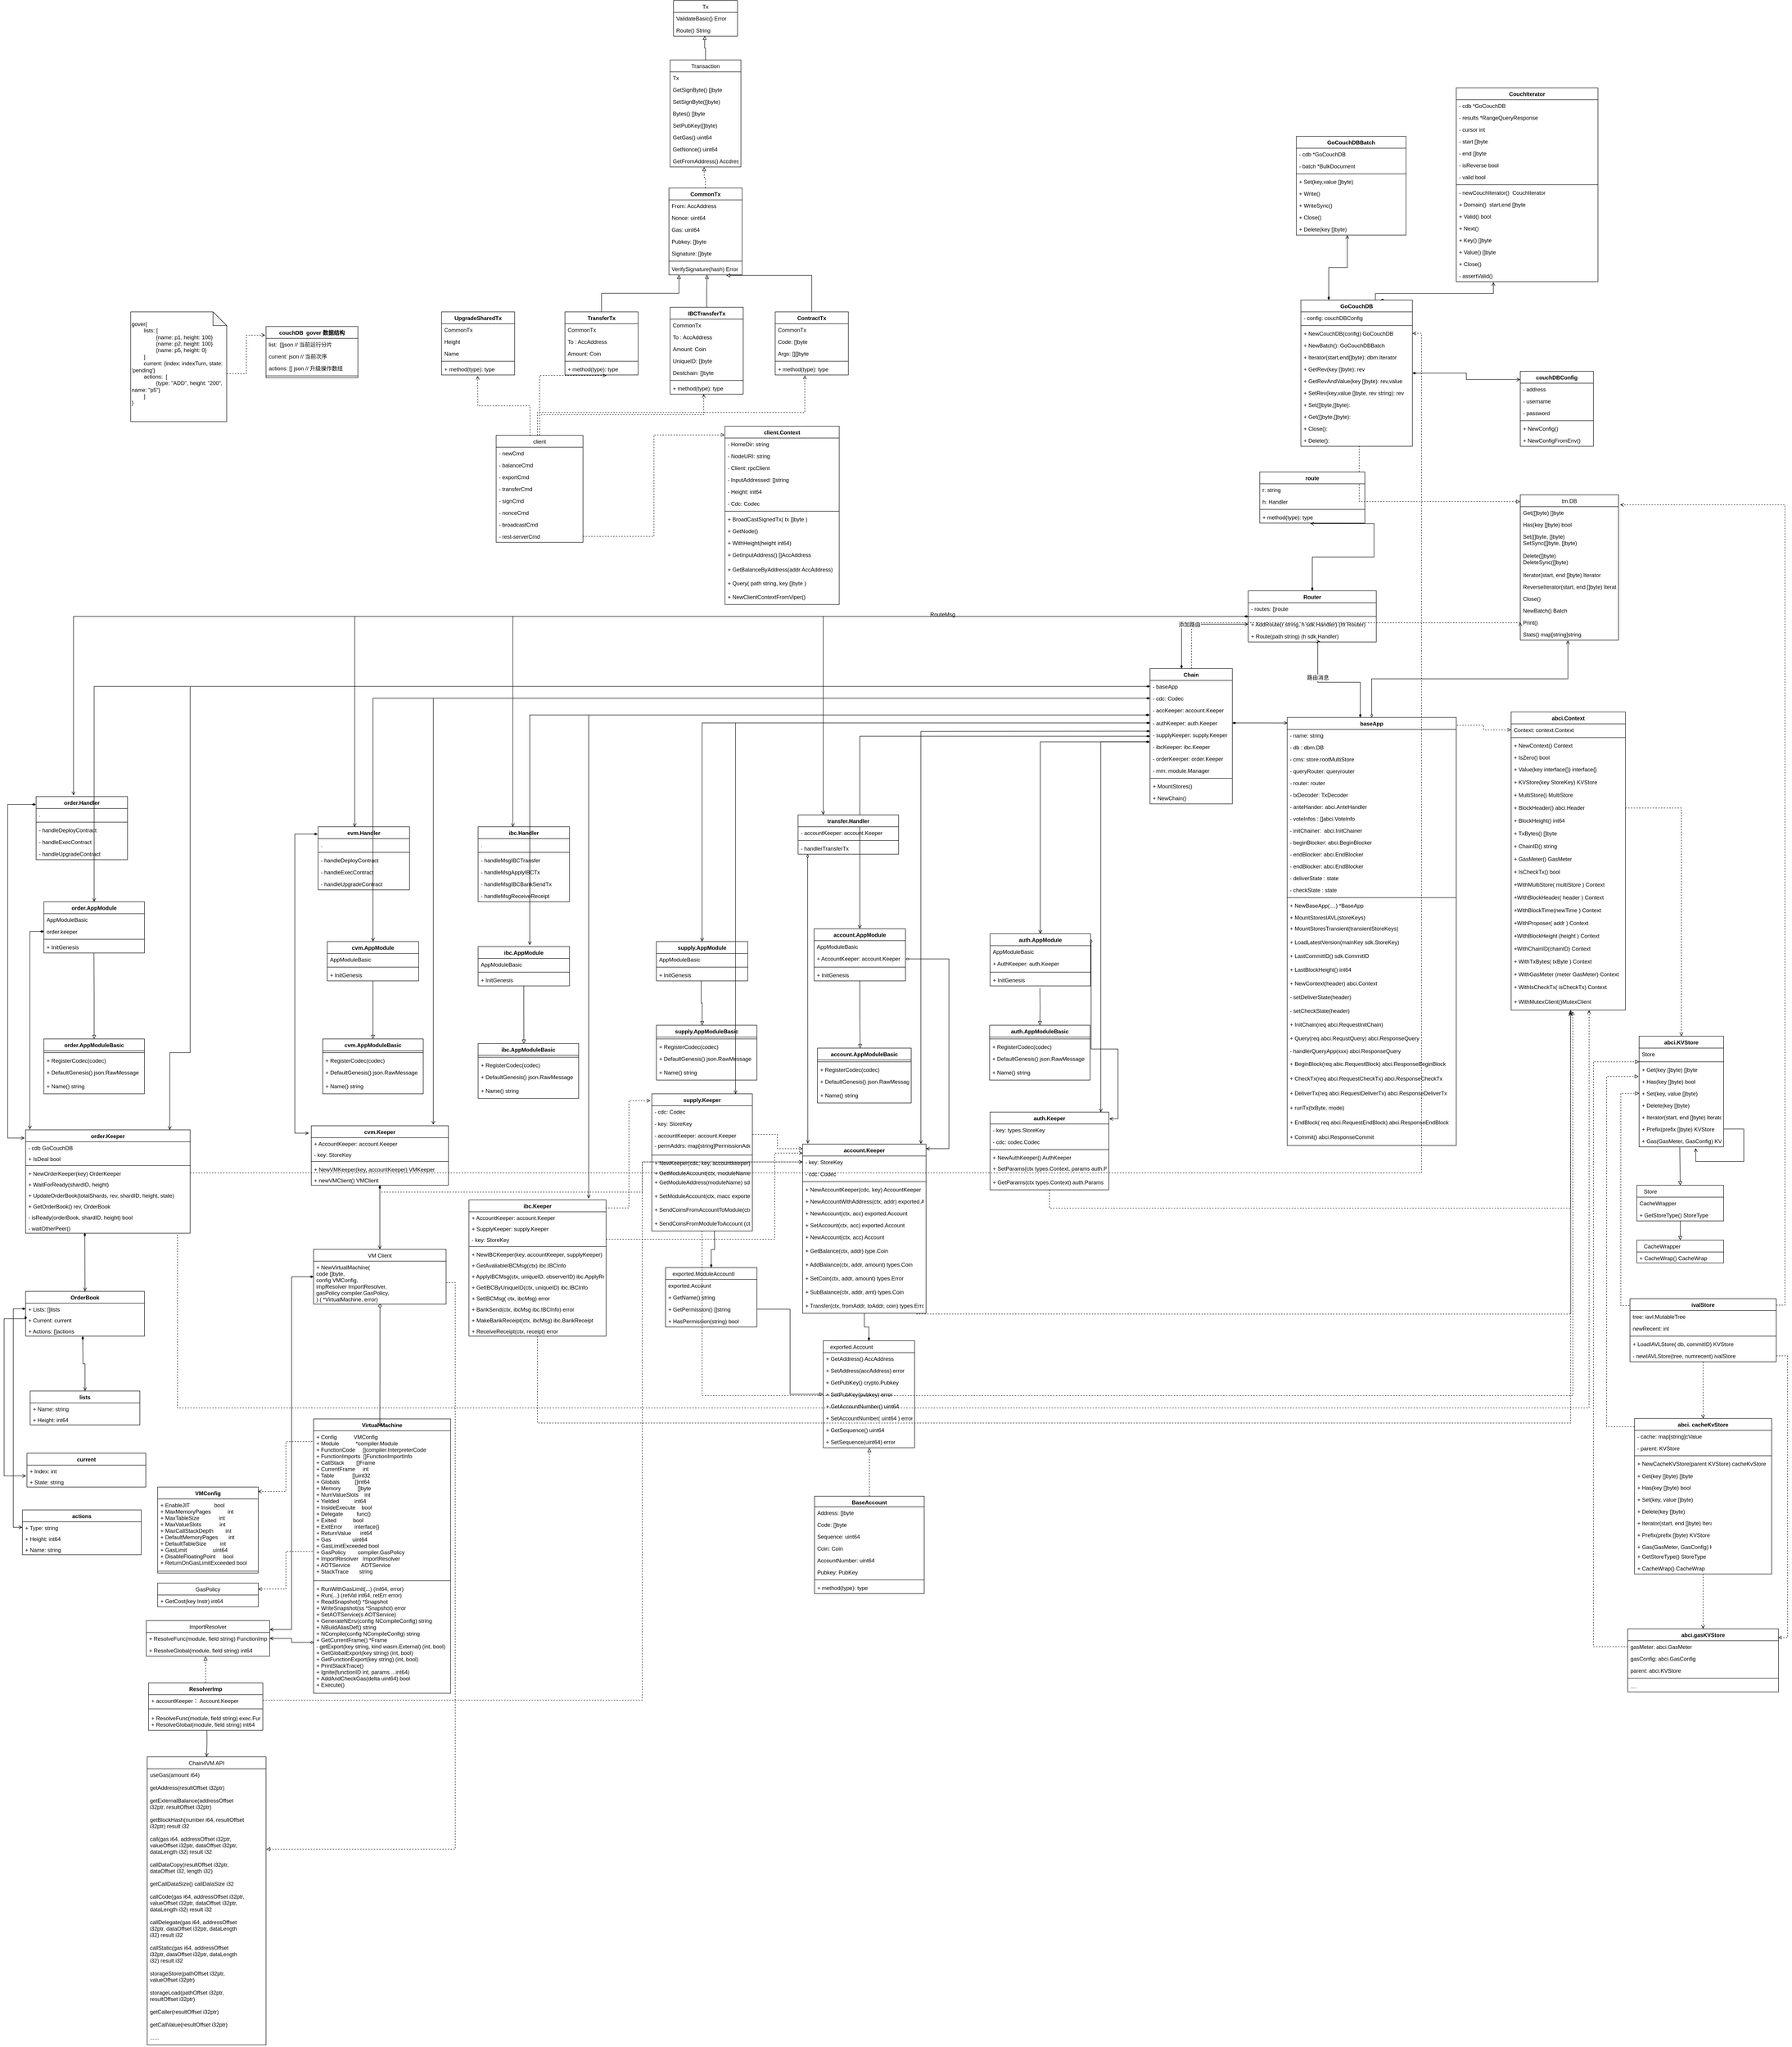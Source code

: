 <mxfile version="12.4.8" type="device" pages="2"><diagram name="类图" id="IDooHmWQ9JFruNFp_Ph8"><mxGraphModel dx="4113" dy="1944" grid="1" gridSize="10" guides="1" tooltips="1" connect="1" arrows="1" fold="1" page="1" pageScale="1" pageWidth="850" pageHeight="1100" math="0" shadow="0"><root><mxCell id="p9l11g2gzXI7xPCVLie9-0"/><mxCell id="p9l11g2gzXI7xPCVLie9-1" parent="p9l11g2gzXI7xPCVLie9-0"/><mxCell id="zMpApHZZZQXwIT07txEx-53" style="edgeStyle=orthogonalEdgeStyle;rounded=0;orthogonalLoop=1;jettySize=auto;html=1;entryX=0.46;entryY=0.989;entryDx=0;entryDy=0;entryPerimeter=0;dashed=1;startFill=0;endArrow=open;endFill=0;" parent="p9l11g2gzXI7xPCVLie9-1" source="p9l11g2gzXI7xPCVLie9-2" target="zMpApHZZZQXwIT07txEx-41" edge="1"><mxGeometry relative="1" as="geometry"/></mxCell><mxCell id="zMpApHZZZQXwIT07txEx-54" style="edgeStyle=orthogonalEdgeStyle;rounded=0;orthogonalLoop=1;jettySize=auto;html=1;entryX=0.405;entryY=1.043;entryDx=0;entryDy=0;entryPerimeter=0;dashed=1;startFill=0;endArrow=open;endFill=0;" parent="p9l11g2gzXI7xPCVLie9-1" source="p9l11g2gzXI7xPCVLie9-2" target="zMpApHZZZQXwIT07txEx-48" edge="1"><mxGeometry relative="1" as="geometry"><Array as="points"><mxPoint x="-1330" y="-100"/><mxPoint x="-745" y="-100"/></Array></mxGeometry></mxCell><mxCell id="p9l11g2gzXI7xPCVLie9-2" value="client" style="swimlane;fontStyle=0;childLayout=stackLayout;horizontal=1;startSize=26;fillColor=none;horizontalStack=0;resizeParent=1;resizeParentMax=0;resizeLast=0;collapsible=1;marginBottom=0;" parent="p9l11g2gzXI7xPCVLie9-1" vertex="1"><mxGeometry x="-1420.53" y="-50" width="190" height="234" as="geometry"/></mxCell><mxCell id="p9l11g2gzXI7xPCVLie9-3" value="- newCmd&#10;" style="text;strokeColor=none;fillColor=none;align=left;verticalAlign=top;spacingLeft=4;spacingRight=4;overflow=hidden;rotatable=0;points=[[0,0.5],[1,0.5]];portConstraint=eastwest;" parent="p9l11g2gzXI7xPCVLie9-2" vertex="1"><mxGeometry y="26" width="190" height="26" as="geometry"/></mxCell><mxCell id="p9l11g2gzXI7xPCVLie9-4" value="- balanceCmd" style="text;strokeColor=none;fillColor=none;align=left;verticalAlign=top;spacingLeft=4;spacingRight=4;overflow=hidden;rotatable=0;points=[[0,0.5],[1,0.5]];portConstraint=eastwest;" parent="p9l11g2gzXI7xPCVLie9-2" vertex="1"><mxGeometry y="52" width="190" height="26" as="geometry"/></mxCell><mxCell id="p9l11g2gzXI7xPCVLie9-5" value="- exportCmd" style="text;strokeColor=none;fillColor=none;align=left;verticalAlign=top;spacingLeft=4;spacingRight=4;overflow=hidden;rotatable=0;points=[[0,0.5],[1,0.5]];portConstraint=eastwest;" parent="p9l11g2gzXI7xPCVLie9-2" vertex="1"><mxGeometry y="78" width="190" height="26" as="geometry"/></mxCell><mxCell id="p9l11g2gzXI7xPCVLie9-6" value="- transferCmd" style="text;strokeColor=none;fillColor=none;align=left;verticalAlign=top;spacingLeft=4;spacingRight=4;overflow=hidden;rotatable=0;points=[[0,0.5],[1,0.5]];portConstraint=eastwest;" parent="p9l11g2gzXI7xPCVLie9-2" vertex="1"><mxGeometry y="104" width="190" height="26" as="geometry"/></mxCell><mxCell id="p9l11g2gzXI7xPCVLie9-7" value="- signCmd" style="text;strokeColor=none;fillColor=none;align=left;verticalAlign=top;spacingLeft=4;spacingRight=4;overflow=hidden;rotatable=0;points=[[0,0.5],[1,0.5]];portConstraint=eastwest;" parent="p9l11g2gzXI7xPCVLie9-2" vertex="1"><mxGeometry y="130" width="190" height="26" as="geometry"/></mxCell><mxCell id="p9l11g2gzXI7xPCVLie9-8" value="- nonceCmd" style="text;strokeColor=none;fillColor=none;align=left;verticalAlign=top;spacingLeft=4;spacingRight=4;overflow=hidden;rotatable=0;points=[[0,0.5],[1,0.5]];portConstraint=eastwest;" parent="p9l11g2gzXI7xPCVLie9-2" vertex="1"><mxGeometry y="156" width="190" height="26" as="geometry"/></mxCell><mxCell id="p9l11g2gzXI7xPCVLie9-9" value="- broadcastCmd" style="text;strokeColor=none;fillColor=none;align=left;verticalAlign=top;spacingLeft=4;spacingRight=4;overflow=hidden;rotatable=0;points=[[0,0.5],[1,0.5]];portConstraint=eastwest;" parent="p9l11g2gzXI7xPCVLie9-2" vertex="1"><mxGeometry y="182" width="190" height="26" as="geometry"/></mxCell><mxCell id="p9l11g2gzXI7xPCVLie9-10" value="- rest-serverCmd" style="text;strokeColor=none;fillColor=none;align=left;verticalAlign=top;spacingLeft=4;spacingRight=4;overflow=hidden;rotatable=0;points=[[0,0.5],[1,0.5]];portConstraint=eastwest;" parent="p9l11g2gzXI7xPCVLie9-2" vertex="1"><mxGeometry y="208" width="190" height="26" as="geometry"/></mxCell><mxCell id="p9l11g2gzXI7xPCVLie9-11" value="client.Context" style="swimlane;fontStyle=1;align=center;verticalAlign=top;childLayout=stackLayout;horizontal=1;startSize=26;horizontalStack=0;resizeParent=1;resizeParentMax=0;resizeLast=0;collapsible=1;marginBottom=0;" parent="p9l11g2gzXI7xPCVLie9-1" vertex="1"><mxGeometry x="-920" y="-70" width="250" height="390" as="geometry"/></mxCell><mxCell id="p9l11g2gzXI7xPCVLie9-12" value="- HomeDir: string " style="text;strokeColor=none;fillColor=none;align=left;verticalAlign=top;spacingLeft=4;spacingRight=4;overflow=hidden;rotatable=0;points=[[0,0.5],[1,0.5]];portConstraint=eastwest;" parent="p9l11g2gzXI7xPCVLie9-11" vertex="1"><mxGeometry y="26" width="250" height="26" as="geometry"/></mxCell><mxCell id="p9l11g2gzXI7xPCVLie9-13" value="- NodeURI: string" style="text;strokeColor=none;fillColor=none;align=left;verticalAlign=top;spacingLeft=4;spacingRight=4;overflow=hidden;rotatable=0;points=[[0,0.5],[1,0.5]];portConstraint=eastwest;" parent="p9l11g2gzXI7xPCVLie9-11" vertex="1"><mxGeometry y="52" width="250" height="26" as="geometry"/></mxCell><mxCell id="p9l11g2gzXI7xPCVLie9-14" value="- Client: rpcClient" style="text;strokeColor=none;fillColor=none;align=left;verticalAlign=top;spacingLeft=4;spacingRight=4;overflow=hidden;rotatable=0;points=[[0,0.5],[1,0.5]];portConstraint=eastwest;" parent="p9l11g2gzXI7xPCVLie9-11" vertex="1"><mxGeometry y="78" width="250" height="26" as="geometry"/></mxCell><mxCell id="p9l11g2gzXI7xPCVLie9-15" value="- InputAddressed: []string " style="text;strokeColor=none;fillColor=none;align=left;verticalAlign=top;spacingLeft=4;spacingRight=4;overflow=hidden;rotatable=0;points=[[0,0.5],[1,0.5]];portConstraint=eastwest;" parent="p9l11g2gzXI7xPCVLie9-11" vertex="1"><mxGeometry y="104" width="250" height="26" as="geometry"/></mxCell><mxCell id="p9l11g2gzXI7xPCVLie9-16" value="- Height: int64" style="text;strokeColor=none;fillColor=none;align=left;verticalAlign=top;spacingLeft=4;spacingRight=4;overflow=hidden;rotatable=0;points=[[0,0.5],[1,0.5]];portConstraint=eastwest;" parent="p9l11g2gzXI7xPCVLie9-11" vertex="1"><mxGeometry y="130" width="250" height="26" as="geometry"/></mxCell><mxCell id="p9l11g2gzXI7xPCVLie9-17" value="- Cdc: Codec" style="text;strokeColor=none;fillColor=none;align=left;verticalAlign=top;spacingLeft=4;spacingRight=4;overflow=hidden;rotatable=0;points=[[0,0.5],[1,0.5]];portConstraint=eastwest;" parent="p9l11g2gzXI7xPCVLie9-11" vertex="1"><mxGeometry y="156" width="250" height="26" as="geometry"/></mxCell><mxCell id="p9l11g2gzXI7xPCVLie9-18" value="" style="line;strokeWidth=1;fillColor=none;align=left;verticalAlign=middle;spacingTop=-1;spacingLeft=3;spacingRight=3;rotatable=0;labelPosition=right;points=[];portConstraint=eastwest;" parent="p9l11g2gzXI7xPCVLie9-11" vertex="1"><mxGeometry y="182" width="250" height="8" as="geometry"/></mxCell><mxCell id="p9l11g2gzXI7xPCVLie9-19" value="+ BroadCastSignedTx( tx []byte )" style="text;strokeColor=none;fillColor=none;align=left;verticalAlign=top;spacingLeft=4;spacingRight=4;overflow=hidden;rotatable=0;points=[[0,0.5],[1,0.5]];portConstraint=eastwest;" parent="p9l11g2gzXI7xPCVLie9-11" vertex="1"><mxGeometry y="190" width="250" height="26" as="geometry"/></mxCell><mxCell id="p9l11g2gzXI7xPCVLie9-20" value="+ GetNode()" style="text;strokeColor=none;fillColor=none;align=left;verticalAlign=top;spacingLeft=4;spacingRight=4;overflow=hidden;rotatable=0;points=[[0,0.5],[1,0.5]];portConstraint=eastwest;" parent="p9l11g2gzXI7xPCVLie9-11" vertex="1"><mxGeometry y="216" width="250" height="26" as="geometry"/></mxCell><mxCell id="p9l11g2gzXI7xPCVLie9-21" value="+ WithHeight(height int64)" style="text;strokeColor=none;fillColor=none;align=left;verticalAlign=top;spacingLeft=4;spacingRight=4;overflow=hidden;rotatable=0;points=[[0,0.5],[1,0.5]];portConstraint=eastwest;" parent="p9l11g2gzXI7xPCVLie9-11" vertex="1"><mxGeometry y="242" width="250" height="26" as="geometry"/></mxCell><mxCell id="p9l11g2gzXI7xPCVLie9-22" value="+ GetInputAddress() []AccAddress" style="text;strokeColor=none;fillColor=none;align=left;verticalAlign=top;spacingLeft=4;spacingRight=4;overflow=hidden;rotatable=0;points=[[0,0.5],[1,0.5]];portConstraint=eastwest;" parent="p9l11g2gzXI7xPCVLie9-11" vertex="1"><mxGeometry y="268" width="250" height="32" as="geometry"/></mxCell><mxCell id="p9l11g2gzXI7xPCVLie9-23" value="+ GetBalanceByAddress(addr AccAddress)" style="text;strokeColor=none;fillColor=none;align=left;verticalAlign=top;spacingLeft=4;spacingRight=4;overflow=hidden;rotatable=0;points=[[0,0.5],[1,0.5]];portConstraint=eastwest;" parent="p9l11g2gzXI7xPCVLie9-11" vertex="1"><mxGeometry y="300" width="250" height="30" as="geometry"/></mxCell><mxCell id="p9l11g2gzXI7xPCVLie9-24" value="+ Query( path string, key []byte )" style="text;strokeColor=none;fillColor=none;align=left;verticalAlign=top;spacingLeft=4;spacingRight=4;overflow=hidden;rotatable=0;points=[[0,0.5],[1,0.5]];portConstraint=eastwest;" parent="p9l11g2gzXI7xPCVLie9-11" vertex="1"><mxGeometry y="330" width="250" height="30" as="geometry"/></mxCell><mxCell id="p9l11g2gzXI7xPCVLie9-25" value="+ NewClientContextFromViper()" style="text;strokeColor=none;fillColor=none;align=left;verticalAlign=top;spacingLeft=4;spacingRight=4;overflow=hidden;rotatable=0;points=[[0,0.5],[1,0.5]];portConstraint=eastwest;" parent="p9l11g2gzXI7xPCVLie9-11" vertex="1"><mxGeometry y="360" width="250" height="30" as="geometry"/></mxCell><mxCell id="p9l11g2gzXI7xPCVLie9-26" style="edgeStyle=orthogonalEdgeStyle;rounded=0;orthogonalLoop=1;jettySize=auto;html=1;endArrow=open;endFill=0;startArrow=diamondThin;startFill=1;entryX=0.003;entryY=0.013;entryDx=0;entryDy=0;exitX=1;exitY=0.5;exitDx=0;exitDy=0;entryPerimeter=0;" parent="p9l11g2gzXI7xPCVLie9-1" source="p9l11g2gzXI7xPCVLie9-37" target="p9l11g2gzXI7xPCVLie9-43" edge="1"><mxGeometry relative="1" as="geometry"><mxPoint x="71" y="732" as="sourcePoint"/><mxPoint x="304" y="758" as="targetPoint"/></mxGeometry></mxCell><mxCell id="p9l11g2gzXI7xPCVLie9-27" style="edgeStyle=orthogonalEdgeStyle;rounded=0;orthogonalLoop=1;jettySize=auto;html=1;startArrow=diamondThin;startFill=1;endArrow=open;endFill=0;entryX=0.958;entryY=-0.001;entryDx=0;entryDy=0;entryPerimeter=0;" parent="p9l11g2gzXI7xPCVLie9-1" target="p9l11g2gzXI7xPCVLie9-118" edge="1"><mxGeometry relative="1" as="geometry"><mxPoint x="-180" y="1370" as="targetPoint"/><mxPoint x="10" y="597" as="sourcePoint"/></mxGeometry></mxCell><mxCell id="p9l11g2gzXI7xPCVLie9-28" style="edgeStyle=orthogonalEdgeStyle;rounded=0;orthogonalLoop=1;jettySize=auto;html=1;entryX=0.5;entryY=0;entryDx=0;entryDy=0;startArrow=diamondThin;startFill=1;endArrow=open;endFill=0;" parent="p9l11g2gzXI7xPCVLie9-1" source="p9l11g2gzXI7xPCVLie9-33" target="p9l11g2gzXI7xPCVLie9-133" edge="1"><mxGeometry relative="1" as="geometry"/></mxCell><mxCell id="p9l11g2gzXI7xPCVLie9-29" style="edgeStyle=orthogonalEdgeStyle;rounded=0;orthogonalLoop=1;jettySize=auto;html=1;startArrow=diamondThin;startFill=1;endArrow=open;endFill=0;exitX=-0.003;exitY=0.088;exitDx=0;exitDy=0;exitPerimeter=0;" parent="p9l11g2gzXI7xPCVLie9-1" source="p9l11g2gzXI7xPCVLie9-40" target="p9l11g2gzXI7xPCVLie9-156" edge="1"><mxGeometry relative="1" as="geometry"/></mxCell><mxCell id="p9l11g2gzXI7xPCVLie9-30" style="edgeStyle=orthogonalEdgeStyle;rounded=0;orthogonalLoop=1;jettySize=auto;html=1;entryX=0.833;entryY=0.003;entryDx=0;entryDy=0;entryPerimeter=0;startArrow=diamondThin;startFill=1;endArrow=open;endFill=0;exitX=0;exitY=0.5;exitDx=0;exitDy=0;" parent="p9l11g2gzXI7xPCVLie9-1" source="p9l11g2gzXI7xPCVLie9-37" target="p9l11g2gzXI7xPCVLie9-187" edge="1"><mxGeometry relative="1" as="geometry"/></mxCell><mxCell id="p9l11g2gzXI7xPCVLie9-31" style="edgeStyle=orthogonalEdgeStyle;rounded=0;orthogonalLoop=1;jettySize=auto;html=1;entryX=0.5;entryY=0;entryDx=0;entryDy=0;startArrow=diamondThin;startFill=1;endArrow=open;endFill=0;exitX=0;exitY=0.5;exitDx=0;exitDy=0;" parent="p9l11g2gzXI7xPCVLie9-1" source="p9l11g2gzXI7xPCVLie9-37" target="p9l11g2gzXI7xPCVLie9-204" edge="1"><mxGeometry relative="1" as="geometry"/></mxCell><mxCell id="436rAKbhoY9PwaoYjlMy-2" style="edgeStyle=orthogonalEdgeStyle;rounded=0;orthogonalLoop=1;jettySize=auto;html=1;entryX=0;entryY=0.5;entryDx=0;entryDy=0;endArrow=open;endFill=0;dashed=1;" parent="p9l11g2gzXI7xPCVLie9-1" source="p9l11g2gzXI7xPCVLie9-33" target="0xDRa-a8VnqnM_wbz-57-14" edge="1"><mxGeometry relative="1" as="geometry"><Array as="points"><mxPoint x="101" y="360"/></Array></mxGeometry></mxCell><mxCell id="436rAKbhoY9PwaoYjlMy-7" style="edgeStyle=orthogonalEdgeStyle;rounded=0;orthogonalLoop=1;jettySize=auto;html=1;startArrow=diamondThin;startFill=1;endArrow=open;endFill=0;entryX=0.932;entryY=0.002;entryDx=0;entryDy=0;entryPerimeter=0;" parent="p9l11g2gzXI7xPCVLie9-1" target="p9l11g2gzXI7xPCVLie9-143" edge="1"><mxGeometry relative="1" as="geometry"><mxPoint x="9" y="620" as="sourcePoint"/><mxPoint x="-80" y="1370" as="targetPoint"/><Array as="points"><mxPoint x="9" y="620"/><mxPoint x="-98" y="620"/></Array></mxGeometry></mxCell><mxCell id="436rAKbhoY9PwaoYjlMy-21" style="edgeStyle=orthogonalEdgeStyle;rounded=0;orthogonalLoop=1;jettySize=auto;html=1;entryX=0.565;entryY=-0.038;entryDx=0;entryDy=0;entryPerimeter=0;startArrow=diamondThin;startFill=1;endArrow=open;endFill=0;exitX=-0.009;exitY=-0.174;exitDx=0;exitDy=0;exitPerimeter=0;" parent="p9l11g2gzXI7xPCVLie9-1" source="p9l11g2gzXI7xPCVLie9-37" target="436rAKbhoY9PwaoYjlMy-12" edge="1"><mxGeometry relative="1" as="geometry"/></mxCell><mxCell id="436rAKbhoY9PwaoYjlMy-22" style="edgeStyle=orthogonalEdgeStyle;rounded=0;orthogonalLoop=1;jettySize=auto;html=1;entryX=0.873;entryY=-0.01;entryDx=0;entryDy=0;entryPerimeter=0;startArrow=diamondThin;startFill=1;endArrow=open;endFill=0;exitX=-0.003;exitY=-0.174;exitDx=0;exitDy=0;exitPerimeter=0;" parent="p9l11g2gzXI7xPCVLie9-1" source="p9l11g2gzXI7xPCVLie9-37" target="p9l11g2gzXI7xPCVLie9-161" edge="1"><mxGeometry relative="1" as="geometry"/></mxCell><mxCell id="GnRVt7lB8BKG55JWZ7HE-52" style="edgeStyle=orthogonalEdgeStyle;rounded=0;orthogonalLoop=1;jettySize=auto;html=1;entryX=0;entryY=0.5;entryDx=0;entryDy=0;startArrow=diamondThin;startFill=1;endArrow=open;endFill=0;" edge="1" parent="p9l11g2gzXI7xPCVLie9-1" source="p9l11g2gzXI7xPCVLie9-33" target="GnRVt7lB8BKG55JWZ7HE-44"><mxGeometry relative="1" as="geometry"><Array as="points"><mxPoint x="79" y="363"/></Array></mxGeometry></mxCell><mxCell id="GnRVt7lB8BKG55JWZ7HE-54" value="添加路由" style="text;html=1;align=center;verticalAlign=middle;resizable=0;points=[];labelBackgroundColor=#ffffff;" vertex="1" connectable="0" parent="GnRVt7lB8BKG55JWZ7HE-52"><mxGeometry x="-0.064" y="-1" relative="1" as="geometry"><mxPoint as="offset"/></mxGeometry></mxCell><mxCell id="p9l11g2gzXI7xPCVLie9-33" value="Chain" style="swimlane;fontStyle=1;align=center;verticalAlign=top;childLayout=stackLayout;horizontal=1;startSize=26;horizontalStack=0;resizeParent=1;resizeParentMax=0;resizeLast=0;collapsible=1;marginBottom=0;fillColor=none;gradientColor=none;" parent="p9l11g2gzXI7xPCVLie9-1" vertex="1"><mxGeometry x="10" y="460" width="180" height="296" as="geometry"/></mxCell><mxCell id="p9l11g2gzXI7xPCVLie9-34" value="- baseApp" style="text;strokeColor=none;fillColor=none;align=left;verticalAlign=top;spacingLeft=4;spacingRight=4;overflow=hidden;rotatable=0;points=[[0,0.5],[1,0.5]];portConstraint=eastwest;" parent="p9l11g2gzXI7xPCVLie9-33" vertex="1"><mxGeometry y="26" width="180" height="26" as="geometry"/></mxCell><mxCell id="p9l11g2gzXI7xPCVLie9-36" value="- cdc: Codec" style="text;strokeColor=none;fillColor=none;align=left;verticalAlign=top;spacingLeft=4;spacingRight=4;overflow=hidden;rotatable=0;points=[[0,0.5],[1,0.5]];portConstraint=eastwest;" parent="p9l11g2gzXI7xPCVLie9-33" vertex="1"><mxGeometry y="52" width="180" height="26" as="geometry"/></mxCell><mxCell id="p9l11g2gzXI7xPCVLie9-38" value="- accKeeper: account.Keeper" style="text;strokeColor=none;fillColor=none;align=left;verticalAlign=top;spacingLeft=4;spacingRight=4;overflow=hidden;rotatable=0;points=[[0,0.5],[1,0.5]];portConstraint=eastwest;" parent="p9l11g2gzXI7xPCVLie9-33" vertex="1"><mxGeometry y="78" width="180" height="28" as="geometry"/></mxCell><mxCell id="p9l11g2gzXI7xPCVLie9-37" value="- authKeeper: auth.Keeper" style="text;strokeColor=none;fillColor=none;align=left;verticalAlign=top;spacingLeft=4;spacingRight=4;overflow=hidden;rotatable=0;points=[[0,0.5],[1,0.5]];portConstraint=eastwest;" parent="p9l11g2gzXI7xPCVLie9-33" vertex="1"><mxGeometry y="106" width="180" height="26" as="geometry"/></mxCell><mxCell id="p9l11g2gzXI7xPCVLie9-39" value="- supplyKeeper: supply.Keeper" style="text;strokeColor=none;fillColor=none;align=left;verticalAlign=top;spacingLeft=4;spacingRight=4;overflow=hidden;rotatable=0;points=[[0,0.5],[1,0.5]];portConstraint=eastwest;" parent="p9l11g2gzXI7xPCVLie9-33" vertex="1"><mxGeometry y="132" width="180" height="26" as="geometry"/></mxCell><mxCell id="p9l11g2gzXI7xPCVLie9-40" value="- ibcKeeper: ibc.Keeper" style="text;strokeColor=none;fillColor=none;align=left;verticalAlign=top;spacingLeft=4;spacingRight=4;overflow=hidden;rotatable=0;points=[[0,0.5],[1,0.5]];portConstraint=eastwest;" parent="p9l11g2gzXI7xPCVLie9-33" vertex="1"><mxGeometry y="158" width="180" height="26" as="geometry"/></mxCell><mxCell id="slbBfGuzlALABcPXm5RY-0" value="- orderKeerper: order.Keeper" style="text;strokeColor=none;fillColor=none;align=left;verticalAlign=top;spacingLeft=4;spacingRight=4;overflow=hidden;rotatable=0;points=[[0,0.5],[1,0.5]];portConstraint=eastwest;" parent="p9l11g2gzXI7xPCVLie9-33" vertex="1"><mxGeometry y="184" width="180" height="26" as="geometry"/></mxCell><mxCell id="p9l11g2gzXI7xPCVLie9-41" value="- mm: module.Manager" style="text;strokeColor=none;fillColor=none;align=left;verticalAlign=top;spacingLeft=4;spacingRight=4;overflow=hidden;rotatable=0;points=[[0,0.5],[1,0.5]];portConstraint=eastwest;" parent="p9l11g2gzXI7xPCVLie9-33" vertex="1"><mxGeometry y="210" width="180" height="26" as="geometry"/></mxCell><mxCell id="p9l11g2gzXI7xPCVLie9-35" value="" style="line;strokeWidth=1;fillColor=none;align=left;verticalAlign=middle;spacingTop=-1;spacingLeft=3;spacingRight=3;rotatable=0;labelPosition=right;points=[];portConstraint=eastwest;" parent="p9l11g2gzXI7xPCVLie9-33" vertex="1"><mxGeometry y="236" width="180" height="8" as="geometry"/></mxCell><mxCell id="436rAKbhoY9PwaoYjlMy-9" value="+ MountStores()" style="text;strokeColor=none;fillColor=none;align=left;verticalAlign=top;spacingLeft=4;spacingRight=4;overflow=hidden;rotatable=0;points=[[0,0.5],[1,0.5]];portConstraint=eastwest;" parent="p9l11g2gzXI7xPCVLie9-33" vertex="1"><mxGeometry y="244" width="180" height="26" as="geometry"/></mxCell><mxCell id="436rAKbhoY9PwaoYjlMy-10" value="+ NewChain()" style="text;strokeColor=none;fillColor=none;align=left;verticalAlign=top;spacingLeft=4;spacingRight=4;overflow=hidden;rotatable=0;points=[[0,0.5],[1,0.5]];portConstraint=eastwest;" parent="p9l11g2gzXI7xPCVLie9-33" vertex="1"><mxGeometry y="270" width="180" height="26" as="geometry"/></mxCell><mxCell id="436rAKbhoY9PwaoYjlMy-3" style="edgeStyle=orthogonalEdgeStyle;rounded=0;orthogonalLoop=1;jettySize=auto;html=1;endArrow=open;endFill=0;startArrow=diamondThin;startFill=0;entryX=0.485;entryY=1.02;entryDx=0;entryDy=0;entryPerimeter=0;" parent="p9l11g2gzXI7xPCVLie9-1" source="p9l11g2gzXI7xPCVLie9-43" target="0xDRa-a8VnqnM_wbz-57-15" edge="1"><mxGeometry relative="1" as="geometry"/></mxCell><mxCell id="GnRVt7lB8BKG55JWZ7HE-53" style="edgeStyle=orthogonalEdgeStyle;rounded=0;orthogonalLoop=1;jettySize=auto;html=1;entryX=0.561;entryY=0.959;entryDx=0;entryDy=0;entryPerimeter=0;startArrow=diamondThin;startFill=1;endArrow=open;endFill=0;" edge="1" parent="p9l11g2gzXI7xPCVLie9-1" source="p9l11g2gzXI7xPCVLie9-43" target="GnRVt7lB8BKG55JWZ7HE-45"><mxGeometry relative="1" as="geometry"><Array as="points"><mxPoint x="470" y="490"/><mxPoint x="377" y="490"/></Array></mxGeometry></mxCell><mxCell id="GnRVt7lB8BKG55JWZ7HE-55" value="路由消息" style="text;html=1;align=center;verticalAlign=middle;resizable=0;points=[];labelBackgroundColor=#ffffff;" vertex="1" connectable="0" parent="GnRVt7lB8BKG55JWZ7HE-53"><mxGeometry x="0.368" relative="1" as="geometry"><mxPoint as="offset"/></mxGeometry></mxCell><mxCell id="p9l11g2gzXI7xPCVLie9-43" value="baseApp" style="swimlane;fontStyle=1;align=center;verticalAlign=top;childLayout=stackLayout;horizontal=1;startSize=26;horizontalStack=0;resizeParent=1;resizeParentMax=0;resizeLast=0;collapsible=1;marginBottom=0;fillColor=none;gradientColor=none;" parent="p9l11g2gzXI7xPCVLie9-1" vertex="1"><mxGeometry x="310" y="567" width="370" height="936" as="geometry"><mxRectangle x="320" y="290" width="80" height="26" as="alternateBounds"/></mxGeometry></mxCell><mxCell id="p9l11g2gzXI7xPCVLie9-44" value="- name: string" style="text;strokeColor=none;fillColor=none;align=left;verticalAlign=top;spacingLeft=4;spacingRight=4;overflow=hidden;rotatable=0;points=[[0,0.5],[1,0.5]];portConstraint=eastwest;" parent="p9l11g2gzXI7xPCVLie9-43" vertex="1"><mxGeometry y="26" width="370" height="26" as="geometry"/></mxCell><mxCell id="p9l11g2gzXI7xPCVLie9-45" value="- db : dbm.DB" style="text;strokeColor=none;fillColor=none;align=left;verticalAlign=top;spacingLeft=4;spacingRight=4;overflow=hidden;rotatable=0;points=[[0,0.5],[1,0.5]];portConstraint=eastwest;" parent="p9l11g2gzXI7xPCVLie9-43" vertex="1"><mxGeometry y="52" width="370" height="26" as="geometry"/></mxCell><mxCell id="p9l11g2gzXI7xPCVLie9-46" value="- cms: store.rootMultiStore" style="text;strokeColor=none;fillColor=none;align=left;verticalAlign=top;spacingLeft=4;spacingRight=4;overflow=hidden;rotatable=0;points=[[0,0.5],[1,0.5]];portConstraint=eastwest;" parent="p9l11g2gzXI7xPCVLie9-43" vertex="1"><mxGeometry y="78" width="370" height="26" as="geometry"/></mxCell><mxCell id="p9l11g2gzXI7xPCVLie9-47" value="- queryRouter: queryrouter" style="text;strokeColor=none;fillColor=none;align=left;verticalAlign=top;spacingLeft=4;spacingRight=4;overflow=hidden;rotatable=0;points=[[0,0.5],[1,0.5]];portConstraint=eastwest;" parent="p9l11g2gzXI7xPCVLie9-43" vertex="1"><mxGeometry y="104" width="370" height="26" as="geometry"/></mxCell><mxCell id="p9l11g2gzXI7xPCVLie9-48" value="- router: router" style="text;strokeColor=none;fillColor=none;align=left;verticalAlign=top;spacingLeft=4;spacingRight=4;overflow=hidden;rotatable=0;points=[[0,0.5],[1,0.5]];portConstraint=eastwest;" parent="p9l11g2gzXI7xPCVLie9-43" vertex="1"><mxGeometry y="130" width="370" height="26" as="geometry"/></mxCell><mxCell id="p9l11g2gzXI7xPCVLie9-49" value="- txDecoder: TxDecoder" style="text;strokeColor=none;fillColor=none;align=left;verticalAlign=top;spacingLeft=4;spacingRight=4;overflow=hidden;rotatable=0;points=[[0,0.5],[1,0.5]];portConstraint=eastwest;" parent="p9l11g2gzXI7xPCVLie9-43" vertex="1"><mxGeometry y="156" width="370" height="26" as="geometry"/></mxCell><mxCell id="p9l11g2gzXI7xPCVLie9-50" value="- anteHander: abci.AnteHandler" style="text;strokeColor=none;fillColor=none;align=left;verticalAlign=top;spacingLeft=4;spacingRight=4;overflow=hidden;rotatable=0;points=[[0,0.5],[1,0.5]];portConstraint=eastwest;" parent="p9l11g2gzXI7xPCVLie9-43" vertex="1"><mxGeometry y="182" width="370" height="26" as="geometry"/></mxCell><mxCell id="p9l11g2gzXI7xPCVLie9-51" value="- voteInfos : []abci.VoteInfo" style="text;strokeColor=none;fillColor=none;align=left;verticalAlign=top;spacingLeft=4;spacingRight=4;overflow=hidden;rotatable=0;points=[[0,0.5],[1,0.5]];portConstraint=eastwest;" parent="p9l11g2gzXI7xPCVLie9-43" vertex="1"><mxGeometry y="208" width="370" height="26" as="geometry"/></mxCell><mxCell id="p9l11g2gzXI7xPCVLie9-52" value="- initChainer:  abci.InitChainer" style="text;strokeColor=none;fillColor=none;align=left;verticalAlign=top;spacingLeft=4;spacingRight=4;overflow=hidden;rotatable=0;points=[[0,0.5],[1,0.5]];portConstraint=eastwest;" parent="p9l11g2gzXI7xPCVLie9-43" vertex="1"><mxGeometry y="234" width="370" height="26" as="geometry"/></mxCell><mxCell id="p9l11g2gzXI7xPCVLie9-53" value="- beginBlocker: abci.BeginBlocker" style="text;strokeColor=none;fillColor=none;align=left;verticalAlign=top;spacingLeft=4;spacingRight=4;overflow=hidden;rotatable=0;points=[[0,0.5],[1,0.5]];portConstraint=eastwest;" parent="p9l11g2gzXI7xPCVLie9-43" vertex="1"><mxGeometry y="260" width="370" height="26" as="geometry"/></mxCell><mxCell id="436rAKbhoY9PwaoYjlMy-8" value="- endBlocker: abci.EndBlocker" style="text;strokeColor=none;fillColor=none;align=left;verticalAlign=top;spacingLeft=4;spacingRight=4;overflow=hidden;rotatable=0;points=[[0,0.5],[1,0.5]];portConstraint=eastwest;" parent="p9l11g2gzXI7xPCVLie9-43" vertex="1"><mxGeometry y="286" width="370" height="26" as="geometry"/></mxCell><mxCell id="p9l11g2gzXI7xPCVLie9-54" value="- endBlocker: abci.EndBlocker" style="text;strokeColor=none;fillColor=none;align=left;verticalAlign=top;spacingLeft=4;spacingRight=4;overflow=hidden;rotatable=0;points=[[0,0.5],[1,0.5]];portConstraint=eastwest;" parent="p9l11g2gzXI7xPCVLie9-43" vertex="1"><mxGeometry y="312" width="370" height="26" as="geometry"/></mxCell><mxCell id="p9l11g2gzXI7xPCVLie9-55" value="- deliverState : state" style="text;strokeColor=none;fillColor=none;align=left;verticalAlign=top;spacingLeft=4;spacingRight=4;overflow=hidden;rotatable=0;points=[[0,0.5],[1,0.5]];portConstraint=eastwest;" parent="p9l11g2gzXI7xPCVLie9-43" vertex="1"><mxGeometry y="338" width="370" height="26" as="geometry"/></mxCell><mxCell id="p9l11g2gzXI7xPCVLie9-56" value="- checkState : state" style="text;strokeColor=none;fillColor=none;align=left;verticalAlign=top;spacingLeft=4;spacingRight=4;overflow=hidden;rotatable=0;points=[[0,0.5],[1,0.5]];portConstraint=eastwest;" parent="p9l11g2gzXI7xPCVLie9-43" vertex="1"><mxGeometry y="364" width="370" height="26" as="geometry"/></mxCell><mxCell id="p9l11g2gzXI7xPCVLie9-57" value="" style="line;strokeWidth=1;fillColor=none;align=left;verticalAlign=middle;spacingTop=-1;spacingLeft=3;spacingRight=3;rotatable=0;labelPosition=right;points=[];portConstraint=eastwest;" parent="p9l11g2gzXI7xPCVLie9-43" vertex="1"><mxGeometry y="390" width="370" height="8" as="geometry"/></mxCell><mxCell id="p9l11g2gzXI7xPCVLie9-58" value="+ NewBaseApp(....) *BaseApp" style="text;strokeColor=none;fillColor=none;align=left;verticalAlign=top;spacingLeft=4;spacingRight=4;overflow=hidden;rotatable=0;points=[[0,0.5],[1,0.5]];portConstraint=eastwest;" parent="p9l11g2gzXI7xPCVLie9-43" vertex="1"><mxGeometry y="398" width="370" height="26" as="geometry"/></mxCell><mxCell id="p9l11g2gzXI7xPCVLie9-59" value="+ MountStoresIAVL(storeKeys)" style="text;strokeColor=none;fillColor=none;align=left;verticalAlign=top;spacingLeft=4;spacingRight=4;overflow=hidden;rotatable=0;points=[[0,0.5],[1,0.5]];portConstraint=eastwest;" parent="p9l11g2gzXI7xPCVLie9-43" vertex="1"><mxGeometry y="424" width="370" height="24" as="geometry"/></mxCell><mxCell id="p9l11g2gzXI7xPCVLie9-60" value="+ MountStoresTransient(transientStoreKeys)" style="text;strokeColor=none;fillColor=none;align=left;verticalAlign=top;spacingLeft=4;spacingRight=4;overflow=hidden;rotatable=0;points=[[0,0.5],[1,0.5]];portConstraint=eastwest;" parent="p9l11g2gzXI7xPCVLie9-43" vertex="1"><mxGeometry y="448" width="370" height="30" as="geometry"/></mxCell><mxCell id="p9l11g2gzXI7xPCVLie9-61" value="+ LoadLatestVersion(mainKey sdk.StoreKey)" style="text;strokeColor=none;fillColor=none;align=left;verticalAlign=top;spacingLeft=4;spacingRight=4;overflow=hidden;rotatable=0;points=[[0,0.5],[1,0.5]];portConstraint=eastwest;" parent="p9l11g2gzXI7xPCVLie9-43" vertex="1"><mxGeometry y="478" width="370" height="30" as="geometry"/></mxCell><mxCell id="p9l11g2gzXI7xPCVLie9-62" value="+ LastCommitID() sdk.CommitID" style="text;strokeColor=none;fillColor=none;align=left;verticalAlign=top;spacingLeft=4;spacingRight=4;overflow=hidden;rotatable=0;points=[[0,0.5],[1,0.5]];portConstraint=eastwest;" parent="p9l11g2gzXI7xPCVLie9-43" vertex="1"><mxGeometry y="508" width="370" height="30" as="geometry"/></mxCell><mxCell id="p9l11g2gzXI7xPCVLie9-63" value="+ LastBlockHeight() int64" style="text;strokeColor=none;fillColor=none;align=left;verticalAlign=top;spacingLeft=4;spacingRight=4;overflow=hidden;rotatable=0;points=[[0,0.5],[1,0.5]];portConstraint=eastwest;" parent="p9l11g2gzXI7xPCVLie9-43" vertex="1"><mxGeometry y="538" width="370" height="30" as="geometry"/></mxCell><mxCell id="p9l11g2gzXI7xPCVLie9-64" value="+ NewContext(header) abci.Context" style="text;strokeColor=none;fillColor=none;align=left;verticalAlign=top;spacingLeft=4;spacingRight=4;overflow=hidden;rotatable=0;points=[[0,0.5],[1,0.5]];portConstraint=eastwest;" parent="p9l11g2gzXI7xPCVLie9-43" vertex="1"><mxGeometry y="568" width="370" height="30" as="geometry"/></mxCell><mxCell id="p9l11g2gzXI7xPCVLie9-65" value="- setDeliverState(header)" style="text;strokeColor=none;fillColor=none;align=left;verticalAlign=top;spacingLeft=4;spacingRight=4;overflow=hidden;rotatable=0;points=[[0,0.5],[1,0.5]];portConstraint=eastwest;" parent="p9l11g2gzXI7xPCVLie9-43" vertex="1"><mxGeometry y="598" width="370" height="30" as="geometry"/></mxCell><mxCell id="p9l11g2gzXI7xPCVLie9-66" value="- setCheckState(header)" style="text;strokeColor=none;fillColor=none;align=left;verticalAlign=top;spacingLeft=4;spacingRight=4;overflow=hidden;rotatable=0;points=[[0,0.5],[1,0.5]];portConstraint=eastwest;" parent="p9l11g2gzXI7xPCVLie9-43" vertex="1"><mxGeometry y="628" width="370" height="30" as="geometry"/></mxCell><mxCell id="p9l11g2gzXI7xPCVLie9-67" value="+ InitChain(req abci.RequestInitChain)" style="text;strokeColor=none;fillColor=none;align=left;verticalAlign=top;spacingLeft=4;spacingRight=4;overflow=hidden;rotatable=0;points=[[0,0.5],[1,0.5]];portConstraint=eastwest;" parent="p9l11g2gzXI7xPCVLie9-43" vertex="1"><mxGeometry y="658" width="370" height="30" as="geometry"/></mxCell><mxCell id="p9l11g2gzXI7xPCVLie9-68" value="+ Query(req abci.RequstQuery) abci.ResponseQuery" style="text;strokeColor=none;fillColor=none;align=left;verticalAlign=top;spacingLeft=4;spacingRight=4;overflow=hidden;rotatable=0;points=[[0,0.5],[1,0.5]];portConstraint=eastwest;" parent="p9l11g2gzXI7xPCVLie9-43" vertex="1"><mxGeometry y="688" width="370" height="28" as="geometry"/></mxCell><mxCell id="p9l11g2gzXI7xPCVLie9-69" value="- handlerQueryApp(xxx) abci.ResponseQuery" style="text;strokeColor=none;fillColor=none;align=left;verticalAlign=top;spacingLeft=4;spacingRight=4;overflow=hidden;rotatable=0;points=[[0,0.5],[1,0.5]];portConstraint=eastwest;" parent="p9l11g2gzXI7xPCVLie9-43" vertex="1"><mxGeometry y="716" width="370" height="28" as="geometry"/></mxCell><mxCell id="p9l11g2gzXI7xPCVLie9-70" value="+ BeginBlock(req abic.RequestBlock) abci.ResponseBeginBlock" style="text;strokeColor=none;fillColor=none;align=left;verticalAlign=top;spacingLeft=4;spacingRight=4;overflow=hidden;rotatable=0;points=[[0,0.5],[1,0.5]];portConstraint=eastwest;" parent="p9l11g2gzXI7xPCVLie9-43" vertex="1"><mxGeometry y="744" width="370" height="32" as="geometry"/></mxCell><mxCell id="p9l11g2gzXI7xPCVLie9-71" value="+ CheckTx(req abci.RequestCheckTx) abci.ResponseCheckTx" style="text;strokeColor=none;fillColor=none;align=left;verticalAlign=top;spacingLeft=4;spacingRight=4;overflow=hidden;rotatable=0;points=[[0,0.5],[1,0.5]];portConstraint=eastwest;" parent="p9l11g2gzXI7xPCVLie9-43" vertex="1"><mxGeometry y="776" width="370" height="32" as="geometry"/></mxCell><mxCell id="p9l11g2gzXI7xPCVLie9-72" value="+ DeliverTx(req abci.RequestDeliverTx) abci.ResponseDeliverTx" style="text;strokeColor=none;fillColor=none;align=left;verticalAlign=top;spacingLeft=4;spacingRight=4;overflow=hidden;rotatable=0;points=[[0,0.5],[1,0.5]];portConstraint=eastwest;" parent="p9l11g2gzXI7xPCVLie9-43" vertex="1"><mxGeometry y="808" width="370" height="32" as="geometry"/></mxCell><mxCell id="p9l11g2gzXI7xPCVLie9-73" value="+ runTx(txByte, mode)" style="text;strokeColor=none;fillColor=none;align=left;verticalAlign=top;spacingLeft=4;spacingRight=4;overflow=hidden;rotatable=0;points=[[0,0.5],[1,0.5]];portConstraint=eastwest;" parent="p9l11g2gzXI7xPCVLie9-43" vertex="1"><mxGeometry y="840" width="370" height="32" as="geometry"/></mxCell><mxCell id="p9l11g2gzXI7xPCVLie9-74" value="+ EndBlock( req abci.RequestEndBlock) abci.ResponseEndBlock" style="text;strokeColor=none;fillColor=none;align=left;verticalAlign=top;spacingLeft=4;spacingRight=4;overflow=hidden;rotatable=0;points=[[0,0.5],[1,0.5]];portConstraint=eastwest;" parent="p9l11g2gzXI7xPCVLie9-43" vertex="1"><mxGeometry y="872" width="370" height="32" as="geometry"/></mxCell><mxCell id="p9l11g2gzXI7xPCVLie9-75" value="+ Commit() abci.ResponseCommit" style="text;strokeColor=none;fillColor=none;align=left;verticalAlign=top;spacingLeft=4;spacingRight=4;overflow=hidden;rotatable=0;points=[[0,0.5],[1,0.5]];portConstraint=eastwest;" parent="p9l11g2gzXI7xPCVLie9-43" vertex="1"><mxGeometry y="904" width="370" height="32" as="geometry"/></mxCell><mxCell id="p9l11g2gzXI7xPCVLie9-76" value="abci.Context" style="swimlane;fontStyle=1;align=center;verticalAlign=top;childLayout=stackLayout;horizontal=1;startSize=26;horizontalStack=0;resizeParent=1;resizeParentMax=0;resizeLast=0;collapsible=1;marginBottom=0;fillColor=none;gradientColor=none;" parent="p9l11g2gzXI7xPCVLie9-1" vertex="1"><mxGeometry x="800" y="555" width="250" height="652" as="geometry"><mxRectangle x="790" y="470" width="100" height="26" as="alternateBounds"/></mxGeometry></mxCell><mxCell id="p9l11g2gzXI7xPCVLie9-77" value="Context: context.Context" style="text;strokeColor=none;fillColor=none;align=left;verticalAlign=top;spacingLeft=4;spacingRight=4;overflow=hidden;rotatable=0;points=[[0,0.5],[1,0.5]];portConstraint=eastwest;" parent="p9l11g2gzXI7xPCVLie9-76" vertex="1"><mxGeometry y="26" width="250" height="26" as="geometry"/></mxCell><mxCell id="p9l11g2gzXI7xPCVLie9-78" value="" style="line;strokeWidth=1;fillColor=none;align=left;verticalAlign=middle;spacingTop=-1;spacingLeft=3;spacingRight=3;rotatable=0;labelPosition=right;points=[];portConstraint=eastwest;" parent="p9l11g2gzXI7xPCVLie9-76" vertex="1"><mxGeometry y="52" width="250" height="8" as="geometry"/></mxCell><mxCell id="p9l11g2gzXI7xPCVLie9-79" value="+ NewContext() Context" style="text;strokeColor=none;fillColor=none;align=left;verticalAlign=top;spacingLeft=4;spacingRight=4;overflow=hidden;rotatable=0;points=[[0,0.5],[1,0.5]];portConstraint=eastwest;" parent="p9l11g2gzXI7xPCVLie9-76" vertex="1"><mxGeometry y="60" width="250" height="26" as="geometry"/></mxCell><mxCell id="p9l11g2gzXI7xPCVLie9-80" value="+ IsZero() bool" style="text;strokeColor=none;fillColor=none;align=left;verticalAlign=top;spacingLeft=4;spacingRight=4;overflow=hidden;rotatable=0;points=[[0,0.5],[1,0.5]];portConstraint=eastwest;" parent="p9l11g2gzXI7xPCVLie9-76" vertex="1"><mxGeometry y="86" width="250" height="26" as="geometry"/></mxCell><mxCell id="p9l11g2gzXI7xPCVLie9-81" value="+ Value(key interface{}) interface{}" style="text;strokeColor=none;fillColor=none;align=left;verticalAlign=top;spacingLeft=4;spacingRight=4;overflow=hidden;rotatable=0;points=[[0,0.5],[1,0.5]];portConstraint=eastwest;" parent="p9l11g2gzXI7xPCVLie9-76" vertex="1"><mxGeometry y="112" width="250" height="28" as="geometry"/></mxCell><mxCell id="p9l11g2gzXI7xPCVLie9-82" value="+ KVStore(key StoreKey) KVStore" style="text;strokeColor=none;fillColor=none;align=left;verticalAlign=top;spacingLeft=4;spacingRight=4;overflow=hidden;rotatable=0;points=[[0,0.5],[1,0.5]];portConstraint=eastwest;" parent="p9l11g2gzXI7xPCVLie9-76" vertex="1"><mxGeometry y="140" width="250" height="28" as="geometry"/></mxCell><mxCell id="p9l11g2gzXI7xPCVLie9-83" value="+ MultiStore() MultiStore" style="text;strokeColor=none;fillColor=none;align=left;verticalAlign=top;spacingLeft=4;spacingRight=4;overflow=hidden;rotatable=0;points=[[0,0.5],[1,0.5]];portConstraint=eastwest;" parent="p9l11g2gzXI7xPCVLie9-76" vertex="1"><mxGeometry y="168" width="250" height="28" as="geometry"/></mxCell><mxCell id="p9l11g2gzXI7xPCVLie9-84" value="+ BlockHeader() abci.Header" style="text;strokeColor=none;fillColor=none;align=left;verticalAlign=top;spacingLeft=4;spacingRight=4;overflow=hidden;rotatable=0;points=[[0,0.5],[1,0.5]];portConstraint=eastwest;" parent="p9l11g2gzXI7xPCVLie9-76" vertex="1"><mxGeometry y="196" width="250" height="28" as="geometry"/></mxCell><mxCell id="p9l11g2gzXI7xPCVLie9-85" value="+ BlockHeight() int64" style="text;strokeColor=none;fillColor=none;align=left;verticalAlign=top;spacingLeft=4;spacingRight=4;overflow=hidden;rotatable=0;points=[[0,0.5],[1,0.5]];portConstraint=eastwest;" parent="p9l11g2gzXI7xPCVLie9-76" vertex="1"><mxGeometry y="224" width="250" height="28" as="geometry"/></mxCell><mxCell id="p9l11g2gzXI7xPCVLie9-86" value="+ TxBytes() []byte" style="text;strokeColor=none;fillColor=none;align=left;verticalAlign=top;spacingLeft=4;spacingRight=4;overflow=hidden;rotatable=0;points=[[0,0.5],[1,0.5]];portConstraint=eastwest;" parent="p9l11g2gzXI7xPCVLie9-76" vertex="1"><mxGeometry y="252" width="250" height="28" as="geometry"/></mxCell><mxCell id="p9l11g2gzXI7xPCVLie9-87" value="+ ChainID() string" style="text;strokeColor=none;fillColor=none;align=left;verticalAlign=top;spacingLeft=4;spacingRight=4;overflow=hidden;rotatable=0;points=[[0,0.5],[1,0.5]];portConstraint=eastwest;" parent="p9l11g2gzXI7xPCVLie9-76" vertex="1"><mxGeometry y="280" width="250" height="28" as="geometry"/></mxCell><mxCell id="p9l11g2gzXI7xPCVLie9-88" value="+ GasMeter() GasMeter" style="text;strokeColor=none;fillColor=none;align=left;verticalAlign=top;spacingLeft=4;spacingRight=4;overflow=hidden;rotatable=0;points=[[0,0.5],[1,0.5]];portConstraint=eastwest;" parent="p9l11g2gzXI7xPCVLie9-76" vertex="1"><mxGeometry y="308" width="250" height="28" as="geometry"/></mxCell><mxCell id="p9l11g2gzXI7xPCVLie9-89" value="+ IsCheckTx() bool" style="text;strokeColor=none;fillColor=none;align=left;verticalAlign=top;spacingLeft=4;spacingRight=4;overflow=hidden;rotatable=0;points=[[0,0.5],[1,0.5]];portConstraint=eastwest;" parent="p9l11g2gzXI7xPCVLie9-76" vertex="1"><mxGeometry y="336" width="250" height="28" as="geometry"/></mxCell><mxCell id="p9l11g2gzXI7xPCVLie9-90" value="+WithMultiStore( multiStore ) Context" style="text;strokeColor=none;fillColor=none;align=left;verticalAlign=top;spacingLeft=4;spacingRight=4;overflow=hidden;rotatable=0;points=[[0,0.5],[1,0.5]];portConstraint=eastwest;" parent="p9l11g2gzXI7xPCVLie9-76" vertex="1"><mxGeometry y="364" width="250" height="28" as="geometry"/></mxCell><mxCell id="p9l11g2gzXI7xPCVLie9-91" value="+WithBlockHeader( header ) Context" style="text;strokeColor=none;fillColor=none;align=left;verticalAlign=top;spacingLeft=4;spacingRight=4;overflow=hidden;rotatable=0;points=[[0,0.5],[1,0.5]];portConstraint=eastwest;" parent="p9l11g2gzXI7xPCVLie9-76" vertex="1"><mxGeometry y="392" width="250" height="28" as="geometry"/></mxCell><mxCell id="p9l11g2gzXI7xPCVLie9-92" value="+WithBlockTime(newTime ) Context" style="text;strokeColor=none;fillColor=none;align=left;verticalAlign=top;spacingLeft=4;spacingRight=4;overflow=hidden;rotatable=0;points=[[0,0.5],[1,0.5]];portConstraint=eastwest;" parent="p9l11g2gzXI7xPCVLie9-76" vertex="1"><mxGeometry y="420" width="250" height="28" as="geometry"/></mxCell><mxCell id="p9l11g2gzXI7xPCVLie9-93" value="+WithProposer( addr ) Context" style="text;strokeColor=none;fillColor=none;align=left;verticalAlign=top;spacingLeft=4;spacingRight=4;overflow=hidden;rotatable=0;points=[[0,0.5],[1,0.5]];portConstraint=eastwest;" parent="p9l11g2gzXI7xPCVLie9-76" vertex="1"><mxGeometry y="448" width="250" height="28" as="geometry"/></mxCell><mxCell id="p9l11g2gzXI7xPCVLie9-94" value="+WithBlockHeight (height ) Context" style="text;strokeColor=none;fillColor=none;align=left;verticalAlign=top;spacingLeft=4;spacingRight=4;overflow=hidden;rotatable=0;points=[[0,0.5],[1,0.5]];portConstraint=eastwest;" parent="p9l11g2gzXI7xPCVLie9-76" vertex="1"><mxGeometry y="476" width="250" height="28" as="geometry"/></mxCell><mxCell id="p9l11g2gzXI7xPCVLie9-95" value="+WithChainID(chainID) Context" style="text;strokeColor=none;fillColor=none;align=left;verticalAlign=top;spacingLeft=4;spacingRight=4;overflow=hidden;rotatable=0;points=[[0,0.5],[1,0.5]];portConstraint=eastwest;" parent="p9l11g2gzXI7xPCVLie9-76" vertex="1"><mxGeometry y="504" width="250" height="28" as="geometry"/></mxCell><mxCell id="p9l11g2gzXI7xPCVLie9-96" value="+ WithTxBytes( txByte ) Context" style="text;strokeColor=none;fillColor=none;align=left;verticalAlign=top;spacingLeft=4;spacingRight=4;overflow=hidden;rotatable=0;points=[[0,0.5],[1,0.5]];portConstraint=eastwest;" parent="p9l11g2gzXI7xPCVLie9-76" vertex="1"><mxGeometry y="532" width="250" height="28" as="geometry"/></mxCell><mxCell id="p9l11g2gzXI7xPCVLie9-97" value="+ WithGasMeter (meter GasMeter) Context" style="text;strokeColor=none;fillColor=none;align=left;verticalAlign=top;spacingLeft=4;spacingRight=4;overflow=hidden;rotatable=0;points=[[0,0.5],[1,0.5]];portConstraint=eastwest;" parent="p9l11g2gzXI7xPCVLie9-76" vertex="1"><mxGeometry y="560" width="250" height="28" as="geometry"/></mxCell><mxCell id="p9l11g2gzXI7xPCVLie9-98" value="+ WithIsCheckTx( isCheckTx) Context" style="text;strokeColor=none;fillColor=none;align=left;verticalAlign=top;spacingLeft=4;spacingRight=4;overflow=hidden;rotatable=0;points=[[0,0.5],[1,0.5]];portConstraint=eastwest;" parent="p9l11g2gzXI7xPCVLie9-76" vertex="1"><mxGeometry y="588" width="250" height="32" as="geometry"/></mxCell><mxCell id="436rAKbhoY9PwaoYjlMy-29" value="+ WithMutexClient()MutexClient" style="text;strokeColor=none;fillColor=none;align=left;verticalAlign=top;spacingLeft=4;spacingRight=4;overflow=hidden;rotatable=0;points=[[0,0.5],[1,0.5]];portConstraint=eastwest;" parent="p9l11g2gzXI7xPCVLie9-76" vertex="1"><mxGeometry y="620" width="250" height="32" as="geometry"/></mxCell><mxCell id="p9l11g2gzXI7xPCVLie9-99" style="edgeStyle=orthogonalEdgeStyle;rounded=0;orthogonalLoop=1;jettySize=auto;html=1;endArrow=block;endFill=0;" parent="p9l11g2gzXI7xPCVLie9-1" target="p9l11g2gzXI7xPCVLie9-112" edge="1"><mxGeometry relative="1" as="geometry"><mxPoint x="1169" y="1507" as="sourcePoint"/></mxGeometry></mxCell><mxCell id="p9l11g2gzXI7xPCVLie9-100" value="abci.KVStore" style="swimlane;fontStyle=1;align=center;verticalAlign=top;childLayout=stackLayout;horizontal=1;startSize=26;horizontalStack=0;resizeParent=1;resizeParentMax=0;resizeLast=0;collapsible=1;marginBottom=0;fillColor=none;gradientColor=none;" parent="p9l11g2gzXI7xPCVLie9-1" vertex="1"><mxGeometry x="1080" y="1264" width="185" height="242" as="geometry"/></mxCell><mxCell id="p9l11g2gzXI7xPCVLie9-101" value="Store" style="text;strokeColor=none;fillColor=none;align=left;verticalAlign=top;spacingLeft=4;spacingRight=4;overflow=hidden;rotatable=0;points=[[0,0.5],[1,0.5]];portConstraint=eastwest;" parent="p9l11g2gzXI7xPCVLie9-100" vertex="1"><mxGeometry y="26" width="185" height="26" as="geometry"/></mxCell><mxCell id="p9l11g2gzXI7xPCVLie9-102" value="" style="line;strokeWidth=1;fillColor=none;align=left;verticalAlign=middle;spacingTop=-1;spacingLeft=3;spacingRight=3;rotatable=0;labelPosition=right;points=[];portConstraint=eastwest;" parent="p9l11g2gzXI7xPCVLie9-100" vertex="1"><mxGeometry y="52" width="185" height="8" as="geometry"/></mxCell><mxCell id="p9l11g2gzXI7xPCVLie9-103" value="+ Get(key []byte) []byte" style="text;strokeColor=none;fillColor=none;align=left;verticalAlign=top;spacingLeft=4;spacingRight=4;overflow=hidden;rotatable=0;points=[[0,0.5],[1,0.5]];portConstraint=eastwest;" parent="p9l11g2gzXI7xPCVLie9-100" vertex="1"><mxGeometry y="60" width="185" height="26" as="geometry"/></mxCell><mxCell id="p9l11g2gzXI7xPCVLie9-104" value="+ Has(key []byte) bool" style="text;strokeColor=none;fillColor=none;align=left;verticalAlign=top;spacingLeft=4;spacingRight=4;overflow=hidden;rotatable=0;points=[[0,0.5],[1,0.5]];portConstraint=eastwest;" parent="p9l11g2gzXI7xPCVLie9-100" vertex="1"><mxGeometry y="86" width="185" height="26" as="geometry"/></mxCell><mxCell id="p9l11g2gzXI7xPCVLie9-105" value="+ Set(key, value []byte) " style="text;strokeColor=none;fillColor=none;align=left;verticalAlign=top;spacingLeft=4;spacingRight=4;overflow=hidden;rotatable=0;points=[[0,0.5],[1,0.5]];portConstraint=eastwest;" parent="p9l11g2gzXI7xPCVLie9-100" vertex="1"><mxGeometry y="112" width="185" height="26" as="geometry"/></mxCell><mxCell id="p9l11g2gzXI7xPCVLie9-106" value="+ Delete(key []byte)" style="text;strokeColor=none;fillColor=none;align=left;verticalAlign=top;spacingLeft=4;spacingRight=4;overflow=hidden;rotatable=0;points=[[0,0.5],[1,0.5]];portConstraint=eastwest;" parent="p9l11g2gzXI7xPCVLie9-100" vertex="1"><mxGeometry y="138" width="185" height="26" as="geometry"/></mxCell><mxCell id="p9l11g2gzXI7xPCVLie9-107" value="+ Iterator(start, end []byte) Iterator" style="text;strokeColor=none;fillColor=none;align=left;verticalAlign=top;spacingLeft=4;spacingRight=4;overflow=hidden;rotatable=0;points=[[0,0.5],[1,0.5]];portConstraint=eastwest;" parent="p9l11g2gzXI7xPCVLie9-100" vertex="1"><mxGeometry y="164" width="185" height="26" as="geometry"/></mxCell><mxCell id="p9l11g2gzXI7xPCVLie9-108" value="+ Prefix(prefix []byte) KVStore" style="text;strokeColor=none;fillColor=none;align=left;verticalAlign=top;spacingLeft=4;spacingRight=4;overflow=hidden;rotatable=0;points=[[0,0.5],[1,0.5]];portConstraint=eastwest;" parent="p9l11g2gzXI7xPCVLie9-100" vertex="1"><mxGeometry y="190" width="185" height="26" as="geometry"/></mxCell><mxCell id="p9l11g2gzXI7xPCVLie9-109" value="+ Gas(GasMeter, GasConfig) KVStore" style="text;strokeColor=none;fillColor=none;align=left;verticalAlign=top;spacingLeft=4;spacingRight=4;overflow=hidden;rotatable=0;points=[[0,0.5],[1,0.5]];portConstraint=eastwest;" parent="p9l11g2gzXI7xPCVLie9-100" vertex="1"><mxGeometry y="216" width="185" height="26" as="geometry"/></mxCell><mxCell id="p9l11g2gzXI7xPCVLie9-110" style="edgeStyle=orthogonalEdgeStyle;rounded=0;orthogonalLoop=1;jettySize=auto;html=1;endArrow=open;endFill=0;entryX=0.67;entryY=1.115;entryDx=0;entryDy=0;entryPerimeter=0;" parent="p9l11g2gzXI7xPCVLie9-100" source="p9l11g2gzXI7xPCVLie9-108" target="p9l11g2gzXI7xPCVLie9-109" edge="1"><mxGeometry relative="1" as="geometry"><mxPoint x="130" y="274" as="targetPoint"/><Array as="points"><mxPoint x="229" y="203"/><mxPoint x="229" y="274"/><mxPoint x="124" y="274"/></Array></mxGeometry></mxCell><mxCell id="p9l11g2gzXI7xPCVLie9-111" style="edgeStyle=orthogonalEdgeStyle;rounded=0;orthogonalLoop=1;jettySize=auto;html=1;endArrow=block;endFill=0;" parent="p9l11g2gzXI7xPCVLie9-1" source="p9l11g2gzXI7xPCVLie9-112" target="p9l11g2gzXI7xPCVLie9-115" edge="1"><mxGeometry relative="1" as="geometry"><mxPoint x="1210" y="1041" as="targetPoint"/></mxGeometry></mxCell><mxCell id="p9l11g2gzXI7xPCVLie9-112" value="    Store" style="swimlane;fontStyle=0;childLayout=stackLayout;horizontal=1;startSize=26;fillColor=none;horizontalStack=0;resizeParent=1;resizeParentMax=0;resizeLast=0;collapsible=1;marginBottom=0;align=left;" parent="p9l11g2gzXI7xPCVLie9-1" vertex="1"><mxGeometry x="1075" y="1590" width="190" height="78" as="geometry"/></mxCell><mxCell id="p9l11g2gzXI7xPCVLie9-113" value="CacheWrapper" style="text;strokeColor=none;fillColor=none;align=left;verticalAlign=top;spacingLeft=4;spacingRight=4;overflow=hidden;rotatable=0;points=[[0,0.5],[1,0.5]];portConstraint=eastwest;" parent="p9l11g2gzXI7xPCVLie9-112" vertex="1"><mxGeometry y="26" width="190" height="26" as="geometry"/></mxCell><mxCell id="p9l11g2gzXI7xPCVLie9-114" value="+ GetStoreType() StoreType" style="text;strokeColor=none;fillColor=none;align=left;verticalAlign=top;spacingLeft=4;spacingRight=4;overflow=hidden;rotatable=0;points=[[0,0.5],[1,0.5]];portConstraint=eastwest;" parent="p9l11g2gzXI7xPCVLie9-112" vertex="1"><mxGeometry y="52" width="190" height="26" as="geometry"/></mxCell><mxCell id="p9l11g2gzXI7xPCVLie9-115" value="    CacheWrapper" style="swimlane;fontStyle=0;childLayout=stackLayout;horizontal=1;startSize=26;fillColor=none;horizontalStack=0;resizeParent=1;resizeParentMax=0;resizeLast=0;collapsible=1;marginBottom=0;align=left;" parent="p9l11g2gzXI7xPCVLie9-1" vertex="1"><mxGeometry x="1075" y="1710" width="190" height="50" as="geometry"/></mxCell><mxCell id="p9l11g2gzXI7xPCVLie9-116" value="+ CacheWrap() CacheWrap" style="text;strokeColor=none;fillColor=none;align=left;verticalAlign=top;spacingLeft=4;spacingRight=4;overflow=hidden;rotatable=0;points=[[0,0.5],[1,0.5]];portConstraint=eastwest;" parent="p9l11g2gzXI7xPCVLie9-115" vertex="1"><mxGeometry y="26" width="190" height="24" as="geometry"/></mxCell><mxCell id="p9l11g2gzXI7xPCVLie9-117" style="edgeStyle=orthogonalEdgeStyle;rounded=0;orthogonalLoop=1;jettySize=auto;html=1;endArrow=diamondThin;endFill=1;" parent="p9l11g2gzXI7xPCVLie9-1" source="p9l11g2gzXI7xPCVLie9-118" target="p9l11g2gzXI7xPCVLie9-213" edge="1"><mxGeometry relative="1" as="geometry"/></mxCell><mxCell id="436rAKbhoY9PwaoYjlMy-51" style="edgeStyle=orthogonalEdgeStyle;rounded=0;orthogonalLoop=1;jettySize=auto;html=1;dashed=1;startArrow=none;startFill=0;endArrow=open;endFill=0;exitX=0.921;exitY=1.056;exitDx=0;exitDy=0;exitPerimeter=0;" parent="p9l11g2gzXI7xPCVLie9-1" source="p9l11g2gzXI7xPCVLie9-131" edge="1"><mxGeometry relative="1" as="geometry"><mxPoint x="930" y="1212" as="targetPoint"/></mxGeometry></mxCell><mxCell id="p9l11g2gzXI7xPCVLie9-118" value="account.Keeper" style="swimlane;fontStyle=1;align=center;verticalAlign=top;childLayout=stackLayout;horizontal=1;startSize=26;horizontalStack=0;resizeParent=1;resizeParentMax=0;resizeLast=0;collapsible=1;marginBottom=0;fillColor=none;gradientColor=none;" parent="p9l11g2gzXI7xPCVLie9-1" vertex="1"><mxGeometry x="-750" y="1500" width="270" height="370" as="geometry"/></mxCell><mxCell id="p9l11g2gzXI7xPCVLie9-119" value="- key: StoreKey" style="text;strokeColor=none;fillColor=none;align=left;verticalAlign=top;spacingLeft=4;spacingRight=4;overflow=hidden;rotatable=0;points=[[0,0.5],[1,0.5]];portConstraint=eastwest;" parent="p9l11g2gzXI7xPCVLie9-118" vertex="1"><mxGeometry y="26" width="270" height="26" as="geometry"/></mxCell><mxCell id="p9l11g2gzXI7xPCVLie9-120" value="- cdc: Codec" style="text;strokeColor=none;fillColor=none;align=left;verticalAlign=top;spacingLeft=4;spacingRight=4;overflow=hidden;rotatable=0;points=[[0,0.5],[1,0.5]];portConstraint=eastwest;" parent="p9l11g2gzXI7xPCVLie9-118" vertex="1"><mxGeometry y="52" width="270" height="26" as="geometry"/></mxCell><mxCell id="p9l11g2gzXI7xPCVLie9-121" value="" style="line;strokeWidth=1;fillColor=none;align=left;verticalAlign=middle;spacingTop=-1;spacingLeft=3;spacingRight=3;rotatable=0;labelPosition=right;points=[];portConstraint=eastwest;" parent="p9l11g2gzXI7xPCVLie9-118" vertex="1"><mxGeometry y="78" width="270" height="8" as="geometry"/></mxCell><mxCell id="p9l11g2gzXI7xPCVLie9-122" value="+ NewAccountKeeper(cdc, key) AccountKeeper" style="text;strokeColor=none;fillColor=none;align=left;verticalAlign=top;spacingLeft=4;spacingRight=4;overflow=hidden;rotatable=0;points=[[0,0.5],[1,0.5]];portConstraint=eastwest;" parent="p9l11g2gzXI7xPCVLie9-118" vertex="1"><mxGeometry y="86" width="270" height="26" as="geometry"/></mxCell><mxCell id="p9l11g2gzXI7xPCVLie9-123" value="+ NewAccountWithAddress(ctx, addr) exported.Account" style="text;strokeColor=none;fillColor=none;align=left;verticalAlign=top;spacingLeft=4;spacingRight=4;overflow=hidden;rotatable=0;points=[[0,0.5],[1,0.5]];portConstraint=eastwest;" parent="p9l11g2gzXI7xPCVLie9-118" vertex="1"><mxGeometry y="112" width="270" height="26" as="geometry"/></mxCell><mxCell id="p9l11g2gzXI7xPCVLie9-124" value="+ NewAccount(ctx, acc) exported.Account" style="text;strokeColor=none;fillColor=none;align=left;verticalAlign=top;spacingLeft=4;spacingRight=4;overflow=hidden;rotatable=0;points=[[0,0.5],[1,0.5]];portConstraint=eastwest;" parent="p9l11g2gzXI7xPCVLie9-118" vertex="1"><mxGeometry y="138" width="270" height="26" as="geometry"/></mxCell><mxCell id="p9l11g2gzXI7xPCVLie9-125" value="+ SetAccount(ctx, acc) exported.Account" style="text;strokeColor=none;fillColor=none;align=left;verticalAlign=top;spacingLeft=4;spacingRight=4;overflow=hidden;rotatable=0;points=[[0,0.5],[1,0.5]];portConstraint=eastwest;" parent="p9l11g2gzXI7xPCVLie9-118" vertex="1"><mxGeometry y="164" width="270" height="26" as="geometry"/></mxCell><mxCell id="p9l11g2gzXI7xPCVLie9-126" value="+ NewAccount(ctx, acc) Account" style="text;strokeColor=none;fillColor=none;align=left;verticalAlign=top;spacingLeft=4;spacingRight=4;overflow=hidden;rotatable=0;points=[[0,0.5],[1,0.5]];portConstraint=eastwest;" parent="p9l11g2gzXI7xPCVLie9-118" vertex="1"><mxGeometry y="190" width="270" height="30" as="geometry"/></mxCell><mxCell id="p9l11g2gzXI7xPCVLie9-127" value="+ GetBalance(ctx, addr) type.Coin" style="text;strokeColor=none;fillColor=none;align=left;verticalAlign=top;spacingLeft=4;spacingRight=4;overflow=hidden;rotatable=0;points=[[0,0.5],[1,0.5]];portConstraint=eastwest;" parent="p9l11g2gzXI7xPCVLie9-118" vertex="1"><mxGeometry y="220" width="270" height="30" as="geometry"/></mxCell><mxCell id="p9l11g2gzXI7xPCVLie9-128" value="+ AddBalance(ctx, addr, amount) types.Coin" style="text;strokeColor=none;fillColor=none;align=left;verticalAlign=top;spacingLeft=4;spacingRight=4;overflow=hidden;rotatable=0;points=[[0,0.5],[1,0.5]];portConstraint=eastwest;" parent="p9l11g2gzXI7xPCVLie9-118" vertex="1"><mxGeometry y="250" width="270" height="30" as="geometry"/></mxCell><mxCell id="p9l11g2gzXI7xPCVLie9-129" value="+ SetCoin(ctx, addr, amount) types.Error" style="text;strokeColor=none;fillColor=none;align=left;verticalAlign=top;spacingLeft=4;spacingRight=4;overflow=hidden;rotatable=0;points=[[0,0.5],[1,0.5]];portConstraint=eastwest;" parent="p9l11g2gzXI7xPCVLie9-118" vertex="1"><mxGeometry y="280" width="270" height="30" as="geometry"/></mxCell><mxCell id="p9l11g2gzXI7xPCVLie9-130" value="+ SubBalance(ctx, addr, amt) types.Coin" style="text;strokeColor=none;fillColor=none;align=left;verticalAlign=top;spacingLeft=4;spacingRight=4;overflow=hidden;rotatable=0;points=[[0,0.5],[1,0.5]];portConstraint=eastwest;" parent="p9l11g2gzXI7xPCVLie9-118" vertex="1"><mxGeometry y="310" width="270" height="30" as="geometry"/></mxCell><mxCell id="p9l11g2gzXI7xPCVLie9-131" value="+ Transfer(ctx, fromAddr, toAddr, coin) types.Error" style="text;strokeColor=none;fillColor=none;align=left;verticalAlign=top;spacingLeft=4;spacingRight=4;overflow=hidden;rotatable=0;points=[[0,0.5],[1,0.5]];portConstraint=eastwest;" parent="p9l11g2gzXI7xPCVLie9-118" vertex="1"><mxGeometry y="340" width="270" height="30" as="geometry"/></mxCell><mxCell id="p9l11g2gzXI7xPCVLie9-132" style="edgeStyle=orthogonalEdgeStyle;rounded=0;orthogonalLoop=1;jettySize=auto;html=1;entryX=0.455;entryY=0;entryDx=0;entryDy=0;entryPerimeter=0;startArrow=none;startFill=0;endArrow=block;endFill=0;" parent="p9l11g2gzXI7xPCVLie9-1" source="p9l11g2gzXI7xPCVLie9-133" target="p9l11g2gzXI7xPCVLie9-138" edge="1"><mxGeometry relative="1" as="geometry"/></mxCell><mxCell id="p9l11g2gzXI7xPCVLie9-133" value="account.AppModule" style="swimlane;fontStyle=1;align=center;verticalAlign=top;childLayout=stackLayout;horizontal=1;startSize=26;horizontalStack=0;resizeParent=1;resizeParentMax=0;resizeLast=0;collapsible=1;marginBottom=0;fillColor=none;gradientColor=none;" parent="p9l11g2gzXI7xPCVLie9-1" vertex="1"><mxGeometry x="-725" y="1029" width="200" height="114" as="geometry"/></mxCell><mxCell id="p9l11g2gzXI7xPCVLie9-134" value="AppModuleBasic" style="text;strokeColor=none;fillColor=none;align=left;verticalAlign=top;spacingLeft=4;spacingRight=4;overflow=hidden;rotatable=0;points=[[0,0.5],[1,0.5]];portConstraint=eastwest;" parent="p9l11g2gzXI7xPCVLie9-133" vertex="1"><mxGeometry y="26" width="200" height="26" as="geometry"/></mxCell><mxCell id="p9l11g2gzXI7xPCVLie9-135" value="+ AccountKeeper: account.Keeper" style="text;strokeColor=none;fillColor=none;align=left;verticalAlign=top;spacingLeft=4;spacingRight=4;overflow=hidden;rotatable=0;points=[[0,0.5],[1,0.5]];portConstraint=eastwest;" parent="p9l11g2gzXI7xPCVLie9-133" vertex="1"><mxGeometry y="52" width="200" height="28" as="geometry"/></mxCell><mxCell id="p9l11g2gzXI7xPCVLie9-136" value="" style="line;strokeWidth=1;fillColor=none;align=left;verticalAlign=middle;spacingTop=-1;spacingLeft=3;spacingRight=3;rotatable=0;labelPosition=right;points=[];portConstraint=eastwest;" parent="p9l11g2gzXI7xPCVLie9-133" vertex="1"><mxGeometry y="80" width="200" height="8" as="geometry"/></mxCell><mxCell id="p9l11g2gzXI7xPCVLie9-137" value="+ InitGenesis" style="text;strokeColor=none;fillColor=none;align=left;verticalAlign=top;spacingLeft=4;spacingRight=4;overflow=hidden;rotatable=0;points=[[0,0.5],[1,0.5]];portConstraint=eastwest;" parent="p9l11g2gzXI7xPCVLie9-133" vertex="1"><mxGeometry y="88" width="200" height="26" as="geometry"/></mxCell><mxCell id="p9l11g2gzXI7xPCVLie9-138" value="account.AppModuleBasic" style="swimlane;fontStyle=1;align=center;verticalAlign=top;childLayout=stackLayout;horizontal=1;startSize=26;horizontalStack=0;resizeParent=1;resizeParentMax=0;resizeLast=0;collapsible=1;marginBottom=0;fillColor=none;gradientColor=none;" parent="p9l11g2gzXI7xPCVLie9-1" vertex="1"><mxGeometry x="-717.5" y="1290" width="205" height="120" as="geometry"/></mxCell><mxCell id="p9l11g2gzXI7xPCVLie9-139" value="" style="line;strokeWidth=1;fillColor=none;align=left;verticalAlign=middle;spacingTop=-1;spacingLeft=3;spacingRight=3;rotatable=0;labelPosition=right;points=[];portConstraint=eastwest;" parent="p9l11g2gzXI7xPCVLie9-138" vertex="1"><mxGeometry y="26" width="205" height="8" as="geometry"/></mxCell><mxCell id="p9l11g2gzXI7xPCVLie9-140" value="+ RegisterCodec(codec)" style="text;strokeColor=none;fillColor=none;align=left;verticalAlign=top;spacingLeft=4;spacingRight=4;overflow=hidden;rotatable=0;points=[[0,0.5],[1,0.5]];portConstraint=eastwest;" parent="p9l11g2gzXI7xPCVLie9-138" vertex="1"><mxGeometry y="34" width="205" height="26" as="geometry"/></mxCell><mxCell id="p9l11g2gzXI7xPCVLie9-141" value="+ DefaultGenesis() json.RawMessage" style="text;strokeColor=none;fillColor=none;align=left;verticalAlign=top;spacingLeft=4;spacingRight=4;overflow=hidden;rotatable=0;points=[[0,0.5],[1,0.5]];portConstraint=eastwest;" parent="p9l11g2gzXI7xPCVLie9-138" vertex="1"><mxGeometry y="60" width="205" height="30" as="geometry"/></mxCell><mxCell id="p9l11g2gzXI7xPCVLie9-142" value="+ Name() string" style="text;strokeColor=none;fillColor=none;align=left;verticalAlign=top;spacingLeft=4;spacingRight=4;overflow=hidden;rotatable=0;points=[[0,0.5],[1,0.5]];portConstraint=eastwest;" parent="p9l11g2gzXI7xPCVLie9-138" vertex="1"><mxGeometry y="90" width="205" height="30" as="geometry"/></mxCell><mxCell id="436rAKbhoY9PwaoYjlMy-50" style="edgeStyle=orthogonalEdgeStyle;rounded=0;orthogonalLoop=1;jettySize=auto;html=1;entryX=0.52;entryY=1.094;entryDx=0;entryDy=0;entryPerimeter=0;dashed=1;startArrow=none;startFill=0;endArrow=open;endFill=0;" parent="p9l11g2gzXI7xPCVLie9-1" source="p9l11g2gzXI7xPCVLie9-143" target="436rAKbhoY9PwaoYjlMy-29" edge="1"><mxGeometry relative="1" as="geometry"><Array as="points"><mxPoint x="-210" y="1640"/><mxPoint x="930" y="1640"/></Array></mxGeometry></mxCell><mxCell id="p9l11g2gzXI7xPCVLie9-143" value="auth.Keeper" style="swimlane;fontStyle=1;align=center;verticalAlign=top;childLayout=stackLayout;horizontal=1;startSize=26;horizontalStack=0;resizeParent=1;resizeParentMax=0;resizeLast=0;collapsible=1;marginBottom=0;fillColor=none;gradientColor=none;" parent="p9l11g2gzXI7xPCVLie9-1" vertex="1"><mxGeometry x="-340" y="1430" width="260" height="170" as="geometry"/></mxCell><mxCell id="p9l11g2gzXI7xPCVLie9-144" value="- key: types.StoreKey" style="text;strokeColor=none;fillColor=none;align=left;verticalAlign=top;spacingLeft=4;spacingRight=4;overflow=hidden;rotatable=0;points=[[0,0.5],[1,0.5]];portConstraint=eastwest;" parent="p9l11g2gzXI7xPCVLie9-143" vertex="1"><mxGeometry y="26" width="260" height="26" as="geometry"/></mxCell><mxCell id="p9l11g2gzXI7xPCVLie9-145" value="- cdc: codec.Codec" style="text;strokeColor=none;fillColor=none;align=left;verticalAlign=top;spacingLeft=4;spacingRight=4;overflow=hidden;rotatable=0;points=[[0,0.5],[1,0.5]];portConstraint=eastwest;" parent="p9l11g2gzXI7xPCVLie9-143" vertex="1"><mxGeometry y="52" width="260" height="26" as="geometry"/></mxCell><mxCell id="p9l11g2gzXI7xPCVLie9-146" value="" style="line;strokeWidth=1;fillColor=none;align=left;verticalAlign=middle;spacingTop=-1;spacingLeft=3;spacingRight=3;rotatable=0;labelPosition=right;points=[];portConstraint=eastwest;" parent="p9l11g2gzXI7xPCVLie9-143" vertex="1"><mxGeometry y="78" width="260" height="8" as="geometry"/></mxCell><mxCell id="p9l11g2gzXI7xPCVLie9-147" value="+ NewAuthKeeper() AuthKeeper" style="text;strokeColor=none;fillColor=none;align=left;verticalAlign=top;spacingLeft=4;spacingRight=4;overflow=hidden;rotatable=0;points=[[0,0.5],[1,0.5]];portConstraint=eastwest;" parent="p9l11g2gzXI7xPCVLie9-143" vertex="1"><mxGeometry y="86" width="260" height="24" as="geometry"/></mxCell><mxCell id="p9l11g2gzXI7xPCVLie9-148" value="+ SetParams(ctx types.Context, params auth.Params)" style="text;strokeColor=none;fillColor=none;align=left;verticalAlign=top;spacingLeft=4;spacingRight=4;overflow=hidden;rotatable=0;points=[[0,0.5],[1,0.5]];portConstraint=eastwest;" parent="p9l11g2gzXI7xPCVLie9-143" vertex="1"><mxGeometry y="110" width="260" height="30" as="geometry"/></mxCell><mxCell id="p9l11g2gzXI7xPCVLie9-149" value="+ GetParams(ctx types.Context) auth.Params" style="text;strokeColor=none;fillColor=none;align=left;verticalAlign=top;spacingLeft=4;spacingRight=4;overflow=hidden;rotatable=0;points=[[0,0.5],[1,0.5]];portConstraint=eastwest;" parent="p9l11g2gzXI7xPCVLie9-143" vertex="1"><mxGeometry y="140" width="260" height="30" as="geometry"/></mxCell><mxCell id="p9l11g2gzXI7xPCVLie9-150" value="auth.AppModuleBasic" style="swimlane;fontStyle=1;align=center;verticalAlign=top;childLayout=stackLayout;horizontal=1;startSize=26;horizontalStack=0;resizeParent=1;resizeParentMax=0;resizeLast=0;collapsible=1;marginBottom=0;fillColor=none;gradientColor=none;" parent="p9l11g2gzXI7xPCVLie9-1" vertex="1"><mxGeometry x="-341" y="1240" width="220" height="120" as="geometry"/></mxCell><mxCell id="p9l11g2gzXI7xPCVLie9-151" value="" style="line;strokeWidth=1;fillColor=none;align=left;verticalAlign=middle;spacingTop=-1;spacingLeft=3;spacingRight=3;rotatable=0;labelPosition=right;points=[];portConstraint=eastwest;" parent="p9l11g2gzXI7xPCVLie9-150" vertex="1"><mxGeometry y="26" width="220" height="8" as="geometry"/></mxCell><mxCell id="p9l11g2gzXI7xPCVLie9-152" value="+ RegisterCodec(codec)" style="text;strokeColor=none;fillColor=none;align=left;verticalAlign=top;spacingLeft=4;spacingRight=4;overflow=hidden;rotatable=0;points=[[0,0.5],[1,0.5]];portConstraint=eastwest;" parent="p9l11g2gzXI7xPCVLie9-150" vertex="1"><mxGeometry y="34" width="220" height="26" as="geometry"/></mxCell><mxCell id="p9l11g2gzXI7xPCVLie9-153" value="+ DefaultGenesis() json.RawMessage" style="text;strokeColor=none;fillColor=none;align=left;verticalAlign=top;spacingLeft=4;spacingRight=4;overflow=hidden;rotatable=0;points=[[0,0.5],[1,0.5]];portConstraint=eastwest;" parent="p9l11g2gzXI7xPCVLie9-150" vertex="1"><mxGeometry y="60" width="220" height="30" as="geometry"/></mxCell><mxCell id="p9l11g2gzXI7xPCVLie9-154" value="+ Name() string" style="text;strokeColor=none;fillColor=none;align=left;verticalAlign=top;spacingLeft=4;spacingRight=4;overflow=hidden;rotatable=0;points=[[0,0.5],[1,0.5]];portConstraint=eastwest;" parent="p9l11g2gzXI7xPCVLie9-150" vertex="1"><mxGeometry y="90" width="220" height="30" as="geometry"/></mxCell><mxCell id="p9l11g2gzXI7xPCVLie9-155" style="edgeStyle=orthogonalEdgeStyle;rounded=0;orthogonalLoop=1;jettySize=auto;html=1;entryX=1.003;entryY=0.087;entryDx=0;entryDy=0;entryPerimeter=0;startArrow=diamondThin;startFill=0;endArrow=open;endFill=0;exitX=1.005;exitY=0.105;exitDx=0;exitDy=0;exitPerimeter=0;" parent="p9l11g2gzXI7xPCVLie9-1" source="p9l11g2gzXI7xPCVLie9-156" target="p9l11g2gzXI7xPCVLie9-143" edge="1"><mxGeometry relative="1" as="geometry"/></mxCell><mxCell id="p9l11g2gzXI7xPCVLie9-156" value="auth.AppModule" style="swimlane;fontStyle=1;align=center;verticalAlign=top;childLayout=stackLayout;horizontal=1;startSize=26;horizontalStack=0;resizeParent=1;resizeParentMax=0;resizeLast=0;collapsible=1;marginBottom=0;fillColor=none;gradientColor=none;" parent="p9l11g2gzXI7xPCVLie9-1" vertex="1"><mxGeometry x="-340" y="1040" width="220" height="114" as="geometry"/></mxCell><mxCell id="p9l11g2gzXI7xPCVLie9-157" value="AppModuleBasic" style="text;strokeColor=none;fillColor=none;align=left;verticalAlign=top;spacingLeft=4;spacingRight=4;overflow=hidden;rotatable=0;points=[[0,0.5],[1,0.5]];portConstraint=eastwest;" parent="p9l11g2gzXI7xPCVLie9-156" vertex="1"><mxGeometry y="26" width="220" height="26" as="geometry"/></mxCell><mxCell id="p9l11g2gzXI7xPCVLie9-158" value="+ AuthKeeper: auth.Keeper" style="text;strokeColor=none;fillColor=none;align=left;verticalAlign=top;spacingLeft=4;spacingRight=4;overflow=hidden;rotatable=0;points=[[0,0.5],[1,0.5]];portConstraint=eastwest;" parent="p9l11g2gzXI7xPCVLie9-156" vertex="1"><mxGeometry y="52" width="220" height="28" as="geometry"/></mxCell><mxCell id="p9l11g2gzXI7xPCVLie9-159" value="" style="line;strokeWidth=1;fillColor=none;align=left;verticalAlign=middle;spacingTop=-1;spacingLeft=3;spacingRight=3;rotatable=0;labelPosition=right;points=[];portConstraint=eastwest;" parent="p9l11g2gzXI7xPCVLie9-156" vertex="1"><mxGeometry y="80" width="220" height="8" as="geometry"/></mxCell><mxCell id="p9l11g2gzXI7xPCVLie9-160" value="+ InitGenesis" style="text;strokeColor=none;fillColor=none;align=left;verticalAlign=top;spacingLeft=4;spacingRight=4;overflow=hidden;rotatable=0;points=[[0,0.5],[1,0.5]];portConstraint=eastwest;" parent="p9l11g2gzXI7xPCVLie9-156" vertex="1"><mxGeometry y="88" width="220" height="26" as="geometry"/></mxCell><mxCell id="436rAKbhoY9PwaoYjlMy-24" style="edgeStyle=orthogonalEdgeStyle;rounded=0;orthogonalLoop=1;jettySize=auto;html=1;entryX=-0.014;entryY=0.05;entryDx=0;entryDy=0;entryPerimeter=0;startArrow=none;startFill=0;endArrow=open;endFill=0;dashed=1;exitX=0.996;exitY=0.059;exitDx=0;exitDy=0;exitPerimeter=0;" parent="p9l11g2gzXI7xPCVLie9-1" source="p9l11g2gzXI7xPCVLie9-161" target="p9l11g2gzXI7xPCVLie9-187" edge="1"><mxGeometry relative="1" as="geometry"><mxPoint x="-1175" y="1641" as="sourcePoint"/></mxGeometry></mxCell><mxCell id="436rAKbhoY9PwaoYjlMy-26" style="edgeStyle=orthogonalEdgeStyle;rounded=0;orthogonalLoop=1;jettySize=auto;html=1;entryX=0;entryY=0.053;entryDx=0;entryDy=0;entryPerimeter=0;dashed=1;startArrow=none;startFill=0;endArrow=open;endFill=0;exitX=1;exitY=0.5;exitDx=0;exitDy=0;" parent="p9l11g2gzXI7xPCVLie9-1" source="p9l11g2gzXI7xPCVLie9-164" target="p9l11g2gzXI7xPCVLie9-118" edge="1"><mxGeometry relative="1" as="geometry"><Array as="points"><mxPoint x="-811" y="1708"/><mxPoint x="-811" y="1520"/></Array></mxGeometry></mxCell><mxCell id="436rAKbhoY9PwaoYjlMy-53" style="edgeStyle=orthogonalEdgeStyle;rounded=0;orthogonalLoop=1;jettySize=auto;html=1;entryX=0.521;entryY=0.99;entryDx=0;entryDy=0;entryPerimeter=0;dashed=1;startArrow=none;startFill=0;endArrow=open;endFill=0;" parent="p9l11g2gzXI7xPCVLie9-1" source="p9l11g2gzXI7xPCVLie9-161" target="436rAKbhoY9PwaoYjlMy-29" edge="1"><mxGeometry relative="1" as="geometry"><Array as="points"><mxPoint x="-1330" y="2110"/><mxPoint x="930" y="2110"/></Array></mxGeometry></mxCell><mxCell id="p9l11g2gzXI7xPCVLie9-161" value="ibc.Keeper" style="swimlane;fontStyle=1;align=center;verticalAlign=top;childLayout=stackLayout;horizontal=1;startSize=26;horizontalStack=0;resizeParent=1;resizeParentMax=0;resizeLast=0;collapsible=1;marginBottom=0;fillColor=none;gradientColor=none;" parent="p9l11g2gzXI7xPCVLie9-1" vertex="1"><mxGeometry x="-1480" y="1622" width="300" height="298" as="geometry"/></mxCell><mxCell id="p9l11g2gzXI7xPCVLie9-162" value="+ AccountKeeper: account.Keeper" style="text;strokeColor=none;fillColor=none;align=left;verticalAlign=top;spacingLeft=4;spacingRight=4;overflow=hidden;rotatable=0;points=[[0,0.5],[1,0.5]];portConstraint=eastwest;" parent="p9l11g2gzXI7xPCVLie9-161" vertex="1"><mxGeometry y="26" width="300" height="24" as="geometry"/></mxCell><mxCell id="p9l11g2gzXI7xPCVLie9-163" value="+ SupplyKeeper: supply.Keeper" style="text;strokeColor=none;fillColor=none;align=left;verticalAlign=top;spacingLeft=4;spacingRight=4;overflow=hidden;rotatable=0;points=[[0,0.5],[1,0.5]];portConstraint=eastwest;" parent="p9l11g2gzXI7xPCVLie9-161" vertex="1"><mxGeometry y="50" width="300" height="24" as="geometry"/></mxCell><mxCell id="p9l11g2gzXI7xPCVLie9-164" value="- key: StoreKey" style="text;strokeColor=none;fillColor=none;align=left;verticalAlign=top;spacingLeft=4;spacingRight=4;overflow=hidden;rotatable=0;points=[[0,0.5],[1,0.5]];portConstraint=eastwest;" parent="p9l11g2gzXI7xPCVLie9-161" vertex="1"><mxGeometry y="74" width="300" height="24" as="geometry"/></mxCell><mxCell id="p9l11g2gzXI7xPCVLie9-165" value="" style="line;strokeWidth=1;fillColor=none;align=left;verticalAlign=middle;spacingTop=-1;spacingLeft=3;spacingRight=3;rotatable=0;labelPosition=right;points=[];portConstraint=eastwest;" parent="p9l11g2gzXI7xPCVLie9-161" vertex="1"><mxGeometry y="98" width="300" height="8" as="geometry"/></mxCell><mxCell id="p9l11g2gzXI7xPCVLie9-166" value="+ NewIBCKeeper(key, accountKeeper, supplyKeeper) IBCKeeper" style="text;strokeColor=none;fillColor=none;align=left;verticalAlign=top;spacingLeft=4;spacingRight=4;overflow=hidden;rotatable=0;points=[[0,0.5],[1,0.5]];portConstraint=eastwest;" parent="p9l11g2gzXI7xPCVLie9-161" vertex="1"><mxGeometry y="106" width="300" height="24" as="geometry"/></mxCell><mxCell id="p9l11g2gzXI7xPCVLie9-167" value="+ GetAvaliableIBCMsg(ctx) ibc.IBCInfo" style="text;strokeColor=none;fillColor=none;align=left;verticalAlign=top;spacingLeft=4;spacingRight=4;overflow=hidden;rotatable=0;points=[[0,0.5],[1,0.5]];portConstraint=eastwest;" parent="p9l11g2gzXI7xPCVLie9-161" vertex="1"><mxGeometry y="130" width="300" height="24" as="geometry"/></mxCell><mxCell id="p9l11g2gzXI7xPCVLie9-168" value="+ ApplyIBCMsg(ctx, uniqueID, observerID) ibc.ApplyReceipt" style="text;strokeColor=none;fillColor=none;align=left;verticalAlign=top;spacingLeft=4;spacingRight=4;overflow=hidden;rotatable=0;points=[[0,0.5],[1,0.5]];portConstraint=eastwest;" parent="p9l11g2gzXI7xPCVLie9-161" vertex="1"><mxGeometry y="154" width="300" height="24" as="geometry"/></mxCell><mxCell id="p9l11g2gzXI7xPCVLie9-169" value="+ GetIBCByUniqueID(ctx, uniqueID) ibc.IBCInfo" style="text;strokeColor=none;fillColor=none;align=left;verticalAlign=top;spacingLeft=4;spacingRight=4;overflow=hidden;rotatable=0;points=[[0,0.5],[1,0.5]];portConstraint=eastwest;" parent="p9l11g2gzXI7xPCVLie9-161" vertex="1"><mxGeometry y="178" width="300" height="24" as="geometry"/></mxCell><mxCell id="p9l11g2gzXI7xPCVLie9-170" value="+ SetIBCMsg( ctx, ibcMsg) error" style="text;strokeColor=none;fillColor=none;align=left;verticalAlign=top;spacingLeft=4;spacingRight=4;overflow=hidden;rotatable=0;points=[[0,0.5],[1,0.5]];portConstraint=eastwest;" parent="p9l11g2gzXI7xPCVLie9-161" vertex="1"><mxGeometry y="202" width="300" height="24" as="geometry"/></mxCell><mxCell id="p9l11g2gzXI7xPCVLie9-171" value="+ BankSend(ctx, ibcMsg ibc.IBCInfo) error" style="text;strokeColor=none;fillColor=none;align=left;verticalAlign=top;spacingLeft=4;spacingRight=4;overflow=hidden;rotatable=0;points=[[0,0.5],[1,0.5]];portConstraint=eastwest;" parent="p9l11g2gzXI7xPCVLie9-161" vertex="1"><mxGeometry y="226" width="300" height="24" as="geometry"/></mxCell><mxCell id="p9l11g2gzXI7xPCVLie9-172" value="+ MakeBankReceipt(ctx, ibcMsg) ibc.BankReceipt" style="text;strokeColor=none;fillColor=none;align=left;verticalAlign=top;spacingLeft=4;spacingRight=4;overflow=hidden;rotatable=0;points=[[0,0.5],[1,0.5]];portConstraint=eastwest;" parent="p9l11g2gzXI7xPCVLie9-161" vertex="1"><mxGeometry y="250" width="300" height="24" as="geometry"/></mxCell><mxCell id="p9l11g2gzXI7xPCVLie9-173" value="+ ReceiveReceipt(ctx, receipt) error" style="text;strokeColor=none;fillColor=none;align=left;verticalAlign=top;spacingLeft=4;spacingRight=4;overflow=hidden;rotatable=0;points=[[0,0.5],[1,0.5]];portConstraint=eastwest;" parent="p9l11g2gzXI7xPCVLie9-161" vertex="1"><mxGeometry y="274" width="300" height="24" as="geometry"/></mxCell><mxCell id="p9l11g2gzXI7xPCVLie9-199" value="supply.AppModuleBasic" style="swimlane;fontStyle=1;align=center;verticalAlign=top;childLayout=stackLayout;horizontal=1;startSize=26;horizontalStack=0;resizeParent=1;resizeParentMax=0;resizeLast=0;collapsible=1;marginBottom=0;fillColor=none;gradientColor=none;" parent="p9l11g2gzXI7xPCVLie9-1" vertex="1"><mxGeometry x="-1070" y="1240" width="220" height="120" as="geometry"/></mxCell><mxCell id="p9l11g2gzXI7xPCVLie9-200" value="" style="line;strokeWidth=1;fillColor=none;align=left;verticalAlign=middle;spacingTop=-1;spacingLeft=3;spacingRight=3;rotatable=0;labelPosition=right;points=[];portConstraint=eastwest;" parent="p9l11g2gzXI7xPCVLie9-199" vertex="1"><mxGeometry y="26" width="220" height="8" as="geometry"/></mxCell><mxCell id="p9l11g2gzXI7xPCVLie9-201" value="+ RegisterCodec(codec)" style="text;strokeColor=none;fillColor=none;align=left;verticalAlign=top;spacingLeft=4;spacingRight=4;overflow=hidden;rotatable=0;points=[[0,0.5],[1,0.5]];portConstraint=eastwest;" parent="p9l11g2gzXI7xPCVLie9-199" vertex="1"><mxGeometry y="34" width="220" height="26" as="geometry"/></mxCell><mxCell id="p9l11g2gzXI7xPCVLie9-202" value="+ DefaultGenesis() json.RawMessage" style="text;strokeColor=none;fillColor=none;align=left;verticalAlign=top;spacingLeft=4;spacingRight=4;overflow=hidden;rotatable=0;points=[[0,0.5],[1,0.5]];portConstraint=eastwest;" parent="p9l11g2gzXI7xPCVLie9-199" vertex="1"><mxGeometry y="60" width="220" height="30" as="geometry"/></mxCell><mxCell id="p9l11g2gzXI7xPCVLie9-203" value="+ Name() string" style="text;strokeColor=none;fillColor=none;align=left;verticalAlign=top;spacingLeft=4;spacingRight=4;overflow=hidden;rotatable=0;points=[[0,0.5],[1,0.5]];portConstraint=eastwest;" parent="p9l11g2gzXI7xPCVLie9-199" vertex="1"><mxGeometry y="90" width="220" height="30" as="geometry"/></mxCell><mxCell id="p9l11g2gzXI7xPCVLie9-204" value="supply.AppModule" style="swimlane;fontStyle=1;align=center;verticalAlign=top;childLayout=stackLayout;horizontal=1;startSize=26;horizontalStack=0;resizeParent=1;resizeParentMax=0;resizeLast=0;collapsible=1;marginBottom=0;fillColor=none;gradientColor=none;" parent="p9l11g2gzXI7xPCVLie9-1" vertex="1"><mxGeometry x="-1070" y="1057" width="200" height="86" as="geometry"/></mxCell><mxCell id="p9l11g2gzXI7xPCVLie9-205" value="AppModuleBasic" style="text;strokeColor=none;fillColor=none;align=left;verticalAlign=top;spacingLeft=4;spacingRight=4;overflow=hidden;rotatable=0;points=[[0,0.5],[1,0.5]];portConstraint=eastwest;" parent="p9l11g2gzXI7xPCVLie9-204" vertex="1"><mxGeometry y="26" width="200" height="26" as="geometry"/></mxCell><mxCell id="p9l11g2gzXI7xPCVLie9-206" value="" style="line;strokeWidth=1;fillColor=none;align=left;verticalAlign=middle;spacingTop=-1;spacingLeft=3;spacingRight=3;rotatable=0;labelPosition=right;points=[];portConstraint=eastwest;" parent="p9l11g2gzXI7xPCVLie9-204" vertex="1"><mxGeometry y="52" width="200" height="8" as="geometry"/></mxCell><mxCell id="p9l11g2gzXI7xPCVLie9-207" value="+ InitGenesis" style="text;strokeColor=none;fillColor=none;align=left;verticalAlign=top;spacingLeft=4;spacingRight=4;overflow=hidden;rotatable=0;points=[[0,0.5],[1,0.5]];portConstraint=eastwest;" parent="p9l11g2gzXI7xPCVLie9-204" vertex="1"><mxGeometry y="60" width="200" height="26" as="geometry"/></mxCell><mxCell id="p9l11g2gzXI7xPCVLie9-208" value="    exported.ModuleAccountI" style="swimlane;fontStyle=0;childLayout=stackLayout;horizontal=1;startSize=26;fillColor=none;horizontalStack=0;resizeParent=1;resizeParentMax=0;resizeLast=0;collapsible=1;marginBottom=0;align=left;" parent="p9l11g2gzXI7xPCVLie9-1" vertex="1"><mxGeometry x="-1050" y="1770" width="200" height="130" as="geometry"/></mxCell><mxCell id="p9l11g2gzXI7xPCVLie9-209" value="exported.Account" style="text;strokeColor=none;fillColor=none;align=left;verticalAlign=top;spacingLeft=4;spacingRight=4;overflow=hidden;rotatable=0;points=[[0,0.5],[1,0.5]];portConstraint=eastwest;" parent="p9l11g2gzXI7xPCVLie9-208" vertex="1"><mxGeometry y="26" width="200" height="26" as="geometry"/></mxCell><mxCell id="p9l11g2gzXI7xPCVLie9-210" value="+ GetName() string" style="text;strokeColor=none;fillColor=none;align=left;verticalAlign=top;spacingLeft=4;spacingRight=4;overflow=hidden;rotatable=0;points=[[0,0.5],[1,0.5]];portConstraint=eastwest;" parent="p9l11g2gzXI7xPCVLie9-208" vertex="1"><mxGeometry y="52" width="200" height="26" as="geometry"/></mxCell><mxCell id="p9l11g2gzXI7xPCVLie9-211" value="+ GetPermission() []string" style="text;strokeColor=none;fillColor=none;align=left;verticalAlign=top;spacingLeft=4;spacingRight=4;overflow=hidden;rotatable=0;points=[[0,0.5],[1,0.5]];portConstraint=eastwest;" parent="p9l11g2gzXI7xPCVLie9-208" vertex="1"><mxGeometry y="78" width="200" height="26" as="geometry"/></mxCell><mxCell id="p9l11g2gzXI7xPCVLie9-212" value="+ HasPermission(string) bool" style="text;strokeColor=none;fillColor=none;align=left;verticalAlign=top;spacingLeft=4;spacingRight=4;overflow=hidden;rotatable=0;points=[[0,0.5],[1,0.5]];portConstraint=eastwest;" parent="p9l11g2gzXI7xPCVLie9-208" vertex="1"><mxGeometry y="104" width="200" height="26" as="geometry"/></mxCell><mxCell id="p9l11g2gzXI7xPCVLie9-213" value="    exported.Account" style="swimlane;fontStyle=0;childLayout=stackLayout;horizontal=1;startSize=26;fillColor=none;horizontalStack=0;resizeParent=1;resizeParentMax=0;resizeLast=0;collapsible=1;marginBottom=0;align=left;" parent="p9l11g2gzXI7xPCVLie9-1" vertex="1"><mxGeometry x="-705" y="1930" width="200" height="234" as="geometry"/></mxCell><mxCell id="p9l11g2gzXI7xPCVLie9-214" value="+ GetAddress() AccAddress" style="text;strokeColor=none;fillColor=none;align=left;verticalAlign=top;spacingLeft=4;spacingRight=4;overflow=hidden;rotatable=0;points=[[0,0.5],[1,0.5]];portConstraint=eastwest;" parent="p9l11g2gzXI7xPCVLie9-213" vertex="1"><mxGeometry y="26" width="200" height="26" as="geometry"/></mxCell><mxCell id="p9l11g2gzXI7xPCVLie9-215" value="+ SetAddress(accAddress) error" style="text;strokeColor=none;fillColor=none;align=left;verticalAlign=top;spacingLeft=4;spacingRight=4;overflow=hidden;rotatable=0;points=[[0,0.5],[1,0.5]];portConstraint=eastwest;" parent="p9l11g2gzXI7xPCVLie9-213" vertex="1"><mxGeometry y="52" width="200" height="26" as="geometry"/></mxCell><mxCell id="p9l11g2gzXI7xPCVLie9-216" value="+ GetPubKey() crypto.Pubkey" style="text;strokeColor=none;fillColor=none;align=left;verticalAlign=top;spacingLeft=4;spacingRight=4;overflow=hidden;rotatable=0;points=[[0,0.5],[1,0.5]];portConstraint=eastwest;" parent="p9l11g2gzXI7xPCVLie9-213" vertex="1"><mxGeometry y="78" width="200" height="26" as="geometry"/></mxCell><mxCell id="p9l11g2gzXI7xPCVLie9-217" value="+ SetPubKey(pubkey) error" style="text;strokeColor=none;fillColor=none;align=left;verticalAlign=top;spacingLeft=4;spacingRight=4;overflow=hidden;rotatable=0;points=[[0,0.5],[1,0.5]];portConstraint=eastwest;" parent="p9l11g2gzXI7xPCVLie9-213" vertex="1"><mxGeometry y="104" width="200" height="26" as="geometry"/></mxCell><mxCell id="p9l11g2gzXI7xPCVLie9-218" value="+ GetAccountNumber() uint64" style="text;strokeColor=none;fillColor=none;align=left;verticalAlign=top;spacingLeft=4;spacingRight=4;overflow=hidden;rotatable=0;points=[[0,0.5],[1,0.5]];portConstraint=eastwest;" parent="p9l11g2gzXI7xPCVLie9-213" vertex="1"><mxGeometry y="130" width="200" height="26" as="geometry"/></mxCell><mxCell id="p9l11g2gzXI7xPCVLie9-219" value="+ SetAccountNumber( uint64 ) error" style="text;strokeColor=none;fillColor=none;align=left;verticalAlign=top;spacingLeft=4;spacingRight=4;overflow=hidden;rotatable=0;points=[[0,0.5],[1,0.5]];portConstraint=eastwest;" parent="p9l11g2gzXI7xPCVLie9-213" vertex="1"><mxGeometry y="156" width="200" height="26" as="geometry"/></mxCell><mxCell id="p9l11g2gzXI7xPCVLie9-220" value="+ GetSequence() uint64" style="text;strokeColor=none;fillColor=none;align=left;verticalAlign=top;spacingLeft=4;spacingRight=4;overflow=hidden;rotatable=0;points=[[0,0.5],[1,0.5]];portConstraint=eastwest;" parent="p9l11g2gzXI7xPCVLie9-213" vertex="1"><mxGeometry y="182" width="200" height="26" as="geometry"/></mxCell><mxCell id="p9l11g2gzXI7xPCVLie9-221" value="+ SetSequence(uint64) error" style="text;strokeColor=none;fillColor=none;align=left;verticalAlign=top;spacingLeft=4;spacingRight=4;overflow=hidden;rotatable=0;points=[[0,0.5],[1,0.5]];portConstraint=eastwest;" parent="p9l11g2gzXI7xPCVLie9-213" vertex="1"><mxGeometry y="208" width="200" height="26" as="geometry"/></mxCell><mxCell id="p9l11g2gzXI7xPCVLie9-222" style="edgeStyle=orthogonalEdgeStyle;rounded=0;orthogonalLoop=1;jettySize=auto;html=1;endArrow=open;endFill=0;dashed=1;exitX=1;exitY=0.5;exitDx=0;exitDy=0;entryX=0.5;entryY=0;entryDx=0;entryDy=0;" parent="p9l11g2gzXI7xPCVLie9-1" source="p9l11g2gzXI7xPCVLie9-84" target="p9l11g2gzXI7xPCVLie9-100" edge="1"><mxGeometry relative="1" as="geometry"><mxPoint x="1180" y="580" as="targetPoint"/></mxGeometry></mxCell><mxCell id="p9l11g2gzXI7xPCVLie9-223" style="edgeStyle=orthogonalEdgeStyle;rounded=0;orthogonalLoop=1;jettySize=auto;html=1;entryX=0;entryY=0.5;entryDx=0;entryDy=0;dashed=1;endArrow=open;endFill=0;exitX=1.003;exitY=0.018;exitDx=0;exitDy=0;exitPerimeter=0;" parent="p9l11g2gzXI7xPCVLie9-1" source="p9l11g2gzXI7xPCVLie9-43" target="p9l11g2gzXI7xPCVLie9-77" edge="1"><mxGeometry relative="1" as="geometry"><mxPoint x="710" y="960" as="sourcePoint"/></mxGeometry></mxCell><mxCell id="p9l11g2gzXI7xPCVLie9-224" style="edgeStyle=orthogonalEdgeStyle;rounded=0;orthogonalLoop=1;jettySize=auto;html=1;exitX=1;exitY=0.5;exitDx=0;exitDy=0;startArrow=diamondThin;startFill=0;endArrow=open;endFill=0;entryX=1;entryY=0.027;entryDx=0;entryDy=0;entryPerimeter=0;" parent="p9l11g2gzXI7xPCVLie9-1" source="p9l11g2gzXI7xPCVLie9-135" target="p9l11g2gzXI7xPCVLie9-118" edge="1"><mxGeometry relative="1" as="geometry"><mxPoint x="-480" y="1500" as="targetPoint"/><Array as="points"><mxPoint x="-430" y="1095"/><mxPoint x="-430" y="1510"/></Array></mxGeometry></mxCell><mxCell id="p9l11g2gzXI7xPCVLie9-225" style="edgeStyle=orthogonalEdgeStyle;rounded=0;orthogonalLoop=1;jettySize=auto;html=1;entryX=0.5;entryY=0;entryDx=0;entryDy=0;startArrow=none;startFill=0;endArrow=block;endFill=0;" parent="p9l11g2gzXI7xPCVLie9-1" target="p9l11g2gzXI7xPCVLie9-150" edge="1"><mxGeometry relative="1" as="geometry"><mxPoint x="-231" y="1159" as="sourcePoint"/></mxGeometry></mxCell><mxCell id="p9l11g2gzXI7xPCVLie9-226" style="edgeStyle=orthogonalEdgeStyle;rounded=0;orthogonalLoop=1;jettySize=auto;html=1;startArrow=none;startFill=0;endArrow=block;endFill=0;entryX=0.455;entryY=0;entryDx=0;entryDy=0;entryPerimeter=0;exitX=0.49;exitY=1;exitDx=0;exitDy=0;exitPerimeter=0;" parent="p9l11g2gzXI7xPCVLie9-1" source="p9l11g2gzXI7xPCVLie9-207" target="p9l11g2gzXI7xPCVLie9-199" edge="1"><mxGeometry relative="1" as="geometry"><mxPoint x="-1230" y="850" as="sourcePoint"/><mxPoint x="-1230" y="953" as="targetPoint"/></mxGeometry></mxCell><mxCell id="p9l11g2gzXI7xPCVLie9-227" style="edgeStyle=orthogonalEdgeStyle;rounded=0;orthogonalLoop=1;jettySize=auto;html=1;entryX=-0.004;entryY=0.049;entryDx=0;entryDy=0;entryPerimeter=0;dashed=1;startArrow=none;startFill=0;endArrow=open;endFill=0;exitX=1;exitY=0.5;exitDx=0;exitDy=0;" parent="p9l11g2gzXI7xPCVLie9-1" source="p9l11g2gzXI7xPCVLie9-10" target="p9l11g2gzXI7xPCVLie9-11" edge="1"><mxGeometry relative="1" as="geometry"/></mxCell><mxCell id="p9l11g2gzXI7xPCVLie9-229" value="" style="group" parent="p9l11g2gzXI7xPCVLie9-1" vertex="1" connectable="0"><mxGeometry x="1070" y="2100" width="300" height="340" as="geometry"/></mxCell><mxCell id="p9l11g2gzXI7xPCVLie9-230" value="abci. cacheKvStore" style="swimlane;fontStyle=1;align=center;verticalAlign=top;childLayout=stackLayout;horizontal=1;startSize=26;horizontalStack=0;resizeParent=1;resizeParentMax=0;resizeLast=0;collapsible=1;marginBottom=0;fillColor=none;gradientColor=none;" parent="p9l11g2gzXI7xPCVLie9-229" vertex="1"><mxGeometry width="300" height="340.152" as="geometry"/></mxCell><mxCell id="p9l11g2gzXI7xPCVLie9-231" value="- cache: map[string]cValue" style="text;strokeColor=none;fillColor=none;align=left;verticalAlign=top;spacingLeft=4;spacingRight=4;overflow=hidden;rotatable=0;points=[[0,0.5],[1,0.5]];portConstraint=eastwest;" parent="p9l11g2gzXI7xPCVLie9-230" vertex="1"><mxGeometry y="26" width="300" height="25.848" as="geometry"/></mxCell><mxCell id="p9l11g2gzXI7xPCVLie9-232" value="- parent: KVStore" style="text;strokeColor=none;fillColor=none;align=left;verticalAlign=top;spacingLeft=4;spacingRight=4;overflow=hidden;rotatable=0;points=[[0,0.5],[1,0.5]];portConstraint=eastwest;" parent="p9l11g2gzXI7xPCVLie9-230" vertex="1"><mxGeometry y="51.848" width="300" height="25.848" as="geometry"/></mxCell><mxCell id="p9l11g2gzXI7xPCVLie9-233" value="" style="line;strokeWidth=1;fillColor=none;align=left;verticalAlign=middle;spacingTop=-1;spacingLeft=3;spacingRight=3;rotatable=0;labelPosition=right;points=[];portConstraint=eastwest;" parent="p9l11g2gzXI7xPCVLie9-230" vertex="1"><mxGeometry y="77.696" width="300" height="7.953" as="geometry"/></mxCell><mxCell id="p9l11g2gzXI7xPCVLie9-234" value="+ NewCacheKVStore(parent KVStore) cacheKvStore" style="text;strokeColor=none;fillColor=none;align=left;verticalAlign=top;spacingLeft=4;spacingRight=4;overflow=hidden;rotatable=0;points=[[0,0.5],[1,0.5]];portConstraint=eastwest;" parent="p9l11g2gzXI7xPCVLie9-230" vertex="1"><mxGeometry y="85.649" width="300" height="202.807" as="geometry"/></mxCell><mxCell id="p9l11g2gzXI7xPCVLie9-235" value="+ GetStoreType() StoreType" style="text;strokeColor=none;fillColor=none;align=left;verticalAlign=top;spacingLeft=4;spacingRight=4;overflow=hidden;rotatable=0;points=[[0,0.5],[1,0.5]];portConstraint=eastwest;" parent="p9l11g2gzXI7xPCVLie9-230" vertex="1"><mxGeometry y="288.456" width="300" height="25.848" as="geometry"/></mxCell><mxCell id="p9l11g2gzXI7xPCVLie9-236" value="+ CacheWrap() CacheWrap" style="text;strokeColor=none;fillColor=none;align=left;verticalAlign=top;spacingLeft=4;spacingRight=4;overflow=hidden;rotatable=0;points=[[0,0.5],[1,0.5]];portConstraint=eastwest;" parent="p9l11g2gzXI7xPCVLie9-230" vertex="1"><mxGeometry y="314.304" width="300" height="25.848" as="geometry"/></mxCell><mxCell id="p9l11g2gzXI7xPCVLie9-237" value="+ Get(key []byte) []byte" style="text;strokeColor=none;fillColor=none;align=left;verticalAlign=top;spacingLeft=4;spacingRight=4;overflow=hidden;rotatable=0;points=[[0,0.5],[1,0.5]];portConstraint=eastwest;" parent="p9l11g2gzXI7xPCVLie9-229" vertex="1"><mxGeometry y="112.339" width="173.438" height="25.848" as="geometry"/></mxCell><mxCell id="p9l11g2gzXI7xPCVLie9-238" value="+ Gas(GasMeter, GasConfig) KVStore" style="text;strokeColor=none;fillColor=none;align=left;verticalAlign=top;spacingLeft=4;spacingRight=4;overflow=hidden;rotatable=0;points=[[0,0.5],[1,0.5]];portConstraint=eastwest;" parent="p9l11g2gzXI7xPCVLie9-229" vertex="1"><mxGeometry y="267.427" width="173.438" height="25.848" as="geometry"/></mxCell><mxCell id="p9l11g2gzXI7xPCVLie9-239" value="+ Has(key []byte) bool" style="text;strokeColor=none;fillColor=none;align=left;verticalAlign=top;spacingLeft=4;spacingRight=4;overflow=hidden;rotatable=0;points=[[0,0.5],[1,0.5]];portConstraint=eastwest;" parent="p9l11g2gzXI7xPCVLie9-229" vertex="1"><mxGeometry y="138.187" width="140.625" height="20.877" as="geometry"/></mxCell><mxCell id="p9l11g2gzXI7xPCVLie9-240" value="+ Set(key, value []byte) " style="text;strokeColor=none;fillColor=none;align=left;verticalAlign=top;spacingLeft=4;spacingRight=4;overflow=hidden;rotatable=0;points=[[0,0.5],[1,0.5]];portConstraint=eastwest;" parent="p9l11g2gzXI7xPCVLie9-229" vertex="1"><mxGeometry y="164.035" width="173.438" height="25.848" as="geometry"/></mxCell><mxCell id="p9l11g2gzXI7xPCVLie9-241" value="+ Delete(key []byte)" style="text;strokeColor=none;fillColor=none;align=left;verticalAlign=top;spacingLeft=4;spacingRight=4;overflow=hidden;rotatable=0;points=[[0,0.5],[1,0.5]];portConstraint=eastwest;" parent="p9l11g2gzXI7xPCVLie9-229" vertex="1"><mxGeometry y="189.883" width="173.438" height="25.848" as="geometry"/></mxCell><mxCell id="p9l11g2gzXI7xPCVLie9-242" value="+ Iterator(start, end []byte) Iterator" style="text;strokeColor=none;fillColor=none;align=left;verticalAlign=top;spacingLeft=4;spacingRight=4;overflow=hidden;rotatable=0;points=[[0,0.5],[1,0.5]];portConstraint=eastwest;" parent="p9l11g2gzXI7xPCVLie9-229" vertex="1"><mxGeometry y="215.731" width="173.438" height="25.848" as="geometry"/></mxCell><mxCell id="p9l11g2gzXI7xPCVLie9-243" value="+ Prefix(prefix []byte) KVStore" style="text;strokeColor=none;fillColor=none;align=left;verticalAlign=top;spacingLeft=4;spacingRight=4;overflow=hidden;rotatable=0;points=[[0,0.5],[1,0.5]];portConstraint=eastwest;" parent="p9l11g2gzXI7xPCVLie9-229" vertex="1"><mxGeometry y="241.579" width="173.438" height="25.848" as="geometry"/></mxCell><mxCell id="p9l11g2gzXI7xPCVLie9-244" style="edgeStyle=orthogonalEdgeStyle;rounded=0;orthogonalLoop=1;jettySize=auto;html=1;entryX=-0.006;entryY=0.079;entryDx=0;entryDy=0;startArrow=none;startFill=0;endArrow=block;endFill=0;dashed=1;exitX=-0.002;exitY=0.053;exitDx=0;exitDy=0;exitPerimeter=0;entryPerimeter=0;" parent="p9l11g2gzXI7xPCVLie9-1" source="p9l11g2gzXI7xPCVLie9-230" target="p9l11g2gzXI7xPCVLie9-104" edge="1"><mxGeometry relative="1" as="geometry"><Array as="points"><mxPoint x="1009" y="2118"/><mxPoint x="1009" y="1352"/></Array></mxGeometry></mxCell><mxCell id="p9l11g2gzXI7xPCVLie9-245" value="abci.gasKVStore" style="swimlane;fontStyle=1;align=center;verticalAlign=top;childLayout=stackLayout;horizontal=1;startSize=26;horizontalStack=0;resizeParent=1;resizeParentMax=0;resizeLast=0;collapsible=1;marginBottom=0;fillColor=none;gradientColor=none;" parent="p9l11g2gzXI7xPCVLie9-1" vertex="1"><mxGeometry x="1055" y="2560" width="330" height="138" as="geometry"/></mxCell><mxCell id="p9l11g2gzXI7xPCVLie9-246" value="gasMeter: abci.GasMeter" style="text;strokeColor=none;fillColor=none;align=left;verticalAlign=top;spacingLeft=4;spacingRight=4;overflow=hidden;rotatable=0;points=[[0,0.5],[1,0.5]];portConstraint=eastwest;" parent="p9l11g2gzXI7xPCVLie9-245" vertex="1"><mxGeometry y="26" width="330" height="26" as="geometry"/></mxCell><mxCell id="p9l11g2gzXI7xPCVLie9-247" value="gasConfig: abci.GasConfig" style="text;strokeColor=none;fillColor=none;align=left;verticalAlign=top;spacingLeft=4;spacingRight=4;overflow=hidden;rotatable=0;points=[[0,0.5],[1,0.5]];portConstraint=eastwest;" parent="p9l11g2gzXI7xPCVLie9-245" vertex="1"><mxGeometry y="52" width="330" height="26" as="geometry"/></mxCell><mxCell id="p9l11g2gzXI7xPCVLie9-248" value="parent: abci.KVStore" style="text;strokeColor=none;fillColor=none;align=left;verticalAlign=top;spacingLeft=4;spacingRight=4;overflow=hidden;rotatable=0;points=[[0,0.5],[1,0.5]];portConstraint=eastwest;" parent="p9l11g2gzXI7xPCVLie9-245" vertex="1"><mxGeometry y="78" width="330" height="26" as="geometry"/></mxCell><mxCell id="p9l11g2gzXI7xPCVLie9-249" value="" style="line;strokeWidth=1;fillColor=none;align=left;verticalAlign=middle;spacingTop=-1;spacingLeft=3;spacingRight=3;rotatable=0;labelPosition=right;points=[];portConstraint=eastwest;" parent="p9l11g2gzXI7xPCVLie9-245" vertex="1"><mxGeometry y="104" width="330" height="8" as="geometry"/></mxCell><mxCell id="p9l11g2gzXI7xPCVLie9-250" value="...." style="text;strokeColor=none;fillColor=none;align=left;verticalAlign=top;spacingLeft=4;spacingRight=4;overflow=hidden;rotatable=0;points=[[0,0.5],[1,0.5]];portConstraint=eastwest;" parent="p9l11g2gzXI7xPCVLie9-245" vertex="1"><mxGeometry y="112" width="330" height="26" as="geometry"/></mxCell><mxCell id="p9l11g2gzXI7xPCVLie9-251" style="edgeStyle=orthogonalEdgeStyle;rounded=0;orthogonalLoop=1;jettySize=auto;html=1;entryX=0.5;entryY=0;entryDx=0;entryDy=0;startArrow=none;startFill=0;endArrow=open;endFill=0;dashed=1;" parent="p9l11g2gzXI7xPCVLie9-1" source="p9l11g2gzXI7xPCVLie9-253" target="p9l11g2gzXI7xPCVLie9-230" edge="1"><mxGeometry relative="1" as="geometry"/></mxCell><mxCell id="p9l11g2gzXI7xPCVLie9-252" style="edgeStyle=orthogonalEdgeStyle;rounded=0;orthogonalLoop=1;jettySize=auto;html=1;entryX=0.998;entryY=0.139;entryDx=0;entryDy=0;entryPerimeter=0;dashed=1;startArrow=none;startFill=0;endArrow=open;endFill=0;exitX=1;exitY=0.5;exitDx=0;exitDy=0;" parent="p9l11g2gzXI7xPCVLie9-1" source="436rAKbhoY9PwaoYjlMy-5" target="p9l11g2gzXI7xPCVLie9-245" edge="1"><mxGeometry relative="1" as="geometry"/></mxCell><mxCell id="436rAKbhoY9PwaoYjlMy-6" style="edgeStyle=orthogonalEdgeStyle;rounded=0;orthogonalLoop=1;jettySize=auto;html=1;entryX=1.016;entryY=0.069;entryDx=0;entryDy=0;entryPerimeter=0;startArrow=none;startFill=0;endArrow=open;endFill=0;dashed=1;exitX=1;exitY=0.102;exitDx=0;exitDy=0;exitPerimeter=0;" parent="p9l11g2gzXI7xPCVLie9-1" source="p9l11g2gzXI7xPCVLie9-253" target="0xDRa-a8VnqnM_wbz-57-4" edge="1"><mxGeometry relative="1" as="geometry"><Array as="points"><mxPoint x="1399" y="1853"/><mxPoint x="1399" y="102"/></Array></mxGeometry></mxCell><mxCell id="p9l11g2gzXI7xPCVLie9-253" value="ivalStore" style="swimlane;fontStyle=1;align=center;verticalAlign=top;childLayout=stackLayout;horizontal=1;startSize=26;horizontalStack=0;resizeParent=1;resizeParentMax=0;resizeLast=0;collapsible=1;marginBottom=0;fillColor=none;gradientColor=none;" parent="p9l11g2gzXI7xPCVLie9-1" vertex="1"><mxGeometry x="1060" y="1838" width="320" height="138" as="geometry"/></mxCell><mxCell id="p9l11g2gzXI7xPCVLie9-254" value="tree: iavl.MutableTree" style="text;strokeColor=none;fillColor=none;align=left;verticalAlign=top;spacingLeft=4;spacingRight=4;overflow=hidden;rotatable=0;points=[[0,0.5],[1,0.5]];portConstraint=eastwest;" parent="p9l11g2gzXI7xPCVLie9-253" vertex="1"><mxGeometry y="26" width="320" height="26" as="geometry"/></mxCell><mxCell id="436rAKbhoY9PwaoYjlMy-4" value="newRecent: int " style="text;strokeColor=none;fillColor=none;align=left;verticalAlign=top;spacingLeft=4;spacingRight=4;overflow=hidden;rotatable=0;points=[[0,0.5],[1,0.5]];portConstraint=eastwest;" parent="p9l11g2gzXI7xPCVLie9-253" vertex="1"><mxGeometry y="52" width="320" height="26" as="geometry"/></mxCell><mxCell id="p9l11g2gzXI7xPCVLie9-255" value="" style="line;strokeWidth=1;fillColor=none;align=left;verticalAlign=middle;spacingTop=-1;spacingLeft=3;spacingRight=3;rotatable=0;labelPosition=right;points=[];portConstraint=eastwest;" parent="p9l11g2gzXI7xPCVLie9-253" vertex="1"><mxGeometry y="78" width="320" height="8" as="geometry"/></mxCell><mxCell id="p9l11g2gzXI7xPCVLie9-256" value="+ LoadIAVLStore( db, commitID) KVStore" style="text;strokeColor=none;fillColor=none;align=left;verticalAlign=top;spacingLeft=4;spacingRight=4;overflow=hidden;rotatable=0;points=[[0,0.5],[1,0.5]];portConstraint=eastwest;" parent="p9l11g2gzXI7xPCVLie9-253" vertex="1"><mxGeometry y="86" width="320" height="26" as="geometry"/></mxCell><mxCell id="436rAKbhoY9PwaoYjlMy-5" value="- newIAVLStore(tree, numrecent) ivalStore" style="text;strokeColor=none;fillColor=none;align=left;verticalAlign=top;spacingLeft=4;spacingRight=4;overflow=hidden;rotatable=0;points=[[0,0.5],[1,0.5]];portConstraint=eastwest;" parent="p9l11g2gzXI7xPCVLie9-253" vertex="1"><mxGeometry y="112" width="320" height="26" as="geometry"/></mxCell><mxCell id="p9l11g2gzXI7xPCVLie9-257" style="edgeStyle=orthogonalEdgeStyle;rounded=0;orthogonalLoop=1;jettySize=auto;html=1;entryX=0;entryY=0.5;entryDx=0;entryDy=0;dashed=1;startArrow=none;startFill=0;endArrow=block;endFill=0;exitX=-0.003;exitY=0.11;exitDx=0;exitDy=0;exitPerimeter=0;" parent="p9l11g2gzXI7xPCVLie9-1" source="p9l11g2gzXI7xPCVLie9-253" target="p9l11g2gzXI7xPCVLie9-105" edge="1"><mxGeometry relative="1" as="geometry"/></mxCell><mxCell id="p9l11g2gzXI7xPCVLie9-258" style="edgeStyle=orthogonalEdgeStyle;rounded=0;orthogonalLoop=1;jettySize=auto;html=1;dashed=1;startArrow=none;startFill=0;endArrow=block;endFill=0;exitX=0;exitY=0.5;exitDx=0;exitDy=0;" parent="p9l11g2gzXI7xPCVLie9-1" source="p9l11g2gzXI7xPCVLie9-246" edge="1"><mxGeometry relative="1" as="geometry"><mxPoint x="1029" y="2599" as="sourcePoint"/><mxPoint x="1080" y="1320" as="targetPoint"/><Array as="points"><mxPoint x="980" y="2599"/><mxPoint x="980" y="1320"/></Array></mxGeometry></mxCell><mxCell id="p9l11g2gzXI7xPCVLie9-259" style="edgeStyle=orthogonalEdgeStyle;rounded=0;orthogonalLoop=1;jettySize=auto;html=1;entryX=0.5;entryY=0;entryDx=0;entryDy=0;dashed=1;startArrow=none;startFill=0;endArrow=open;endFill=0;" parent="p9l11g2gzXI7xPCVLie9-1" source="p9l11g2gzXI7xPCVLie9-230" target="p9l11g2gzXI7xPCVLie9-245" edge="1"><mxGeometry relative="1" as="geometry"/></mxCell><mxCell id="r03o69zh3blx0VEjoUoJ-9" style="edgeStyle=orthogonalEdgeStyle;rounded=0;orthogonalLoop=1;jettySize=auto;html=1;entryX=0;entryY=0.11;entryDx=0;entryDy=0;entryPerimeter=0;startArrow=diamondThin;startFill=1;endArrow=open;endFill=0;" parent="p9l11g2gzXI7xPCVLie9-1" source="0xDRa-a8VnqnM_wbz-57-0" target="r03o69zh3blx0VEjoUoJ-2" edge="1"><mxGeometry relative="1" as="geometry"/></mxCell><mxCell id="P4rAdGB2gE76ckcyCk3V-32" style="edgeStyle=orthogonalEdgeStyle;rounded=0;orthogonalLoop=1;jettySize=auto;html=1;exitX=0.25;exitY=0;exitDx=0;exitDy=0;entryX=0.465;entryY=1.012;entryDx=0;entryDy=0;entryPerimeter=0;startArrow=diamondThin;startFill=1;endArrow=open;endFill=0;" parent="p9l11g2gzXI7xPCVLie9-1" source="0xDRa-a8VnqnM_wbz-57-0" target="P4rAdGB2gE76ckcyCk3V-44" edge="1"><mxGeometry relative="1" as="geometry"/></mxCell><mxCell id="P4rAdGB2gE76ckcyCk3V-55" style="edgeStyle=orthogonalEdgeStyle;rounded=0;orthogonalLoop=1;jettySize=auto;html=1;exitX=0.75;exitY=0;exitDx=0;exitDy=0;entryX=0.262;entryY=1.044;entryDx=0;entryDy=0;entryPerimeter=0;startArrow=diamondThin;startFill=1;endArrow=open;endFill=0;" parent="p9l11g2gzXI7xPCVLie9-1" source="0xDRa-a8VnqnM_wbz-57-0" target="P4rAdGB2gE76ckcyCk3V-54" edge="1"><mxGeometry relative="1" as="geometry"><Array as="points"><mxPoint x="503" y="-360"/><mxPoint x="761" y="-360"/></Array></mxGeometry></mxCell><mxCell id="0xDRa-a8VnqnM_wbz-57-0" value="GoCouchDB" style="swimlane;fontStyle=1;align=center;verticalAlign=top;childLayout=stackLayout;horizontal=1;startSize=26;horizontalStack=0;resizeParent=1;resizeParentMax=0;resizeLast=0;collapsible=1;marginBottom=0;" parent="p9l11g2gzXI7xPCVLie9-1" vertex="1"><mxGeometry x="340" y="-346" width="244" height="320" as="geometry"/></mxCell><mxCell id="0xDRa-a8VnqnM_wbz-57-1" value="- config: couchDBConfig" style="text;strokeColor=none;fillColor=none;align=left;verticalAlign=top;spacingLeft=4;spacingRight=4;overflow=hidden;rotatable=0;points=[[0,0.5],[1,0.5]];portConstraint=eastwest;" parent="0xDRa-a8VnqnM_wbz-57-0" vertex="1"><mxGeometry y="26" width="244" height="26" as="geometry"/></mxCell><mxCell id="0xDRa-a8VnqnM_wbz-57-2" value="" style="line;strokeWidth=1;fillColor=none;align=left;verticalAlign=middle;spacingTop=-1;spacingLeft=3;spacingRight=3;rotatable=0;labelPosition=right;points=[];portConstraint=eastwest;" parent="0xDRa-a8VnqnM_wbz-57-0" vertex="1"><mxGeometry y="52" width="244" height="8" as="geometry"/></mxCell><mxCell id="P4rAdGB2gE76ckcyCk3V-13" value="+ NewCouchDB(config) GoCouchDB" style="text;strokeColor=none;fillColor=none;align=left;verticalAlign=top;spacingLeft=4;spacingRight=4;overflow=hidden;rotatable=0;points=[[0,0.5],[1,0.5]];portConstraint=eastwest;" parent="0xDRa-a8VnqnM_wbz-57-0" vertex="1"><mxGeometry y="60" width="244" height="26" as="geometry"/></mxCell><mxCell id="P4rAdGB2gE76ckcyCk3V-14" value="+ NewBatch(): GoCouchDBBatch" style="text;strokeColor=none;fillColor=none;align=left;verticalAlign=top;spacingLeft=4;spacingRight=4;overflow=hidden;rotatable=0;points=[[0,0.5],[1,0.5]];portConstraint=eastwest;" parent="0xDRa-a8VnqnM_wbz-57-0" vertex="1"><mxGeometry y="86" width="244" height="26" as="geometry"/></mxCell><mxCell id="P4rAdGB2gE76ckcyCk3V-18" value="+ Iterator(start,end[]byte): dbm.Iterator" style="text;strokeColor=none;fillColor=none;align=left;verticalAlign=top;spacingLeft=4;spacingRight=4;overflow=hidden;rotatable=0;points=[[0,0.5],[1,0.5]];portConstraint=eastwest;" parent="0xDRa-a8VnqnM_wbz-57-0" vertex="1"><mxGeometry y="112" width="244" height="26" as="geometry"/></mxCell><mxCell id="RZwvID52_TWK4vKf0exD-17" value="+ GetRev(key []byte): rev" style="text;strokeColor=none;fillColor=none;align=left;verticalAlign=top;spacingLeft=4;spacingRight=4;overflow=hidden;rotatable=0;points=[[0,0.5],[1,0.5]];portConstraint=eastwest;" parent="0xDRa-a8VnqnM_wbz-57-0" vertex="1"><mxGeometry y="138" width="244" height="26" as="geometry"/></mxCell><mxCell id="RZwvID52_TWK4vKf0exD-14" value="+ GetRevAndValue(key []byte): rev,value" style="text;strokeColor=none;fillColor=none;align=left;verticalAlign=top;spacingLeft=4;spacingRight=4;overflow=hidden;rotatable=0;points=[[0,0.5],[1,0.5]];portConstraint=eastwest;" parent="0xDRa-a8VnqnM_wbz-57-0" vertex="1"><mxGeometry y="164" width="244" height="26" as="geometry"/></mxCell><mxCell id="P4rAdGB2gE76ckcyCk3V-15" value="+ SetRev(key,value []byte, rev string): rev" style="text;strokeColor=none;fillColor=none;align=left;verticalAlign=top;spacingLeft=4;spacingRight=4;overflow=hidden;rotatable=0;points=[[0,0.5],[1,0.5]];portConstraint=eastwest;" parent="0xDRa-a8VnqnM_wbz-57-0" vertex="1"><mxGeometry y="190" width="244" height="26" as="geometry"/></mxCell><mxCell id="P4rAdGB2gE76ckcyCk3V-19" value="+ Set([]byte,[]byte): " style="text;strokeColor=none;fillColor=none;align=left;verticalAlign=top;spacingLeft=4;spacingRight=4;overflow=hidden;rotatable=0;points=[[0,0.5],[1,0.5]];portConstraint=eastwest;" parent="0xDRa-a8VnqnM_wbz-57-0" vertex="1"><mxGeometry y="216" width="244" height="26" as="geometry"/></mxCell><mxCell id="P4rAdGB2gE76ckcyCk3V-20" value="+ Get([]byte,[]byte): " style="text;strokeColor=none;fillColor=none;align=left;verticalAlign=top;spacingLeft=4;spacingRight=4;overflow=hidden;rotatable=0;points=[[0,0.5],[1,0.5]];portConstraint=eastwest;" parent="0xDRa-a8VnqnM_wbz-57-0" vertex="1"><mxGeometry y="242" width="244" height="26" as="geometry"/></mxCell><mxCell id="P4rAdGB2gE76ckcyCk3V-21" value="+ Close():" style="text;strokeColor=none;fillColor=none;align=left;verticalAlign=top;spacingLeft=4;spacingRight=4;overflow=hidden;rotatable=0;points=[[0,0.5],[1,0.5]];portConstraint=eastwest;" parent="0xDRa-a8VnqnM_wbz-57-0" vertex="1"><mxGeometry y="268" width="244" height="26" as="geometry"/></mxCell><mxCell id="P4rAdGB2gE76ckcyCk3V-33" value="+ Delete():" style="text;strokeColor=none;fillColor=none;align=left;verticalAlign=top;spacingLeft=4;spacingRight=4;overflow=hidden;rotatable=0;points=[[0,0.5],[1,0.5]];portConstraint=eastwest;" parent="0xDRa-a8VnqnM_wbz-57-0" vertex="1"><mxGeometry y="294" width="244" height="26" as="geometry"/></mxCell><mxCell id="0xDRa-a8VnqnM_wbz-57-4" value="tm.DB" style="swimlane;fontStyle=0;childLayout=stackLayout;horizontal=1;startSize=26;fillColor=none;horizontalStack=0;resizeParent=1;resizeParentMax=0;resizeLast=0;collapsible=1;marginBottom=0;" parent="p9l11g2gzXI7xPCVLie9-1" vertex="1"><mxGeometry x="820" y="80" width="215" height="318" as="geometry"/></mxCell><mxCell id="0xDRa-a8VnqnM_wbz-57-5" value="Get([]byte) []byte" style="text;strokeColor=none;fillColor=none;align=left;verticalAlign=top;spacingLeft=4;spacingRight=4;overflow=hidden;rotatable=0;points=[[0,0.5],[1,0.5]];portConstraint=eastwest;" parent="0xDRa-a8VnqnM_wbz-57-4" vertex="1"><mxGeometry y="26" width="215" height="26" as="geometry"/></mxCell><mxCell id="0xDRa-a8VnqnM_wbz-57-6" value="Has(key []byte) bool" style="text;strokeColor=none;fillColor=none;align=left;verticalAlign=top;spacingLeft=4;spacingRight=4;overflow=hidden;rotatable=0;points=[[0,0.5],[1,0.5]];portConstraint=eastwest;" parent="0xDRa-a8VnqnM_wbz-57-4" vertex="1"><mxGeometry y="52" width="215" height="26" as="geometry"/></mxCell><mxCell id="0xDRa-a8VnqnM_wbz-57-7" value="Set([]byte, []byte)&#10;SetSync([]byte, []byte)" style="text;strokeColor=none;fillColor=none;align=left;verticalAlign=top;spacingLeft=4;spacingRight=4;overflow=hidden;rotatable=0;points=[[0,0.5],[1,0.5]];portConstraint=eastwest;" parent="0xDRa-a8VnqnM_wbz-57-4" vertex="1"><mxGeometry y="78" width="215" height="42" as="geometry"/></mxCell><mxCell id="0xDRa-a8VnqnM_wbz-57-9" value="Delete([]byte)&#10;DeleteSync([]byte)" style="text;strokeColor=none;fillColor=none;align=left;verticalAlign=top;spacingLeft=4;spacingRight=4;overflow=hidden;rotatable=0;points=[[0,0.5],[1,0.5]];portConstraint=eastwest;" parent="0xDRa-a8VnqnM_wbz-57-4" vertex="1"><mxGeometry y="120" width="215" height="42" as="geometry"/></mxCell><mxCell id="0xDRa-a8VnqnM_wbz-57-10" value="Iterator(start, end []byte) Iterator" style="text;strokeColor=none;fillColor=none;align=left;verticalAlign=top;spacingLeft=4;spacingRight=4;overflow=hidden;rotatable=0;points=[[0,0.5],[1,0.5]];portConstraint=eastwest;" parent="0xDRa-a8VnqnM_wbz-57-4" vertex="1"><mxGeometry y="162" width="215" height="26" as="geometry"/></mxCell><mxCell id="0xDRa-a8VnqnM_wbz-57-11" value="ReverseIterator(start, end []byte) Iterator" style="text;strokeColor=none;fillColor=none;align=left;verticalAlign=top;spacingLeft=4;spacingRight=4;overflow=hidden;rotatable=0;points=[[0,0.5],[1,0.5]];portConstraint=eastwest;" parent="0xDRa-a8VnqnM_wbz-57-4" vertex="1"><mxGeometry y="188" width="215" height="26" as="geometry"/></mxCell><mxCell id="0xDRa-a8VnqnM_wbz-57-12" value="Close()" style="text;strokeColor=none;fillColor=none;align=left;verticalAlign=top;spacingLeft=4;spacingRight=4;overflow=hidden;rotatable=0;points=[[0,0.5],[1,0.5]];portConstraint=eastwest;" parent="0xDRa-a8VnqnM_wbz-57-4" vertex="1"><mxGeometry y="214" width="215" height="26" as="geometry"/></mxCell><mxCell id="0xDRa-a8VnqnM_wbz-57-13" value="NewBatch() Batch" style="text;strokeColor=none;fillColor=none;align=left;verticalAlign=top;spacingLeft=4;spacingRight=4;overflow=hidden;rotatable=0;points=[[0,0.5],[1,0.5]];portConstraint=eastwest;" parent="0xDRa-a8VnqnM_wbz-57-4" vertex="1"><mxGeometry y="240" width="215" height="26" as="geometry"/></mxCell><mxCell id="0xDRa-a8VnqnM_wbz-57-14" value="Print()" style="text;strokeColor=none;fillColor=none;align=left;verticalAlign=top;spacingLeft=4;spacingRight=4;overflow=hidden;rotatable=0;points=[[0,0.5],[1,0.5]];portConstraint=eastwest;" parent="0xDRa-a8VnqnM_wbz-57-4" vertex="1"><mxGeometry y="266" width="215" height="26" as="geometry"/></mxCell><mxCell id="0xDRa-a8VnqnM_wbz-57-15" value="Stats() map[string]string" style="text;strokeColor=none;fillColor=none;align=left;verticalAlign=top;spacingLeft=4;spacingRight=4;overflow=hidden;rotatable=0;points=[[0,0.5],[1,0.5]];portConstraint=eastwest;" parent="0xDRa-a8VnqnM_wbz-57-4" vertex="1"><mxGeometry y="292" width="215" height="26" as="geometry"/></mxCell><mxCell id="0xDRa-a8VnqnM_wbz-57-16" style="edgeStyle=orthogonalEdgeStyle;rounded=0;orthogonalLoop=1;jettySize=auto;html=1;endArrow=block;endFill=0;dashed=1;entryX=-0.002;entryY=0.047;entryDx=0;entryDy=0;exitX=0.523;exitY=0.967;exitDx=0;exitDy=0;exitPerimeter=0;entryPerimeter=0;" parent="p9l11g2gzXI7xPCVLie9-1" source="P4rAdGB2gE76ckcyCk3V-33" edge="1" target="0xDRa-a8VnqnM_wbz-57-4"><mxGeometry relative="1" as="geometry"><mxPoint x="499" y="-10" as="sourcePoint"/><mxPoint x="499" y="60" as="targetPoint"/><Array as="points"><mxPoint x="468" y="95"/></Array></mxGeometry></mxCell><mxCell id="p9l11g2gzXI7xPCVLie9-187" value="supply.Keeper" style="swimlane;fontStyle=1;align=center;verticalAlign=top;childLayout=stackLayout;horizontal=1;startSize=26;horizontalStack=0;resizeParent=1;resizeParentMax=0;resizeLast=0;collapsible=1;marginBottom=0;fillColor=none;gradientColor=none;" parent="p9l11g2gzXI7xPCVLie9-1" vertex="1"><mxGeometry x="-1080" y="1390" width="220" height="300" as="geometry"/></mxCell><mxCell id="p9l11g2gzXI7xPCVLie9-188" value="- cdc: Codec" style="text;strokeColor=none;fillColor=none;align=left;verticalAlign=top;spacingLeft=4;spacingRight=4;overflow=hidden;rotatable=0;points=[[0,0.5],[1,0.5]];portConstraint=eastwest;" parent="p9l11g2gzXI7xPCVLie9-187" vertex="1"><mxGeometry y="26" width="220" height="26" as="geometry"/></mxCell><mxCell id="p9l11g2gzXI7xPCVLie9-189" value="- key: StoreKey" style="text;strokeColor=none;fillColor=none;align=left;verticalAlign=top;spacingLeft=4;spacingRight=4;overflow=hidden;rotatable=0;points=[[0,0.5],[1,0.5]];portConstraint=eastwest;" parent="p9l11g2gzXI7xPCVLie9-187" vertex="1"><mxGeometry y="52" width="220" height="26" as="geometry"/></mxCell><mxCell id="p9l11g2gzXI7xPCVLie9-190" value="- accountKeeper: account.Keeper" style="text;strokeColor=none;fillColor=none;align=left;verticalAlign=top;spacingLeft=4;spacingRight=4;overflow=hidden;rotatable=0;points=[[0,0.5],[1,0.5]];portConstraint=eastwest;" parent="p9l11g2gzXI7xPCVLie9-187" vertex="1"><mxGeometry y="78" width="220" height="22" as="geometry"/></mxCell><mxCell id="p9l11g2gzXI7xPCVLie9-191" value="- permAddrs: map[string]PermissionAddress" style="text;strokeColor=none;fillColor=none;align=left;verticalAlign=top;spacingLeft=4;spacingRight=4;overflow=hidden;rotatable=0;points=[[0,0.5],[1,0.5]];portConstraint=eastwest;" parent="p9l11g2gzXI7xPCVLie9-187" vertex="1"><mxGeometry y="100" width="220" height="30" as="geometry"/></mxCell><mxCell id="p9l11g2gzXI7xPCVLie9-192" value="" style="line;strokeWidth=1;fillColor=none;align=left;verticalAlign=middle;spacingTop=-1;spacingLeft=3;spacingRight=3;rotatable=0;labelPosition=right;points=[];portConstraint=eastwest;" parent="p9l11g2gzXI7xPCVLie9-187" vertex="1"><mxGeometry y="130" width="220" height="8" as="geometry"/></mxCell><mxCell id="p9l11g2gzXI7xPCVLie9-193" value="+ NewKeeper(cdc, key, accountkeeper) supply.Keeper" style="text;strokeColor=none;fillColor=none;align=left;verticalAlign=top;spacingLeft=4;spacingRight=4;overflow=hidden;rotatable=0;points=[[0,0.5],[1,0.5]];portConstraint=eastwest;" parent="p9l11g2gzXI7xPCVLie9-187" vertex="1"><mxGeometry y="138" width="220" height="22" as="geometry"/></mxCell><mxCell id="p9l11g2gzXI7xPCVLie9-194" value="+ GetModuleAccount(ctx, moduleName) exported.ModuleAccountI" style="text;strokeColor=none;fillColor=none;align=left;verticalAlign=top;spacingLeft=4;spacingRight=4;overflow=hidden;rotatable=0;points=[[0,0.5],[1,0.5]];portConstraint=eastwest;" parent="p9l11g2gzXI7xPCVLie9-187" vertex="1"><mxGeometry y="160" width="220" height="20" as="geometry"/></mxCell><mxCell id="p9l11g2gzXI7xPCVLie9-195" value="+ GetModuleAddress(moduleName) sdk.Address" style="text;strokeColor=none;fillColor=none;align=left;verticalAlign=top;spacingLeft=4;spacingRight=4;overflow=hidden;rotatable=0;points=[[0,0.5],[1,0.5]];portConstraint=eastwest;" parent="p9l11g2gzXI7xPCVLie9-187" vertex="1"><mxGeometry y="180" width="220" height="30" as="geometry"/></mxCell><mxCell id="p9l11g2gzXI7xPCVLie9-196" value="+ SetModuleAccount(ctx, macc exported.ModuleAccountI)" style="text;strokeColor=none;fillColor=none;align=left;verticalAlign=top;spacingLeft=4;spacingRight=4;overflow=hidden;rotatable=0;points=[[0,0.5],[1,0.5]];portConstraint=eastwest;" parent="p9l11g2gzXI7xPCVLie9-187" vertex="1"><mxGeometry y="210" width="220" height="30" as="geometry"/></mxCell><mxCell id="p9l11g2gzXI7xPCVLie9-197" value="+ SendCoinsFromAccountToModule(ctx, senderAddr, receiptModule, amt)" style="text;strokeColor=none;fillColor=none;align=left;verticalAlign=top;spacingLeft=4;spacingRight=4;overflow=hidden;rotatable=0;points=[[0,0.5],[1,0.5]];portConstraint=eastwest;" parent="p9l11g2gzXI7xPCVLie9-187" vertex="1"><mxGeometry y="240" width="220" height="30" as="geometry"/></mxCell><mxCell id="p9l11g2gzXI7xPCVLie9-198" value="+ SendCoinsFromModuleToAccount (ctx, senderModule, receiptAddr, amt)" style="text;strokeColor=none;fillColor=none;align=left;verticalAlign=top;spacingLeft=4;spacingRight=4;overflow=hidden;rotatable=0;points=[[0,0.5],[1,0.5]];portConstraint=eastwest;" parent="p9l11g2gzXI7xPCVLie9-187" vertex="1"><mxGeometry y="270" width="220" height="30" as="geometry"/></mxCell><mxCell id="p9l11g2gzXI7xPCVLie9-186" style="edgeStyle=orthogonalEdgeStyle;rounded=0;orthogonalLoop=1;jettySize=auto;html=1;entryX=0.5;entryY=0;entryDx=0;entryDy=0;endArrow=diamondThin;endFill=1;" parent="p9l11g2gzXI7xPCVLie9-1" target="p9l11g2gzXI7xPCVLie9-208" edge="1"><mxGeometry relative="1" as="geometry"><mxPoint x="-943" y="1690" as="sourcePoint"/></mxGeometry></mxCell><mxCell id="436rAKbhoY9PwaoYjlMy-11" style="edgeStyle=orthogonalEdgeStyle;rounded=0;orthogonalLoop=1;jettySize=auto;html=1;entryX=0;entryY=0.5;entryDx=0;entryDy=0;startArrow=none;startFill=0;endArrow=block;endFill=0;" parent="p9l11g2gzXI7xPCVLie9-1" source="p9l11g2gzXI7xPCVLie9-211" target="p9l11g2gzXI7xPCVLie9-217" edge="1"><mxGeometry relative="1" as="geometry"/></mxCell><mxCell id="436rAKbhoY9PwaoYjlMy-23" style="edgeStyle=orthogonalEdgeStyle;rounded=0;orthogonalLoop=1;jettySize=auto;html=1;entryX=0.455;entryY=0;entryDx=0;entryDy=0;entryPerimeter=0;startArrow=none;startFill=0;endArrow=block;endFill=0;" parent="p9l11g2gzXI7xPCVLie9-1" source="436rAKbhoY9PwaoYjlMy-12" target="436rAKbhoY9PwaoYjlMy-16" edge="1"><mxGeometry relative="1" as="geometry"/></mxCell><mxCell id="436rAKbhoY9PwaoYjlMy-12" value="ibc.AppModule" style="swimlane;fontStyle=1;align=center;verticalAlign=top;childLayout=stackLayout;horizontal=1;startSize=26;horizontalStack=0;resizeParent=1;resizeParentMax=0;resizeLast=0;collapsible=1;marginBottom=0;fillColor=none;gradientColor=none;" parent="p9l11g2gzXI7xPCVLie9-1" vertex="1"><mxGeometry x="-1460" y="1068" width="200" height="86" as="geometry"/></mxCell><mxCell id="436rAKbhoY9PwaoYjlMy-13" value="AppModuleBasic" style="text;strokeColor=none;fillColor=none;align=left;verticalAlign=top;spacingLeft=4;spacingRight=4;overflow=hidden;rotatable=0;points=[[0,0.5],[1,0.5]];portConstraint=eastwest;" parent="436rAKbhoY9PwaoYjlMy-12" vertex="1"><mxGeometry y="26" width="200" height="26" as="geometry"/></mxCell><mxCell id="436rAKbhoY9PwaoYjlMy-14" value="" style="line;strokeWidth=1;fillColor=none;align=left;verticalAlign=middle;spacingTop=-1;spacingLeft=3;spacingRight=3;rotatable=0;labelPosition=right;points=[];portConstraint=eastwest;" parent="436rAKbhoY9PwaoYjlMy-12" vertex="1"><mxGeometry y="52" width="200" height="8" as="geometry"/></mxCell><mxCell id="436rAKbhoY9PwaoYjlMy-15" value="+ InitGenesis" style="text;strokeColor=none;fillColor=none;align=left;verticalAlign=top;spacingLeft=4;spacingRight=4;overflow=hidden;rotatable=0;points=[[0,0.5],[1,0.5]];portConstraint=eastwest;" parent="436rAKbhoY9PwaoYjlMy-12" vertex="1"><mxGeometry y="60" width="200" height="26" as="geometry"/></mxCell><mxCell id="436rAKbhoY9PwaoYjlMy-16" value="ibc.AppModuleBasic" style="swimlane;fontStyle=1;align=center;verticalAlign=top;childLayout=stackLayout;horizontal=1;startSize=26;horizontalStack=0;resizeParent=1;resizeParentMax=0;resizeLast=0;collapsible=1;marginBottom=0;fillColor=none;gradientColor=none;" parent="p9l11g2gzXI7xPCVLie9-1" vertex="1"><mxGeometry x="-1460" y="1280" width="220" height="120" as="geometry"/></mxCell><mxCell id="436rAKbhoY9PwaoYjlMy-17" value="" style="line;strokeWidth=1;fillColor=none;align=left;verticalAlign=middle;spacingTop=-1;spacingLeft=3;spacingRight=3;rotatable=0;labelPosition=right;points=[];portConstraint=eastwest;" parent="436rAKbhoY9PwaoYjlMy-16" vertex="1"><mxGeometry y="26" width="220" height="8" as="geometry"/></mxCell><mxCell id="436rAKbhoY9PwaoYjlMy-18" value="+ RegisterCodec(codec)" style="text;strokeColor=none;fillColor=none;align=left;verticalAlign=top;spacingLeft=4;spacingRight=4;overflow=hidden;rotatable=0;points=[[0,0.5],[1,0.5]];portConstraint=eastwest;" parent="436rAKbhoY9PwaoYjlMy-16" vertex="1"><mxGeometry y="34" width="220" height="26" as="geometry"/></mxCell><mxCell id="436rAKbhoY9PwaoYjlMy-19" value="+ DefaultGenesis() json.RawMessage" style="text;strokeColor=none;fillColor=none;align=left;verticalAlign=top;spacingLeft=4;spacingRight=4;overflow=hidden;rotatable=0;points=[[0,0.5],[1,0.5]];portConstraint=eastwest;" parent="436rAKbhoY9PwaoYjlMy-16" vertex="1"><mxGeometry y="60" width="220" height="30" as="geometry"/></mxCell><mxCell id="436rAKbhoY9PwaoYjlMy-20" value="+ Name() string" style="text;strokeColor=none;fillColor=none;align=left;verticalAlign=top;spacingLeft=4;spacingRight=4;overflow=hidden;rotatable=0;points=[[0,0.5],[1,0.5]];portConstraint=eastwest;" parent="436rAKbhoY9PwaoYjlMy-16" vertex="1"><mxGeometry y="90" width="220" height="30" as="geometry"/></mxCell><mxCell id="436rAKbhoY9PwaoYjlMy-52" style="edgeStyle=orthogonalEdgeStyle;rounded=0;orthogonalLoop=1;jettySize=auto;html=1;dashed=1;startArrow=none;startFill=0;endArrow=open;endFill=0;" parent="p9l11g2gzXI7xPCVLie9-1" source="p9l11g2gzXI7xPCVLie9-198" edge="1"><mxGeometry relative="1" as="geometry"><mxPoint x="935" y="1210" as="targetPoint"/><Array as="points"><mxPoint x="-970" y="2050"/><mxPoint x="935" y="2050"/></Array></mxGeometry></mxCell><mxCell id="r03o69zh3blx0VEjoUoJ-0" style="edgeStyle=orthogonalEdgeStyle;rounded=0;orthogonalLoop=1;jettySize=auto;html=1;exitX=1;exitY=0.5;exitDx=0;exitDy=0;entryX=0;entryY=0.027;entryDx=0;entryDy=0;entryPerimeter=0;dashed=1;startArrow=none;startFill=0;endArrow=open;endFill=0;" parent="p9l11g2gzXI7xPCVLie9-1" source="p9l11g2gzXI7xPCVLie9-190" target="p9l11g2gzXI7xPCVLie9-118" edge="1"><mxGeometry relative="1" as="geometry"/></mxCell><mxCell id="r03o69zh3blx0VEjoUoJ-2" value="couchDBConfig" style="swimlane;fontStyle=1;align=center;verticalAlign=top;childLayout=stackLayout;horizontal=1;startSize=26;horizontalStack=0;resizeParent=1;resizeParentMax=0;resizeLast=0;collapsible=1;marginBottom=0;" parent="p9l11g2gzXI7xPCVLie9-1" vertex="1"><mxGeometry x="820" y="-190" width="160" height="164" as="geometry"/></mxCell><mxCell id="r03o69zh3blx0VEjoUoJ-3" value="- address" style="text;strokeColor=none;fillColor=none;align=left;verticalAlign=top;spacingLeft=4;spacingRight=4;overflow=hidden;rotatable=0;points=[[0,0.5],[1,0.5]];portConstraint=eastwest;" parent="r03o69zh3blx0VEjoUoJ-2" vertex="1"><mxGeometry y="26" width="160" height="26" as="geometry"/></mxCell><mxCell id="r03o69zh3blx0VEjoUoJ-6" value="- username" style="text;strokeColor=none;fillColor=none;align=left;verticalAlign=top;spacingLeft=4;spacingRight=4;overflow=hidden;rotatable=0;points=[[0,0.5],[1,0.5]];portConstraint=eastwest;" parent="r03o69zh3blx0VEjoUoJ-2" vertex="1"><mxGeometry y="52" width="160" height="26" as="geometry"/></mxCell><mxCell id="r03o69zh3blx0VEjoUoJ-7" value="- password" style="text;strokeColor=none;fillColor=none;align=left;verticalAlign=top;spacingLeft=4;spacingRight=4;overflow=hidden;rotatable=0;points=[[0,0.5],[1,0.5]];portConstraint=eastwest;" parent="r03o69zh3blx0VEjoUoJ-2" vertex="1"><mxGeometry y="78" width="160" height="26" as="geometry"/></mxCell><mxCell id="r03o69zh3blx0VEjoUoJ-4" value="" style="line;strokeWidth=1;fillColor=none;align=left;verticalAlign=middle;spacingTop=-1;spacingLeft=3;spacingRight=3;rotatable=0;labelPosition=right;points=[];portConstraint=eastwest;" parent="r03o69zh3blx0VEjoUoJ-2" vertex="1"><mxGeometry y="104" width="160" height="8" as="geometry"/></mxCell><mxCell id="r03o69zh3blx0VEjoUoJ-5" value="+ NewConfig()" style="text;strokeColor=none;fillColor=none;align=left;verticalAlign=top;spacingLeft=4;spacingRight=4;overflow=hidden;rotatable=0;points=[[0,0.5],[1,0.5]];portConstraint=eastwest;" parent="r03o69zh3blx0VEjoUoJ-2" vertex="1"><mxGeometry y="112" width="160" height="26" as="geometry"/></mxCell><mxCell id="r03o69zh3blx0VEjoUoJ-8" value="+ NewConfigFromEnv()" style="text;strokeColor=none;fillColor=none;align=left;verticalAlign=top;spacingLeft=4;spacingRight=4;overflow=hidden;rotatable=0;points=[[0,0.5],[1,0.5]];portConstraint=eastwest;" parent="r03o69zh3blx0VEjoUoJ-2" vertex="1"><mxGeometry y="138" width="160" height="26" as="geometry"/></mxCell><mxCell id="wf8PoBlINeYI2vxU3hyS-30" value="Virtual Machine" style="swimlane;fontStyle=1;align=center;verticalAlign=top;childLayout=stackLayout;horizontal=1;startSize=26;horizontalStack=0;resizeParent=1;resizeParentMax=0;resizeLast=0;collapsible=1;marginBottom=0;" parent="p9l11g2gzXI7xPCVLie9-1" vertex="1"><mxGeometry x="-1820" y="2101" width="300" height="600" as="geometry"/></mxCell><mxCell id="wf8PoBlINeYI2vxU3hyS-31" value="+ Config           VMConfig&#10;+ Module           *compiler.Module&#10;+ FunctionCode     []compiler.InterpreterCode&#10;+ FunctionImports  []FunctionImportInfo&#10;+ CallStack        []Frame&#10;+ CurrentFrame     int&#10;+ Table            []uint32&#10;+ Globals          []int64&#10;+ Memory           []byte&#10;+ NumValueSlots    int&#10;+ Yielded          int64&#10;+ InsideExecute    bool&#10;+ Delegate         func()&#10;+ Exited           bool&#10;+ ExitError        interface{}&#10;+ ReturnValue      int64&#10;+ Gas              uint64&#10;+ GasLimitExceeded bool&#10;+ GasPolicy        compiler.GasPolicy&#10;+ ImportResolver   ImportResolver&#10;+ AOTService       AOTService&#10;+ StackTrace       string" style="text;strokeColor=none;fillColor=none;align=left;verticalAlign=top;spacingLeft=4;spacingRight=4;overflow=hidden;rotatable=0;points=[[0,0.5],[1,0.5]];portConstraint=eastwest;" parent="wf8PoBlINeYI2vxU3hyS-30" vertex="1"><mxGeometry y="26" width="300" height="324" as="geometry"/></mxCell><mxCell id="wf8PoBlINeYI2vxU3hyS-32" value="" style="line;strokeWidth=1;fillColor=none;align=left;verticalAlign=middle;spacingTop=-1;spacingLeft=3;spacingRight=3;rotatable=0;labelPosition=right;points=[];portConstraint=eastwest;" parent="wf8PoBlINeYI2vxU3hyS-30" vertex="1"><mxGeometry y="350" width="300" height="8" as="geometry"/></mxCell><mxCell id="wf8PoBlINeYI2vxU3hyS-33" value="+ RunWithGasLimit(...) (int64, error)&#10;+ Run(...) (retVal int64, retErr error)&#10;+ ReadSnapshot() *Snapshot&#10;+ WriteSnapshot(ss *Snapshot) error&#10;+ SetAOTService(s AOTService)&#10;+ GenerateNEnv(config NCompileConfig) string&#10;+ NBuildAliasDef() string&#10;+ NCompile(config NCompileConfig) string&#10;+ GetCurrentFrame() *Frame&#10;- getExport(key string, kind wasm.External) (int, bool)&#10;+ GetGlobalExport(key string) (int, bool)&#10;+ GetFunctionExport(key string) (int, bool)&#10;+ PrintStackTrace()&#10;+ Ignite(functionID int, params ...int64)&#10;+ AddAndCheckGas(delta uint64) bool&#10;+ Execute()" style="text;strokeColor=none;fillColor=none;align=left;verticalAlign=top;spacingLeft=4;spacingRight=4;overflow=hidden;rotatable=0;points=[[0,0.5],[1,0.5]];portConstraint=eastwest;" parent="wf8PoBlINeYI2vxU3hyS-30" vertex="1"><mxGeometry y="358" width="300" height="242" as="geometry"/></mxCell><mxCell id="wf8PoBlINeYI2vxU3hyS-88" style="edgeStyle=orthogonalEdgeStyle;rounded=0;orthogonalLoop=1;jettySize=auto;html=1;entryX=0.48;entryY=1.025;entryDx=0;entryDy=0;entryPerimeter=0;startArrow=none;startFill=0;endArrow=block;endFill=0;dashed=1;" parent="p9l11g2gzXI7xPCVLie9-1" source="wf8PoBlINeYI2vxU3hyS-35" target="wf8PoBlINeYI2vxU3hyS-41" edge="1"><mxGeometry relative="1" as="geometry"/></mxCell><mxCell id="wf8PoBlINeYI2vxU3hyS-35" value="ResolverImp" style="swimlane;fontStyle=1;align=center;verticalAlign=top;childLayout=stackLayout;horizontal=1;startSize=26;horizontalStack=0;resizeParent=1;resizeParentMax=0;resizeLast=0;collapsible=1;marginBottom=0;" parent="p9l11g2gzXI7xPCVLie9-1" vertex="1"><mxGeometry x="-2181" y="2678" width="250" height="104" as="geometry"/></mxCell><mxCell id="wf8PoBlINeYI2vxU3hyS-37" value="+ accountKeeper： Account.Keeper" style="text;strokeColor=none;fillColor=none;align=left;verticalAlign=top;spacingLeft=4;spacingRight=4;overflow=hidden;rotatable=0;points=[[0,0.5],[1,0.5]];portConstraint=eastwest;" parent="wf8PoBlINeYI2vxU3hyS-35" vertex="1"><mxGeometry y="26" width="250" height="24" as="geometry"/></mxCell><mxCell id="wf8PoBlINeYI2vxU3hyS-36" value="" style="line;strokeWidth=1;fillColor=none;align=left;verticalAlign=middle;spacingTop=-1;spacingLeft=3;spacingRight=3;rotatable=0;labelPosition=right;points=[];portConstraint=eastwest;" parent="wf8PoBlINeYI2vxU3hyS-35" vertex="1"><mxGeometry y="50" width="250" height="14" as="geometry"/></mxCell><mxCell id="wf8PoBlINeYI2vxU3hyS-94" value="+ ResolveFunc(module, field string) exec.FunctionImport&#10;+ ResolveGlobal(module, field string) int64" style="text;strokeColor=none;fillColor=none;align=left;verticalAlign=top;spacingLeft=4;spacingRight=4;overflow=hidden;rotatable=0;points=[[0,0.5],[1,0.5]];portConstraint=eastwest;" parent="wf8PoBlINeYI2vxU3hyS-35" vertex="1"><mxGeometry y="64" width="250" height="40" as="geometry"/></mxCell><mxCell id="wf8PoBlINeYI2vxU3hyS-38" style="edgeStyle=orthogonalEdgeStyle;rounded=0;orthogonalLoop=1;jettySize=auto;html=1;endArrow=open;endFill=0;entryX=1;entryY=0.5;entryDx=0;entryDy=0;startArrow=diamondThin;startFill=0;exitX=0.002;exitY=0.54;exitDx=0;exitDy=0;exitPerimeter=0;" parent="p9l11g2gzXI7xPCVLie9-1" source="wf8PoBlINeYI2vxU3hyS-33" target="wf8PoBlINeYI2vxU3hyS-40" edge="1"><mxGeometry relative="1" as="geometry"><mxPoint x="-1811" y="2581" as="sourcePoint"/><mxPoint x="-1901" y="2580" as="targetPoint"/></mxGeometry></mxCell><mxCell id="wf8PoBlINeYI2vxU3hyS-39" value="ImportResolver" style="swimlane;fontStyle=0;childLayout=stackLayout;horizontal=1;startSize=26;fillColor=none;horizontalStack=0;resizeParent=1;resizeParentMax=0;resizeLast=0;collapsible=1;marginBottom=0;" parent="p9l11g2gzXI7xPCVLie9-1" vertex="1"><mxGeometry x="-2186" y="2542" width="270" height="78" as="geometry"/></mxCell><mxCell id="wf8PoBlINeYI2vxU3hyS-40" value="+ ResolveFunc(module, field string) FunctionImport" style="text;strokeColor=none;fillColor=none;align=left;verticalAlign=top;spacingLeft=4;spacingRight=4;overflow=hidden;rotatable=0;points=[[0,0.5],[1,0.5]];portConstraint=eastwest;" parent="wf8PoBlINeYI2vxU3hyS-39" vertex="1"><mxGeometry y="26" width="270" height="26" as="geometry"/></mxCell><mxCell id="wf8PoBlINeYI2vxU3hyS-41" value="+ ResolveGlobal(module, field string) int64" style="text;strokeColor=none;fillColor=none;align=left;verticalAlign=top;spacingLeft=4;spacingRight=4;overflow=hidden;rotatable=0;points=[[0,0.5],[1,0.5]];portConstraint=eastwest;" parent="wf8PoBlINeYI2vxU3hyS-39" vertex="1"><mxGeometry y="52" width="270" height="26" as="geometry"/></mxCell><mxCell id="wf8PoBlINeYI2vxU3hyS-42" style="edgeStyle=orthogonalEdgeStyle;rounded=0;orthogonalLoop=1;jettySize=auto;html=1;exitX=-0.008;exitY=0.073;exitDx=0;exitDy=0;dashed=1;endArrow=open;endFill=0;exitPerimeter=0;entryX=0.997;entryY=0.051;entryDx=0;entryDy=0;entryPerimeter=0;" parent="p9l11g2gzXI7xPCVLie9-1" source="wf8PoBlINeYI2vxU3hyS-31" target="wf8PoBlINeYI2vxU3hyS-43" edge="1"><mxGeometry relative="1" as="geometry"><mxPoint x="-1999" y="2270" as="targetPoint"/></mxGeometry></mxCell><mxCell id="wf8PoBlINeYI2vxU3hyS-43" value="VMConfig" style="swimlane;fontStyle=1;align=center;verticalAlign=top;childLayout=stackLayout;horizontal=1;startSize=26;horizontalStack=0;resizeParent=1;resizeParentMax=0;resizeLast=0;collapsible=1;marginBottom=0;" parent="p9l11g2gzXI7xPCVLie9-1" vertex="1"><mxGeometry x="-2161" y="2250" width="220" height="188" as="geometry"/></mxCell><mxCell id="wf8PoBlINeYI2vxU3hyS-44" value="+ EnableJIT                bool&#10;+ MaxMemoryPages           int&#10;+ MaxTableSize             int&#10;+ MaxValueSlots            int&#10;+ MaxCallStackDepth        int&#10;+ DefaultMemoryPages       int&#10;+ DefaultTableSize         int&#10;+ GasLimit                 uint64&#10;+ DisableFloatingPoint     bool&#10;+ ReturnOnGasLimitExceeded bool" style="text;strokeColor=none;fillColor=none;align=left;verticalAlign=top;spacingLeft=4;spacingRight=4;overflow=hidden;rotatable=0;points=[[0,0.5],[1,0.5]];portConstraint=eastwest;" parent="wf8PoBlINeYI2vxU3hyS-43" vertex="1"><mxGeometry y="26" width="220" height="154" as="geometry"/></mxCell><mxCell id="wf8PoBlINeYI2vxU3hyS-45" value="" style="line;strokeWidth=1;fillColor=none;align=left;verticalAlign=middle;spacingTop=-1;spacingLeft=3;spacingRight=3;rotatable=0;labelPosition=right;points=[];portConstraint=eastwest;" parent="wf8PoBlINeYI2vxU3hyS-43" vertex="1"><mxGeometry y="180" width="220" height="8" as="geometry"/></mxCell><mxCell id="wf8PoBlINeYI2vxU3hyS-46" value="GasPolicy" style="swimlane;fontStyle=0;childLayout=stackLayout;horizontal=1;startSize=26;fillColor=none;horizontalStack=0;resizeParent=1;resizeParentMax=0;resizeLast=0;collapsible=1;marginBottom=0;" parent="p9l11g2gzXI7xPCVLie9-1" vertex="1"><mxGeometry x="-2161" y="2460" width="220" height="52" as="geometry"/></mxCell><mxCell id="wf8PoBlINeYI2vxU3hyS-47" value="+ GetCost(key Instr) int64" style="text;strokeColor=none;fillColor=none;align=left;verticalAlign=top;spacingLeft=4;spacingRight=4;overflow=hidden;rotatable=0;points=[[0,0.5],[1,0.5]];portConstraint=eastwest;" parent="wf8PoBlINeYI2vxU3hyS-46" vertex="1"><mxGeometry y="26" width="220" height="26" as="geometry"/></mxCell><mxCell id="wf8PoBlINeYI2vxU3hyS-48" style="edgeStyle=orthogonalEdgeStyle;rounded=0;orthogonalLoop=1;jettySize=auto;html=1;exitX=-0.006;exitY=0.814;exitDx=0;exitDy=0;entryX=1;entryY=0.25;entryDx=0;entryDy=0;dashed=1;endArrow=open;endFill=0;exitPerimeter=0;" parent="p9l11g2gzXI7xPCVLie9-1" source="wf8PoBlINeYI2vxU3hyS-31" target="wf8PoBlINeYI2vxU3hyS-46" edge="1"><mxGeometry relative="1" as="geometry"/></mxCell><mxCell id="wf8PoBlINeYI2vxU3hyS-49" style="edgeStyle=orthogonalEdgeStyle;rounded=0;orthogonalLoop=1;jettySize=auto;html=1;exitX=0.501;exitY=0.996;exitDx=0;exitDy=0;endArrow=open;endFill=0;startArrow=diamond;startFill=0;exitPerimeter=0;" parent="p9l11g2gzXI7xPCVLie9-1" source="wf8PoBlINeYI2vxU3hyS-51" edge="1"><mxGeometry relative="1" as="geometry"><mxPoint x="-1675" y="2118" as="targetPoint"/></mxGeometry></mxCell><mxCell id="wf8PoBlINeYI2vxU3hyS-89" style="edgeStyle=orthogonalEdgeStyle;rounded=0;orthogonalLoop=1;jettySize=auto;html=1;entryX=1;entryY=0.25;entryDx=0;entryDy=0;startArrow=diamondThin;startFill=1;endArrow=open;endFill=0;" parent="p9l11g2gzXI7xPCVLie9-1" source="wf8PoBlINeYI2vxU3hyS-50" target="wf8PoBlINeYI2vxU3hyS-39" edge="1"><mxGeometry relative="1" as="geometry"/></mxCell><mxCell id="wf8PoBlINeYI2vxU3hyS-50" value="VM Client" style="swimlane;fontStyle=0;childLayout=stackLayout;horizontal=1;startSize=26;fillColor=none;horizontalStack=0;resizeParent=1;resizeParentMax=0;resizeLast=0;collapsible=1;marginBottom=0;" parent="p9l11g2gzXI7xPCVLie9-1" vertex="1"><mxGeometry x="-1820" y="1730" width="290" height="120" as="geometry"/></mxCell><mxCell id="wf8PoBlINeYI2vxU3hyS-51" value="+ NewVirtualMachine(&#10; code []byte,&#10; config VMConfig,&#10; impResolver ImportResolver,&#10; gasPolicy compiler.GasPolicy,&#10;) ( *VirtualMachine, error)" style="text;strokeColor=none;fillColor=none;align=left;verticalAlign=top;spacingLeft=4;spacingRight=4;overflow=hidden;rotatable=0;points=[[0,0.5],[1,0.5]];portConstraint=eastwest;" parent="wf8PoBlINeYI2vxU3hyS-50" vertex="1"><mxGeometry y="26" width="290" height="94" as="geometry"/></mxCell><mxCell id="wf8PoBlINeYI2vxU3hyS-52" value="Chain4VM API" style="swimlane;fontStyle=0;childLayout=stackLayout;horizontal=1;startSize=26;fillColor=none;horizontalStack=0;resizeParent=1;resizeParentMax=0;resizeLast=0;collapsible=1;marginBottom=0;" parent="p9l11g2gzXI7xPCVLie9-1" vertex="1"><mxGeometry x="-2184" y="2840" width="260" height="630" as="geometry"/></mxCell><mxCell id="wf8PoBlINeYI2vxU3hyS-53" value="useGas(amount i64)&#10;&#10;getAddress(resultOffset i32ptr)&#10;&#10;getExternalBalance(addressOffset&#10;i32ptr, resultOffset i32ptr)&#10;&#10;getBlockHash(number i64, resultOffset&#10;i32ptr) result i32 &#10;&#10;call(gas i64, addressOffset i32ptr,&#10;valueOffset i32ptr, dataOffset i32ptr,&#10;dataLength i32) result i32&#10;&#10;callDataCopy(resultOffset i32ptr,&#10;dataOffset i32, length i32)&#10;&#10;getCallDataSize() callDataSize i32&#10;&#10;callCode(gas i64, addressOffset i32ptr,&#10;valueOffset i32ptr, dataOffset i32ptr,&#10;dataLength i32) result i32&#10;&#10;callDelegate(gas i64, addressOffset&#10;i32ptr, dataOffset i32ptr, dataLength&#10;i32) result i32&#10;&#10;callStatic(gas i64, addressOffset&#10;i32ptr, dataOffset i32ptr, dataLength&#10;i32) result i32&#10;&#10;storageStore(pathOffset i32ptr,&#10;valueOffset i32ptr)&#10;&#10;storageLoad(pathOffset i32ptr,&#10;resultOffset i32ptr)&#10;&#10;getCaller(resultOffset i32ptr)&#10;&#10;getCallValue(resultOffset i32ptr)&#10;&#10;......" style="text;strokeColor=none;fillColor=none;align=left;verticalAlign=top;spacingLeft=4;spacingRight=4;overflow=hidden;rotatable=0;points=[[0,0.5],[1,0.5]];portConstraint=eastwest;" parent="wf8PoBlINeYI2vxU3hyS-52" vertex="1"><mxGeometry y="26" width="260" height="604" as="geometry"/></mxCell><mxCell id="wf8PoBlINeYI2vxU3hyS-54" style="edgeStyle=orthogonalEdgeStyle;rounded=0;orthogonalLoop=1;jettySize=auto;html=1;startArrow=none;startFill=0;endArrow=open;endFill=0;exitX=0.511;exitY=1.015;exitDx=0;exitDy=0;exitPerimeter=0;entryX=0.5;entryY=0;entryDx=0;entryDy=0;" parent="p9l11g2gzXI7xPCVLie9-1" source="wf8PoBlINeYI2vxU3hyS-94" target="wf8PoBlINeYI2vxU3hyS-52" edge="1"><mxGeometry relative="1" as="geometry"><mxPoint x="-2045" y="2750" as="sourcePoint"/><mxPoint x="-2061" y="2840" as="targetPoint"/></mxGeometry></mxCell><mxCell id="wf8PoBlINeYI2vxU3hyS-55" style="edgeStyle=orthogonalEdgeStyle;rounded=0;orthogonalLoop=1;jettySize=auto;html=1;exitX=1;exitY=0.5;exitDx=0;exitDy=0;entryX=1.002;entryY=0.291;entryDx=0;entryDy=0;entryPerimeter=0;startArrow=none;startFill=0;endArrow=block;endFill=0;dashed=1;" parent="p9l11g2gzXI7xPCVLie9-1" source="wf8PoBlINeYI2vxU3hyS-51" target="wf8PoBlINeYI2vxU3hyS-53" edge="1"><mxGeometry relative="1" as="geometry"/></mxCell><mxCell id="wf8PoBlINeYI2vxU3hyS-91" style="edgeStyle=orthogonalEdgeStyle;rounded=0;orthogonalLoop=1;jettySize=auto;html=1;entryX=0.5;entryY=0;entryDx=0;entryDy=0;startArrow=none;startFill=0;endArrow=block;endFill=0;" parent="p9l11g2gzXI7xPCVLie9-1" source="wf8PoBlINeYI2vxU3hyS-60" target="wf8PoBlINeYI2vxU3hyS-64" edge="1"><mxGeometry relative="1" as="geometry"/></mxCell><mxCell id="wf8PoBlINeYI2vxU3hyS-60" value="cvm.AppModule" style="swimlane;fontStyle=1;align=center;verticalAlign=top;childLayout=stackLayout;horizontal=1;startSize=26;horizontalStack=0;resizeParent=1;resizeParentMax=0;resizeLast=0;collapsible=1;marginBottom=0;fillColor=none;gradientColor=none;" parent="p9l11g2gzXI7xPCVLie9-1" vertex="1"><mxGeometry x="-1790" y="1057" width="200" height="86" as="geometry"/></mxCell><mxCell id="wf8PoBlINeYI2vxU3hyS-61" value="AppModuleBasic" style="text;strokeColor=none;fillColor=none;align=left;verticalAlign=top;spacingLeft=4;spacingRight=4;overflow=hidden;rotatable=0;points=[[0,0.5],[1,0.5]];portConstraint=eastwest;" parent="wf8PoBlINeYI2vxU3hyS-60" vertex="1"><mxGeometry y="26" width="200" height="26" as="geometry"/></mxCell><mxCell id="wf8PoBlINeYI2vxU3hyS-62" value="" style="line;strokeWidth=1;fillColor=none;align=left;verticalAlign=middle;spacingTop=-1;spacingLeft=3;spacingRight=3;rotatable=0;labelPosition=right;points=[];portConstraint=eastwest;" parent="wf8PoBlINeYI2vxU3hyS-60" vertex="1"><mxGeometry y="52" width="200" height="8" as="geometry"/></mxCell><mxCell id="wf8PoBlINeYI2vxU3hyS-63" value="+ InitGenesis" style="text;strokeColor=none;fillColor=none;align=left;verticalAlign=top;spacingLeft=4;spacingRight=4;overflow=hidden;rotatable=0;points=[[0,0.5],[1,0.5]];portConstraint=eastwest;" parent="wf8PoBlINeYI2vxU3hyS-60" vertex="1"><mxGeometry y="60" width="200" height="26" as="geometry"/></mxCell><mxCell id="wf8PoBlINeYI2vxU3hyS-64" value="cvm.AppModuleBasic" style="swimlane;fontStyle=1;align=center;verticalAlign=top;childLayout=stackLayout;horizontal=1;startSize=26;horizontalStack=0;resizeParent=1;resizeParentMax=0;resizeLast=0;collapsible=1;marginBottom=0;fillColor=none;gradientColor=none;" parent="p9l11g2gzXI7xPCVLie9-1" vertex="1"><mxGeometry x="-1800" y="1270" width="220" height="120" as="geometry"/></mxCell><mxCell id="wf8PoBlINeYI2vxU3hyS-65" value="" style="line;strokeWidth=1;fillColor=none;align=left;verticalAlign=middle;spacingTop=-1;spacingLeft=3;spacingRight=3;rotatable=0;labelPosition=right;points=[];portConstraint=eastwest;" parent="wf8PoBlINeYI2vxU3hyS-64" vertex="1"><mxGeometry y="26" width="220" height="8" as="geometry"/></mxCell><mxCell id="wf8PoBlINeYI2vxU3hyS-66" value="+ RegisterCodec(codec)" style="text;strokeColor=none;fillColor=none;align=left;verticalAlign=top;spacingLeft=4;spacingRight=4;overflow=hidden;rotatable=0;points=[[0,0.5],[1,0.5]];portConstraint=eastwest;" parent="wf8PoBlINeYI2vxU3hyS-64" vertex="1"><mxGeometry y="34" width="220" height="26" as="geometry"/></mxCell><mxCell id="wf8PoBlINeYI2vxU3hyS-67" value="+ DefaultGenesis() json.RawMessage" style="text;strokeColor=none;fillColor=none;align=left;verticalAlign=top;spacingLeft=4;spacingRight=4;overflow=hidden;rotatable=0;points=[[0,0.5],[1,0.5]];portConstraint=eastwest;" parent="wf8PoBlINeYI2vxU3hyS-64" vertex="1"><mxGeometry y="60" width="220" height="30" as="geometry"/></mxCell><mxCell id="wf8PoBlINeYI2vxU3hyS-68" value="+ Name() string" style="text;strokeColor=none;fillColor=none;align=left;verticalAlign=top;spacingLeft=4;spacingRight=4;overflow=hidden;rotatable=0;points=[[0,0.5],[1,0.5]];portConstraint=eastwest;" parent="wf8PoBlINeYI2vxU3hyS-64" vertex="1"><mxGeometry y="90" width="220" height="30" as="geometry"/></mxCell><mxCell id="wf8PoBlINeYI2vxU3hyS-86" style="edgeStyle=orthogonalEdgeStyle;rounded=0;orthogonalLoop=1;jettySize=auto;html=1;entryX=0.5;entryY=0;entryDx=0;entryDy=0;startArrow=diamondThin;startFill=1;endArrow=open;endFill=0;" parent="p9l11g2gzXI7xPCVLie9-1" source="wf8PoBlINeYI2vxU3hyS-69" target="wf8PoBlINeYI2vxU3hyS-50" edge="1"><mxGeometry relative="1" as="geometry"/></mxCell><mxCell id="wf8PoBlINeYI2vxU3hyS-93" style="edgeStyle=orthogonalEdgeStyle;rounded=0;orthogonalLoop=1;jettySize=auto;html=1;entryX=0;entryY=0.5;entryDx=0;entryDy=0;startArrow=none;startFill=0;endArrow=open;endFill=0;dashed=1;" parent="p9l11g2gzXI7xPCVLie9-1" source="wf8PoBlINeYI2vxU3hyS-69" target="p9l11g2gzXI7xPCVLie9-119" edge="1"><mxGeometry relative="1" as="geometry"><Array as="points"><mxPoint x="-1101" y="1605"/><mxPoint x="-1101" y="1539"/></Array></mxGeometry></mxCell><mxCell id="wf8PoBlINeYI2vxU3hyS-69" value="cvm.Keeper" style="swimlane;fontStyle=1;align=center;verticalAlign=top;childLayout=stackLayout;horizontal=1;startSize=26;horizontalStack=0;resizeParent=1;resizeParentMax=0;resizeLast=0;collapsible=1;marginBottom=0;fillColor=none;gradientColor=none;" parent="p9l11g2gzXI7xPCVLie9-1" vertex="1"><mxGeometry x="-1825" y="1460" width="300" height="130" as="geometry"/></mxCell><mxCell id="wf8PoBlINeYI2vxU3hyS-70" value="+ AccountKeeper: account.Keeper" style="text;strokeColor=none;fillColor=none;align=left;verticalAlign=top;spacingLeft=4;spacingRight=4;overflow=hidden;rotatable=0;points=[[0,0.5],[1,0.5]];portConstraint=eastwest;" parent="wf8PoBlINeYI2vxU3hyS-69" vertex="1"><mxGeometry y="26" width="300" height="24" as="geometry"/></mxCell><mxCell id="wf8PoBlINeYI2vxU3hyS-72" value="- key: StoreKey" style="text;strokeColor=none;fillColor=none;align=left;verticalAlign=top;spacingLeft=4;spacingRight=4;overflow=hidden;rotatable=0;points=[[0,0.5],[1,0.5]];portConstraint=eastwest;" parent="wf8PoBlINeYI2vxU3hyS-69" vertex="1"><mxGeometry y="50" width="300" height="24" as="geometry"/></mxCell><mxCell id="wf8PoBlINeYI2vxU3hyS-73" value="" style="line;strokeWidth=1;fillColor=none;align=left;verticalAlign=middle;spacingTop=-1;spacingLeft=3;spacingRight=3;rotatable=0;labelPosition=right;points=[];portConstraint=eastwest;" parent="wf8PoBlINeYI2vxU3hyS-69" vertex="1"><mxGeometry y="74" width="300" height="8" as="geometry"/></mxCell><mxCell id="wf8PoBlINeYI2vxU3hyS-74" value="+ NewVMKeeper(key, accountKeeper) VMKeeper" style="text;strokeColor=none;fillColor=none;align=left;verticalAlign=top;spacingLeft=4;spacingRight=4;overflow=hidden;rotatable=0;points=[[0,0.5],[1,0.5]];portConstraint=eastwest;" parent="wf8PoBlINeYI2vxU3hyS-69" vertex="1"><mxGeometry y="82" width="300" height="24" as="geometry"/></mxCell><mxCell id="wf8PoBlINeYI2vxU3hyS-83" value="+ newVMClient() VMClient" style="text;strokeColor=none;fillColor=none;align=left;verticalAlign=top;spacingLeft=4;spacingRight=4;overflow=hidden;rotatable=0;points=[[0,0.5],[1,0.5]];portConstraint=eastwest;" parent="wf8PoBlINeYI2vxU3hyS-69" vertex="1"><mxGeometry y="106" width="300" height="24" as="geometry"/></mxCell><mxCell id="wf8PoBlINeYI2vxU3hyS-90" style="edgeStyle=orthogonalEdgeStyle;rounded=0;orthogonalLoop=1;jettySize=auto;html=1;entryX=0.5;entryY=0;entryDx=0;entryDy=0;startArrow=diamondThin;startFill=1;endArrow=open;endFill=0;" parent="p9l11g2gzXI7xPCVLie9-1" source="p9l11g2gzXI7xPCVLie9-36" target="wf8PoBlINeYI2vxU3hyS-60" edge="1"><mxGeometry relative="1" as="geometry"/></mxCell><mxCell id="wf8PoBlINeYI2vxU3hyS-92" style="edgeStyle=orthogonalEdgeStyle;rounded=0;orthogonalLoop=1;jettySize=auto;html=1;entryX=0.89;entryY=-0.019;entryDx=0;entryDy=0;entryPerimeter=0;startArrow=diamondThin;startFill=1;endArrow=open;endFill=0;" parent="p9l11g2gzXI7xPCVLie9-1" source="p9l11g2gzXI7xPCVLie9-36" target="wf8PoBlINeYI2vxU3hyS-69" edge="1"><mxGeometry relative="1" as="geometry"/></mxCell><mxCell id="wf8PoBlINeYI2vxU3hyS-95" style="edgeStyle=orthogonalEdgeStyle;rounded=0;orthogonalLoop=1;jettySize=auto;html=1;entryX=0;entryY=0.5;entryDx=0;entryDy=0;dashed=1;startArrow=none;startFill=0;endArrow=open;endFill=0;" parent="p9l11g2gzXI7xPCVLie9-1" source="wf8PoBlINeYI2vxU3hyS-37" target="p9l11g2gzXI7xPCVLie9-119" edge="1"><mxGeometry relative="1" as="geometry"><Array as="points"><mxPoint x="-1101" y="2716"/><mxPoint x="-1101" y="1539"/></Array></mxGeometry></mxCell><mxCell id="gUuOZzJuKiChDhRAxsMg-10" style="edgeStyle=orthogonalEdgeStyle;rounded=0;orthogonalLoop=1;jettySize=auto;html=1;entryX=0.505;entryY=1.036;entryDx=0;entryDy=0;entryPerimeter=0;startArrow=none;startFill=0;endArrow=block;endFill=0;dashed=1;" parent="p9l11g2gzXI7xPCVLie9-1" source="gUuOZzJuKiChDhRAxsMg-2" target="p9l11g2gzXI7xPCVLie9-221" edge="1"><mxGeometry relative="1" as="geometry"/></mxCell><mxCell id="gUuOZzJuKiChDhRAxsMg-2" value="BaseAccount" style="swimlane;fontStyle=1;align=center;verticalAlign=top;childLayout=stackLayout;horizontal=1;startSize=23;horizontalStack=0;resizeParent=1;resizeParentMax=0;resizeLast=0;collapsible=1;marginBottom=0;" parent="p9l11g2gzXI7xPCVLie9-1" vertex="1"><mxGeometry x="-724" y="2270" width="240" height="213" as="geometry"/></mxCell><mxCell id="gUuOZzJuKiChDhRAxsMg-3" value="Address: []byte" style="text;strokeColor=none;fillColor=none;align=left;verticalAlign=top;spacingLeft=4;spacingRight=4;overflow=hidden;rotatable=0;points=[[0,0.5],[1,0.5]];portConstraint=eastwest;" parent="gUuOZzJuKiChDhRAxsMg-2" vertex="1"><mxGeometry y="23" width="240" height="26" as="geometry"/></mxCell><mxCell id="gUuOZzJuKiChDhRAxsMg-11" value="Code: []byte" style="text;strokeColor=none;fillColor=none;align=left;verticalAlign=top;spacingLeft=4;spacingRight=4;overflow=hidden;rotatable=0;points=[[0,0.5],[1,0.5]];portConstraint=eastwest;" parent="gUuOZzJuKiChDhRAxsMg-2" vertex="1"><mxGeometry y="49" width="240" height="26" as="geometry"/></mxCell><mxCell id="gUuOZzJuKiChDhRAxsMg-7" value="Sequence: uint64" style="text;strokeColor=none;fillColor=none;align=left;verticalAlign=top;spacingLeft=4;spacingRight=4;overflow=hidden;rotatable=0;points=[[0,0.5],[1,0.5]];portConstraint=eastwest;" parent="gUuOZzJuKiChDhRAxsMg-2" vertex="1"><mxGeometry y="75" width="240" height="26" as="geometry"/></mxCell><mxCell id="gUuOZzJuKiChDhRAxsMg-6" value="Coin: Coin" style="text;strokeColor=none;fillColor=none;align=left;verticalAlign=top;spacingLeft=4;spacingRight=4;overflow=hidden;rotatable=0;points=[[0,0.5],[1,0.5]];portConstraint=eastwest;" parent="gUuOZzJuKiChDhRAxsMg-2" vertex="1"><mxGeometry y="101" width="240" height="26" as="geometry"/></mxCell><mxCell id="gUuOZzJuKiChDhRAxsMg-8" value="AccountNumber: uint64" style="text;strokeColor=none;fillColor=none;align=left;verticalAlign=top;spacingLeft=4;spacingRight=4;overflow=hidden;rotatable=0;points=[[0,0.5],[1,0.5]];portConstraint=eastwest;" parent="gUuOZzJuKiChDhRAxsMg-2" vertex="1"><mxGeometry y="127" width="240" height="26" as="geometry"/></mxCell><mxCell id="gUuOZzJuKiChDhRAxsMg-9" value="Pubkey: PubKey" style="text;strokeColor=none;fillColor=none;align=left;verticalAlign=top;spacingLeft=4;spacingRight=4;overflow=hidden;rotatable=0;points=[[0,0.5],[1,0.5]];portConstraint=eastwest;" parent="gUuOZzJuKiChDhRAxsMg-2" vertex="1"><mxGeometry y="153" width="240" height="26" as="geometry"/></mxCell><mxCell id="gUuOZzJuKiChDhRAxsMg-4" value="" style="line;strokeWidth=1;fillColor=none;align=left;verticalAlign=middle;spacingTop=-1;spacingLeft=3;spacingRight=3;rotatable=0;labelPosition=right;points=[];portConstraint=eastwest;" parent="gUuOZzJuKiChDhRAxsMg-2" vertex="1"><mxGeometry y="179" width="240" height="8" as="geometry"/></mxCell><mxCell id="gUuOZzJuKiChDhRAxsMg-5" value="+ method(type): type" style="text;strokeColor=none;fillColor=none;align=left;verticalAlign=top;spacingLeft=4;spacingRight=4;overflow=hidden;rotatable=0;points=[[0,0.5],[1,0.5]];portConstraint=eastwest;" parent="gUuOZzJuKiChDhRAxsMg-2" vertex="1"><mxGeometry y="187" width="240" height="26" as="geometry"/></mxCell><mxCell id="zMpApHZZZQXwIT07txEx-23" style="edgeStyle=orthogonalEdgeStyle;rounded=0;orthogonalLoop=1;jettySize=auto;html=1;entryX=0.481;entryY=1.016;entryDx=0;entryDy=0;entryPerimeter=0;startArrow=none;startFill=0;endArrow=block;endFill=0;dashed=1;" parent="p9l11g2gzXI7xPCVLie9-1" source="zMpApHZZZQXwIT07txEx-2" target="zMpApHZZZQXwIT07txEx-22" edge="1"><mxGeometry relative="1" as="geometry"/></mxCell><mxCell id="zMpApHZZZQXwIT07txEx-2" value="CommonTx" style="swimlane;fontStyle=1;align=center;verticalAlign=top;childLayout=stackLayout;horizontal=1;startSize=26;horizontalStack=0;resizeParent=1;resizeParentMax=0;resizeLast=0;collapsible=1;marginBottom=0;" parent="p9l11g2gzXI7xPCVLie9-1" vertex="1"><mxGeometry x="-1042.5" y="-590.88" width="160" height="190" as="geometry"/></mxCell><mxCell id="zMpApHZZZQXwIT07txEx-3" value="From: AccAddress" style="text;strokeColor=none;fillColor=none;align=left;verticalAlign=top;spacingLeft=4;spacingRight=4;overflow=hidden;rotatable=0;points=[[0,0.5],[1,0.5]];portConstraint=eastwest;" parent="zMpApHZZZQXwIT07txEx-2" vertex="1"><mxGeometry y="26" width="160" height="26" as="geometry"/></mxCell><mxCell id="zMpApHZZZQXwIT07txEx-24" value="Nonce: uint64" style="text;strokeColor=none;fillColor=none;align=left;verticalAlign=top;spacingLeft=4;spacingRight=4;overflow=hidden;rotatable=0;points=[[0,0.5],[1,0.5]];portConstraint=eastwest;" parent="zMpApHZZZQXwIT07txEx-2" vertex="1"><mxGeometry y="52" width="160" height="26" as="geometry"/></mxCell><mxCell id="zMpApHZZZQXwIT07txEx-25" value="Gas: uint64" style="text;strokeColor=none;fillColor=none;align=left;verticalAlign=top;spacingLeft=4;spacingRight=4;overflow=hidden;rotatable=0;points=[[0,0.5],[1,0.5]];portConstraint=eastwest;" parent="zMpApHZZZQXwIT07txEx-2" vertex="1"><mxGeometry y="78" width="160" height="26" as="geometry"/></mxCell><mxCell id="zMpApHZZZQXwIT07txEx-26" value="Pubkey: []byte" style="text;strokeColor=none;fillColor=none;align=left;verticalAlign=top;spacingLeft=4;spacingRight=4;overflow=hidden;rotatable=0;points=[[0,0.5],[1,0.5]];portConstraint=eastwest;" parent="zMpApHZZZQXwIT07txEx-2" vertex="1"><mxGeometry y="104" width="160" height="26" as="geometry"/></mxCell><mxCell id="zMpApHZZZQXwIT07txEx-27" value="Signature: []byte" style="text;strokeColor=none;fillColor=none;align=left;verticalAlign=top;spacingLeft=4;spacingRight=4;overflow=hidden;rotatable=0;points=[[0,0.5],[1,0.5]];portConstraint=eastwest;" parent="zMpApHZZZQXwIT07txEx-2" vertex="1"><mxGeometry y="130" width="160" height="26" as="geometry"/></mxCell><mxCell id="zMpApHZZZQXwIT07txEx-4" value="" style="line;strokeWidth=1;fillColor=none;align=left;verticalAlign=middle;spacingTop=-1;spacingLeft=3;spacingRight=3;rotatable=0;labelPosition=right;points=[];portConstraint=eastwest;" parent="zMpApHZZZQXwIT07txEx-2" vertex="1"><mxGeometry y="156" width="160" height="8" as="geometry"/></mxCell><mxCell id="zMpApHZZZQXwIT07txEx-5" value="VerifySignature(hash) Error" style="text;strokeColor=none;fillColor=none;align=left;verticalAlign=top;spacingLeft=4;spacingRight=4;overflow=hidden;rotatable=0;points=[[0,0.5],[1,0.5]];portConstraint=eastwest;" parent="zMpApHZZZQXwIT07txEx-2" vertex="1"><mxGeometry y="164" width="160" height="26" as="geometry"/></mxCell><mxCell id="zMpApHZZZQXwIT07txEx-16" style="edgeStyle=orthogonalEdgeStyle;rounded=0;orthogonalLoop=1;jettySize=auto;html=1;entryX=0.487;entryY=0.975;entryDx=0;entryDy=0;entryPerimeter=0;startArrow=none;startFill=0;endArrow=block;endFill=0;" parent="p9l11g2gzXI7xPCVLie9-1" source="zMpApHZZZQXwIT07txEx-6" target="zMpApHZZZQXwIT07txEx-14" edge="1"><mxGeometry relative="1" as="geometry"/></mxCell><mxCell id="zMpApHZZZQXwIT07txEx-6" value="Transaction" style="swimlane;fontStyle=0;childLayout=stackLayout;horizontal=1;startSize=26;fillColor=none;horizontalStack=0;resizeParent=1;resizeParentMax=0;resizeLast=0;collapsible=1;marginBottom=0;align=center;" parent="p9l11g2gzXI7xPCVLie9-1" vertex="1"><mxGeometry x="-1040" y="-870.88" width="155" height="234" as="geometry"/></mxCell><mxCell id="zMpApHZZZQXwIT07txEx-7" value="Tx" style="text;strokeColor=none;fillColor=none;align=left;verticalAlign=top;spacingLeft=4;spacingRight=4;overflow=hidden;rotatable=0;points=[[0,0.5],[1,0.5]];portConstraint=eastwest;" parent="zMpApHZZZQXwIT07txEx-6" vertex="1"><mxGeometry y="26" width="155" height="26" as="geometry"/></mxCell><mxCell id="zMpApHZZZQXwIT07txEx-8" value="GetSignByte() []byte" style="text;strokeColor=none;fillColor=none;align=left;verticalAlign=top;spacingLeft=4;spacingRight=4;overflow=hidden;rotatable=0;points=[[0,0.5],[1,0.5]];portConstraint=eastwest;" parent="zMpApHZZZQXwIT07txEx-6" vertex="1"><mxGeometry y="52" width="155" height="26" as="geometry"/></mxCell><mxCell id="zMpApHZZZQXwIT07txEx-9" value="SetSignByte([]byte)" style="text;strokeColor=none;fillColor=none;align=left;verticalAlign=top;spacingLeft=4;spacingRight=4;overflow=hidden;rotatable=0;points=[[0,0.5],[1,0.5]];portConstraint=eastwest;" parent="zMpApHZZZQXwIT07txEx-6" vertex="1"><mxGeometry y="78" width="155" height="26" as="geometry"/></mxCell><mxCell id="zMpApHZZZQXwIT07txEx-17" value="Bytes() []byte" style="text;strokeColor=none;fillColor=none;align=left;verticalAlign=top;spacingLeft=4;spacingRight=4;overflow=hidden;rotatable=0;points=[[0,0.5],[1,0.5]];portConstraint=eastwest;" parent="zMpApHZZZQXwIT07txEx-6" vertex="1"><mxGeometry y="104" width="155" height="26" as="geometry"/></mxCell><mxCell id="zMpApHZZZQXwIT07txEx-18" value="SetPubKey([]byte)" style="text;strokeColor=none;fillColor=none;align=left;verticalAlign=top;spacingLeft=4;spacingRight=4;overflow=hidden;rotatable=0;points=[[0,0.5],[1,0.5]];portConstraint=eastwest;" parent="zMpApHZZZQXwIT07txEx-6" vertex="1"><mxGeometry y="130" width="155" height="26" as="geometry"/></mxCell><mxCell id="zMpApHZZZQXwIT07txEx-20" value="GetGas() uint64" style="text;strokeColor=none;fillColor=none;align=left;verticalAlign=top;spacingLeft=4;spacingRight=4;overflow=hidden;rotatable=0;points=[[0,0.5],[1,0.5]];portConstraint=eastwest;" parent="zMpApHZZZQXwIT07txEx-6" vertex="1"><mxGeometry y="156" width="155" height="26" as="geometry"/></mxCell><mxCell id="zMpApHZZZQXwIT07txEx-21" value="GetNonce() uint64" style="text;strokeColor=none;fillColor=none;align=left;verticalAlign=top;spacingLeft=4;spacingRight=4;overflow=hidden;rotatable=0;points=[[0,0.5],[1,0.5]];portConstraint=eastwest;" parent="zMpApHZZZQXwIT07txEx-6" vertex="1"><mxGeometry y="182" width="155" height="26" as="geometry"/></mxCell><mxCell id="zMpApHZZZQXwIT07txEx-22" value="GetFromAddress() Accdress" style="text;strokeColor=none;fillColor=none;align=left;verticalAlign=top;spacingLeft=4;spacingRight=4;overflow=hidden;rotatable=0;points=[[0,0.5],[1,0.5]];portConstraint=eastwest;" parent="zMpApHZZZQXwIT07txEx-6" vertex="1"><mxGeometry y="208" width="155" height="26" as="geometry"/></mxCell><mxCell id="zMpApHZZZQXwIT07txEx-11" value="Tx" style="swimlane;fontStyle=0;childLayout=stackLayout;horizontal=1;startSize=26;fillColor=none;horizontalStack=0;resizeParent=1;resizeParentMax=0;resizeLast=0;collapsible=1;marginBottom=0;align=center;" parent="p9l11g2gzXI7xPCVLie9-1" vertex="1"><mxGeometry x="-1032.5" y="-1000.88" width="140" height="78" as="geometry"/></mxCell><mxCell id="zMpApHZZZQXwIT07txEx-12" value="ValidateBasic() Error" style="text;strokeColor=none;fillColor=none;align=left;verticalAlign=top;spacingLeft=4;spacingRight=4;overflow=hidden;rotatable=0;points=[[0,0.5],[1,0.5]];portConstraint=eastwest;" parent="zMpApHZZZQXwIT07txEx-11" vertex="1"><mxGeometry y="26" width="140" height="26" as="geometry"/></mxCell><mxCell id="zMpApHZZZQXwIT07txEx-14" value="Route() String" style="text;strokeColor=none;fillColor=none;align=left;verticalAlign=top;spacingLeft=4;spacingRight=4;overflow=hidden;rotatable=0;points=[[0,0.5],[1,0.5]];portConstraint=eastwest;" parent="zMpApHZZZQXwIT07txEx-11" vertex="1"><mxGeometry y="52" width="140" height="26" as="geometry"/></mxCell><mxCell id="zMpApHZZZQXwIT07txEx-34" style="edgeStyle=orthogonalEdgeStyle;rounded=0;orthogonalLoop=1;jettySize=auto;html=1;entryX=0.137;entryY=1;entryDx=0;entryDy=0;entryPerimeter=0;startArrow=none;startFill=0;endArrow=block;endFill=0;" parent="p9l11g2gzXI7xPCVLie9-1" source="zMpApHZZZQXwIT07txEx-28" target="zMpApHZZZQXwIT07txEx-5" edge="1"><mxGeometry relative="1" as="geometry"/></mxCell><mxCell id="zMpApHZZZQXwIT07txEx-28" value="TransferTx" style="swimlane;fontStyle=1;align=center;verticalAlign=top;childLayout=stackLayout;horizontal=1;startSize=26;horizontalStack=0;resizeParent=1;resizeParentMax=0;resizeLast=0;collapsible=1;marginBottom=0;" parent="p9l11g2gzXI7xPCVLie9-1" vertex="1"><mxGeometry x="-1270" y="-320" width="160" height="138" as="geometry"/></mxCell><mxCell id="zMpApHZZZQXwIT07txEx-29" value="CommonTx" style="text;strokeColor=none;fillColor=none;align=left;verticalAlign=top;spacingLeft=4;spacingRight=4;overflow=hidden;rotatable=0;points=[[0,0.5],[1,0.5]];portConstraint=eastwest;" parent="zMpApHZZZQXwIT07txEx-28" vertex="1"><mxGeometry y="26" width="160" height="26" as="geometry"/></mxCell><mxCell id="zMpApHZZZQXwIT07txEx-32" value="To : AccAddress" style="text;strokeColor=none;fillColor=none;align=left;verticalAlign=top;spacingLeft=4;spacingRight=4;overflow=hidden;rotatable=0;points=[[0,0.5],[1,0.5]];portConstraint=eastwest;" parent="zMpApHZZZQXwIT07txEx-28" vertex="1"><mxGeometry y="52" width="160" height="26" as="geometry"/></mxCell><mxCell id="zMpApHZZZQXwIT07txEx-33" value="Amount: Coin" style="text;strokeColor=none;fillColor=none;align=left;verticalAlign=top;spacingLeft=4;spacingRight=4;overflow=hidden;rotatable=0;points=[[0,0.5],[1,0.5]];portConstraint=eastwest;" parent="zMpApHZZZQXwIT07txEx-28" vertex="1"><mxGeometry y="78" width="160" height="26" as="geometry"/></mxCell><mxCell id="zMpApHZZZQXwIT07txEx-30" value="" style="line;strokeWidth=1;fillColor=none;align=left;verticalAlign=middle;spacingTop=-1;spacingLeft=3;spacingRight=3;rotatable=0;labelPosition=right;points=[];portConstraint=eastwest;" parent="zMpApHZZZQXwIT07txEx-28" vertex="1"><mxGeometry y="104" width="160" height="8" as="geometry"/></mxCell><mxCell id="zMpApHZZZQXwIT07txEx-31" value="+ method(type): type" style="text;strokeColor=none;fillColor=none;align=left;verticalAlign=top;spacingLeft=4;spacingRight=4;overflow=hidden;rotatable=0;points=[[0,0.5],[1,0.5]];portConstraint=eastwest;" parent="zMpApHZZZQXwIT07txEx-28" vertex="1"><mxGeometry y="112" width="160" height="26" as="geometry"/></mxCell><mxCell id="zMpApHZZZQXwIT07txEx-35" style="edgeStyle=orthogonalEdgeStyle;rounded=0;orthogonalLoop=1;jettySize=auto;html=1;entryX=0.567;entryY=1.043;entryDx=0;entryDy=0;entryPerimeter=0;startArrow=none;startFill=0;endArrow=open;endFill=0;dashed=1;exitX=0.5;exitY=0;exitDx=0;exitDy=0;" parent="p9l11g2gzXI7xPCVLie9-1" source="p9l11g2gzXI7xPCVLie9-2" target="zMpApHZZZQXwIT07txEx-31" edge="1"><mxGeometry relative="1" as="geometry"/></mxCell><mxCell id="zMpApHZZZQXwIT07txEx-44" style="edgeStyle=orthogonalEdgeStyle;rounded=0;orthogonalLoop=1;jettySize=auto;html=1;entryX=0.52;entryY=1;entryDx=0;entryDy=0;entryPerimeter=0;startArrow=none;startFill=0;endArrow=block;endFill=0;" parent="p9l11g2gzXI7xPCVLie9-1" source="zMpApHZZZQXwIT07txEx-36" target="zMpApHZZZQXwIT07txEx-5" edge="1"><mxGeometry relative="1" as="geometry"/></mxCell><mxCell id="zMpApHZZZQXwIT07txEx-36" value="IBCTransferTx" style="swimlane;fontStyle=1;align=center;verticalAlign=top;childLayout=stackLayout;horizontal=1;startSize=26;horizontalStack=0;resizeParent=1;resizeParentMax=0;resizeLast=0;collapsible=1;marginBottom=0;" parent="p9l11g2gzXI7xPCVLie9-1" vertex="1"><mxGeometry x="-1040" y="-330" width="160" height="190" as="geometry"/></mxCell><mxCell id="zMpApHZZZQXwIT07txEx-37" value="CommonTx" style="text;strokeColor=none;fillColor=none;align=left;verticalAlign=top;spacingLeft=4;spacingRight=4;overflow=hidden;rotatable=0;points=[[0,0.5],[1,0.5]];portConstraint=eastwest;" parent="zMpApHZZZQXwIT07txEx-36" vertex="1"><mxGeometry y="26" width="160" height="26" as="geometry"/></mxCell><mxCell id="zMpApHZZZQXwIT07txEx-38" value="To : AccAddress" style="text;strokeColor=none;fillColor=none;align=left;verticalAlign=top;spacingLeft=4;spacingRight=4;overflow=hidden;rotatable=0;points=[[0,0.5],[1,0.5]];portConstraint=eastwest;" parent="zMpApHZZZQXwIT07txEx-36" vertex="1"><mxGeometry y="52" width="160" height="26" as="geometry"/></mxCell><mxCell id="zMpApHZZZQXwIT07txEx-39" value="Amount: Coin" style="text;strokeColor=none;fillColor=none;align=left;verticalAlign=top;spacingLeft=4;spacingRight=4;overflow=hidden;rotatable=0;points=[[0,0.5],[1,0.5]];portConstraint=eastwest;" parent="zMpApHZZZQXwIT07txEx-36" vertex="1"><mxGeometry y="78" width="160" height="26" as="geometry"/></mxCell><mxCell id="zMpApHZZZQXwIT07txEx-42" value="UniqueID: []byte" style="text;strokeColor=none;fillColor=none;align=left;verticalAlign=top;spacingLeft=4;spacingRight=4;overflow=hidden;rotatable=0;points=[[0,0.5],[1,0.5]];portConstraint=eastwest;" parent="zMpApHZZZQXwIT07txEx-36" vertex="1"><mxGeometry y="104" width="160" height="26" as="geometry"/></mxCell><mxCell id="zMpApHZZZQXwIT07txEx-43" value="Destchain: []byte" style="text;strokeColor=none;fillColor=none;align=left;verticalAlign=top;spacingLeft=4;spacingRight=4;overflow=hidden;rotatable=0;points=[[0,0.5],[1,0.5]];portConstraint=eastwest;" parent="zMpApHZZZQXwIT07txEx-36" vertex="1"><mxGeometry y="130" width="160" height="26" as="geometry"/></mxCell><mxCell id="zMpApHZZZQXwIT07txEx-40" value="" style="line;strokeWidth=1;fillColor=none;align=left;verticalAlign=middle;spacingTop=-1;spacingLeft=3;spacingRight=3;rotatable=0;labelPosition=right;points=[];portConstraint=eastwest;" parent="zMpApHZZZQXwIT07txEx-36" vertex="1"><mxGeometry y="156" width="160" height="8" as="geometry"/></mxCell><mxCell id="zMpApHZZZQXwIT07txEx-41" value="+ method(type): type" style="text;strokeColor=none;fillColor=none;align=left;verticalAlign=top;spacingLeft=4;spacingRight=4;overflow=hidden;rotatable=0;points=[[0,0.5],[1,0.5]];portConstraint=eastwest;" parent="zMpApHZZZQXwIT07txEx-36" vertex="1"><mxGeometry y="164" width="160" height="26" as="geometry"/></mxCell><mxCell id="zMpApHZZZQXwIT07txEx-51" style="edgeStyle=orthogonalEdgeStyle;rounded=0;orthogonalLoop=1;jettySize=auto;html=1;entryX=0.784;entryY=1.045;entryDx=0;entryDy=0;entryPerimeter=0;startArrow=none;startFill=0;endArrow=block;endFill=0;" parent="p9l11g2gzXI7xPCVLie9-1" source="zMpApHZZZQXwIT07txEx-45" target="zMpApHZZZQXwIT07txEx-5" edge="1"><mxGeometry relative="1" as="geometry"/></mxCell><mxCell id="zMpApHZZZQXwIT07txEx-45" value="ContractTx" style="swimlane;fontStyle=1;align=center;verticalAlign=top;childLayout=stackLayout;horizontal=1;startSize=26;horizontalStack=0;resizeParent=1;resizeParentMax=0;resizeLast=0;collapsible=1;marginBottom=0;" parent="p9l11g2gzXI7xPCVLie9-1" vertex="1"><mxGeometry x="-810" y="-320" width="160" height="138" as="geometry"/></mxCell><mxCell id="zMpApHZZZQXwIT07txEx-46" value="CommonTx" style="text;strokeColor=none;fillColor=none;align=left;verticalAlign=top;spacingLeft=4;spacingRight=4;overflow=hidden;rotatable=0;points=[[0,0.5],[1,0.5]];portConstraint=eastwest;" parent="zMpApHZZZQXwIT07txEx-45" vertex="1"><mxGeometry y="26" width="160" height="26" as="geometry"/></mxCell><mxCell id="zMpApHZZZQXwIT07txEx-49" value="Code: []byte" style="text;strokeColor=none;fillColor=none;align=left;verticalAlign=top;spacingLeft=4;spacingRight=4;overflow=hidden;rotatable=0;points=[[0,0.5],[1,0.5]];portConstraint=eastwest;" parent="zMpApHZZZQXwIT07txEx-45" vertex="1"><mxGeometry y="52" width="160" height="26" as="geometry"/></mxCell><mxCell id="zMpApHZZZQXwIT07txEx-50" value="Args: [][]byte" style="text;strokeColor=none;fillColor=none;align=left;verticalAlign=top;spacingLeft=4;spacingRight=4;overflow=hidden;rotatable=0;points=[[0,0.5],[1,0.5]];portConstraint=eastwest;" parent="zMpApHZZZQXwIT07txEx-45" vertex="1"><mxGeometry y="78" width="160" height="26" as="geometry"/></mxCell><mxCell id="zMpApHZZZQXwIT07txEx-47" value="" style="line;strokeWidth=1;fillColor=none;align=left;verticalAlign=middle;spacingTop=-1;spacingLeft=3;spacingRight=3;rotatable=0;labelPosition=right;points=[];portConstraint=eastwest;" parent="zMpApHZZZQXwIT07txEx-45" vertex="1"><mxGeometry y="104" width="160" height="8" as="geometry"/></mxCell><mxCell id="zMpApHZZZQXwIT07txEx-48" value="+ method(type): type" style="text;strokeColor=none;fillColor=none;align=left;verticalAlign=top;spacingLeft=4;spacingRight=4;overflow=hidden;rotatable=0;points=[[0,0.5],[1,0.5]];portConstraint=eastwest;" parent="zMpApHZZZQXwIT07txEx-45" vertex="1"><mxGeometry y="112" width="160" height="26" as="geometry"/></mxCell><mxCell id="GnRVt7lB8BKG55JWZ7HE-0" style="edgeStyle=orthogonalEdgeStyle;rounded=0;orthogonalLoop=1;jettySize=auto;html=1;exitX=0;exitY=0.5;exitDx=0;exitDy=0;entryX=0.026;entryY=-0.004;entryDx=0;entryDy=0;entryPerimeter=0;endArrow=open;endFill=0;startArrow=diamondThin;startFill=1;" edge="1" parent="p9l11g2gzXI7xPCVLie9-1" source="slbBfGuzlALABcPXm5RY-14" target="slbBfGuzlALABcPXm5RY-29"><mxGeometry relative="1" as="geometry"><mxPoint x="-2441" y="1460" as="targetPoint"/><Array as="points"><mxPoint x="-2441" y="1035"/></Array></mxGeometry></mxCell><mxCell id="slbBfGuzlALABcPXm5RY-1" value="order.AppModule" style="swimlane;fontStyle=1;align=center;verticalAlign=top;childLayout=stackLayout;horizontal=1;startSize=26;horizontalStack=0;resizeParent=1;resizeParentMax=0;resizeLast=0;collapsible=1;marginBottom=0;fillColor=none;gradientColor=none;" parent="p9l11g2gzXI7xPCVLie9-1" vertex="1"><mxGeometry x="-2410" y="970" width="220" height="112" as="geometry"/></mxCell><mxCell id="slbBfGuzlALABcPXm5RY-2" value="AppModuleBasic" style="text;strokeColor=none;fillColor=none;align=left;verticalAlign=top;spacingLeft=4;spacingRight=4;overflow=hidden;rotatable=0;points=[[0,0.5],[1,0.5]];portConstraint=eastwest;" parent="slbBfGuzlALABcPXm5RY-1" vertex="1"><mxGeometry y="26" width="220" height="26" as="geometry"/></mxCell><mxCell id="slbBfGuzlALABcPXm5RY-14" value="order.keeper" style="text;strokeColor=none;fillColor=none;align=left;verticalAlign=top;spacingLeft=4;spacingRight=4;overflow=hidden;rotatable=0;points=[[0,0.5],[1,0.5]];portConstraint=eastwest;" parent="slbBfGuzlALABcPXm5RY-1" vertex="1"><mxGeometry y="52" width="220" height="26" as="geometry"/></mxCell><mxCell id="slbBfGuzlALABcPXm5RY-4" value="" style="line;strokeWidth=1;fillColor=none;align=left;verticalAlign=middle;spacingTop=-1;spacingLeft=3;spacingRight=3;rotatable=0;labelPosition=right;points=[];portConstraint=eastwest;" parent="slbBfGuzlALABcPXm5RY-1" vertex="1"><mxGeometry y="78" width="220" height="8" as="geometry"/></mxCell><mxCell id="slbBfGuzlALABcPXm5RY-5" value="+ InitGenesis" style="text;strokeColor=none;fillColor=none;align=left;verticalAlign=top;spacingLeft=4;spacingRight=4;overflow=hidden;rotatable=0;points=[[0,0.5],[1,0.5]];portConstraint=eastwest;" parent="slbBfGuzlALABcPXm5RY-1" vertex="1"><mxGeometry y="86" width="220" height="26" as="geometry"/></mxCell><mxCell id="RZwvID52_TWK4vKf0exD-9" style="edgeStyle=orthogonalEdgeStyle;rounded=0;orthogonalLoop=1;jettySize=auto;html=1;exitX=0.5;exitY=0;exitDx=0;exitDy=0;entryX=0.498;entryY=1.026;entryDx=0;entryDy=0;entryPerimeter=0;startArrow=block;startFill=0;endArrow=none;endFill=0;" parent="p9l11g2gzXI7xPCVLie9-1" source="slbBfGuzlALABcPXm5RY-8" target="slbBfGuzlALABcPXm5RY-5" edge="1"><mxGeometry relative="1" as="geometry"/></mxCell><mxCell id="slbBfGuzlALABcPXm5RY-8" value="order.AppModuleBasic" style="swimlane;fontStyle=1;align=center;verticalAlign=top;childLayout=stackLayout;horizontal=1;startSize=26;horizontalStack=0;resizeParent=1;resizeParentMax=0;resizeLast=0;collapsible=1;marginBottom=0;fillColor=none;gradientColor=none;" parent="p9l11g2gzXI7xPCVLie9-1" vertex="1"><mxGeometry x="-2410" y="1270" width="220" height="120" as="geometry"/></mxCell><mxCell id="slbBfGuzlALABcPXm5RY-9" value="" style="line;strokeWidth=1;fillColor=none;align=left;verticalAlign=middle;spacingTop=-1;spacingLeft=3;spacingRight=3;rotatable=0;labelPosition=right;points=[];portConstraint=eastwest;" parent="slbBfGuzlALABcPXm5RY-8" vertex="1"><mxGeometry y="26" width="220" height="8" as="geometry"/></mxCell><mxCell id="slbBfGuzlALABcPXm5RY-10" value="+ RegisterCodec(codec)" style="text;strokeColor=none;fillColor=none;align=left;verticalAlign=top;spacingLeft=4;spacingRight=4;overflow=hidden;rotatable=0;points=[[0,0.5],[1,0.5]];portConstraint=eastwest;" parent="slbBfGuzlALABcPXm5RY-8" vertex="1"><mxGeometry y="34" width="220" height="26" as="geometry"/></mxCell><mxCell id="slbBfGuzlALABcPXm5RY-11" value="+ DefaultGenesis() json.RawMessage" style="text;strokeColor=none;fillColor=none;align=left;verticalAlign=top;spacingLeft=4;spacingRight=4;overflow=hidden;rotatable=0;points=[[0,0.5],[1,0.5]];portConstraint=eastwest;" parent="slbBfGuzlALABcPXm5RY-8" vertex="1"><mxGeometry y="60" width="220" height="30" as="geometry"/></mxCell><mxCell id="slbBfGuzlALABcPXm5RY-12" value="+ Name() string" style="text;strokeColor=none;fillColor=none;align=left;verticalAlign=top;spacingLeft=4;spacingRight=4;overflow=hidden;rotatable=0;points=[[0,0.5],[1,0.5]];portConstraint=eastwest;" parent="slbBfGuzlALABcPXm5RY-8" vertex="1"><mxGeometry y="90" width="220" height="30" as="geometry"/></mxCell><mxCell id="slbBfGuzlALABcPXm5RY-42" style="edgeStyle=orthogonalEdgeStyle;rounded=0;orthogonalLoop=1;jettySize=auto;html=1;exitX=0.876;exitY=0.001;exitDx=0;exitDy=0;startArrow=open;startFill=0;endArrow=none;endFill=0;exitPerimeter=0;" parent="p9l11g2gzXI7xPCVLie9-1" source="slbBfGuzlALABcPXm5RY-29" edge="1"><mxGeometry relative="1" as="geometry"><mxPoint x="-2090" y="500" as="targetPoint"/><Array as="points"><mxPoint x="-2135" y="1300"/><mxPoint x="-2090" y="1300"/></Array></mxGeometry></mxCell><mxCell id="slbBfGuzlALABcPXm5RY-29" value="order.Keeper" style="swimlane;fontStyle=1;align=center;verticalAlign=top;childLayout=stackLayout;horizontal=1;startSize=26;horizontalStack=0;resizeParent=1;resizeParentMax=0;resizeLast=0;collapsible=1;marginBottom=0;fillColor=none;gradientColor=none;" parent="p9l11g2gzXI7xPCVLie9-1" vertex="1"><mxGeometry x="-2450" y="1468.89" width="360" height="226" as="geometry"/></mxCell><mxCell id="RZwvID52_TWK4vKf0exD-15" value="- cdb GoCouchDB" style="text;strokeColor=none;fillColor=none;align=left;verticalAlign=top;spacingLeft=4;spacingRight=4;overflow=hidden;rotatable=0;points=[[0,0.5],[1,0.5]];portConstraint=eastwest;" parent="slbBfGuzlALABcPXm5RY-29" vertex="1"><mxGeometry y="26" width="360" height="24" as="geometry"/></mxCell><mxCell id="RZwvID52_TWK4vKf0exD-16" value="+ IsDeal bool" style="text;strokeColor=none;fillColor=none;align=left;verticalAlign=top;spacingLeft=4;spacingRight=4;overflow=hidden;rotatable=0;points=[[0,0.5],[1,0.5]];portConstraint=eastwest;" parent="slbBfGuzlALABcPXm5RY-29" vertex="1"><mxGeometry y="50" width="360" height="24" as="geometry"/></mxCell><mxCell id="slbBfGuzlALABcPXm5RY-33" value="" style="line;strokeWidth=1;fillColor=none;align=left;verticalAlign=middle;spacingTop=-1;spacingLeft=3;spacingRight=3;rotatable=0;labelPosition=right;points=[];portConstraint=eastwest;" parent="slbBfGuzlALABcPXm5RY-29" vertex="1"><mxGeometry y="74" width="360" height="8" as="geometry"/></mxCell><mxCell id="slbBfGuzlALABcPXm5RY-34" value="+ NewOrderKeeper(key) OrderKeeper" style="text;strokeColor=none;fillColor=none;align=left;verticalAlign=top;spacingLeft=4;spacingRight=4;overflow=hidden;rotatable=0;points=[[0,0.5],[1,0.5]];portConstraint=eastwest;" parent="slbBfGuzlALABcPXm5RY-29" vertex="1"><mxGeometry y="82" width="360" height="24" as="geometry"/></mxCell><mxCell id="slbBfGuzlALABcPXm5RY-44" value="+ WaitForReady(shardID, height)" style="text;strokeColor=none;fillColor=none;align=left;verticalAlign=top;spacingLeft=4;spacingRight=4;overflow=hidden;rotatable=0;points=[[0,0.5],[1,0.5]];portConstraint=eastwest;" parent="slbBfGuzlALABcPXm5RY-29" vertex="1"><mxGeometry y="106" width="360" height="24" as="geometry"/></mxCell><mxCell id="slbBfGuzlALABcPXm5RY-45" value="+ UpdateOrderBook(totalShards, rev, shardID, height, state)" style="text;strokeColor=none;fillColor=none;align=left;verticalAlign=top;spacingLeft=4;spacingRight=4;overflow=hidden;rotatable=0;points=[[0,0.5],[1,0.5]];portConstraint=eastwest;" parent="slbBfGuzlALABcPXm5RY-29" vertex="1"><mxGeometry y="130" width="360" height="24" as="geometry"/></mxCell><mxCell id="RZwvID52_TWK4vKf0exD-13" value="+ GetOrderBook() rev, OrderBook" style="text;strokeColor=none;fillColor=none;align=left;verticalAlign=top;spacingLeft=4;spacingRight=4;overflow=hidden;rotatable=0;points=[[0,0.5],[1,0.5]];portConstraint=eastwest;" parent="slbBfGuzlALABcPXm5RY-29" vertex="1"><mxGeometry y="154" width="360" height="24" as="geometry"/></mxCell><mxCell id="RZwvID52_TWK4vKf0exD-12" value="- isReady(orderBook, shardID, height) bool" style="text;strokeColor=none;fillColor=none;align=left;verticalAlign=top;spacingLeft=4;spacingRight=4;overflow=hidden;rotatable=0;points=[[0,0.5],[1,0.5]];portConstraint=eastwest;" parent="slbBfGuzlALABcPXm5RY-29" vertex="1"><mxGeometry y="178" width="360" height="24" as="geometry"/></mxCell><mxCell id="slbBfGuzlALABcPXm5RY-46" value="- waitOtherPeer() " style="text;strokeColor=none;fillColor=none;align=left;verticalAlign=top;spacingLeft=4;spacingRight=4;overflow=hidden;rotatable=0;points=[[0,0.5],[1,0.5]];portConstraint=eastwest;" parent="slbBfGuzlALABcPXm5RY-29" vertex="1"><mxGeometry y="202" width="360" height="24" as="geometry"/></mxCell><mxCell id="yeJVexS-FpT1CJReC1v1-0" style="rounded=0;orthogonalLoop=1;jettySize=auto;html=1;exitX=0.5;exitY=0;exitDx=0;exitDy=0;startArrow=open;startFill=0;endArrow=diamondThin;endFill=1;entryX=0.36;entryY=0.956;entryDx=0;entryDy=0;entryPerimeter=0;" parent="p9l11g2gzXI7xPCVLie9-1" source="P4rAdGB2gE76ckcyCk3V-0" target="slbBfGuzlALABcPXm5RY-46" edge="1"><mxGeometry relative="1" as="geometry"><mxPoint x="-2329" y="1690" as="targetPoint"/></mxGeometry></mxCell><mxCell id="P4rAdGB2gE76ckcyCk3V-0" value="OrderBook" style="swimlane;fontStyle=1;align=center;verticalAlign=top;childLayout=stackLayout;horizontal=1;startSize=26;horizontalStack=0;resizeParent=1;resizeParentMax=0;resizeLast=0;collapsible=1;marginBottom=0;fillColor=none;gradientColor=none;" parent="p9l11g2gzXI7xPCVLie9-1" vertex="1"><mxGeometry x="-2450" y="1822" width="260" height="98" as="geometry"/></mxCell><mxCell id="P4rAdGB2gE76ckcyCk3V-2" value="+ Lists: []lists" style="text;strokeColor=none;fillColor=none;align=left;verticalAlign=top;spacingLeft=4;spacingRight=4;overflow=hidden;rotatable=0;points=[[0,0.5],[1,0.5]];portConstraint=eastwest;" parent="P4rAdGB2gE76ckcyCk3V-0" vertex="1"><mxGeometry y="26" width="260" height="24" as="geometry"/></mxCell><mxCell id="P4rAdGB2gE76ckcyCk3V-9" value="+ Current: current" style="text;strokeColor=none;fillColor=none;align=left;verticalAlign=top;spacingLeft=4;spacingRight=4;overflow=hidden;rotatable=0;points=[[0,0.5],[1,0.5]];portConstraint=eastwest;" parent="P4rAdGB2gE76ckcyCk3V-0" vertex="1"><mxGeometry y="50" width="260" height="24" as="geometry"/></mxCell><mxCell id="RZwvID52_TWK4vKf0exD-10" value="+ Actions: []actions" style="text;strokeColor=none;fillColor=none;align=left;verticalAlign=top;spacingLeft=4;spacingRight=4;overflow=hidden;rotatable=0;points=[[0,0.5],[1,0.5]];portConstraint=eastwest;" parent="P4rAdGB2gE76ckcyCk3V-0" vertex="1"><mxGeometry y="74" width="260" height="24" as="geometry"/></mxCell><mxCell id="P4rAdGB2gE76ckcyCk3V-22" value="GoCouchDBBatch" style="swimlane;fontStyle=1;align=center;verticalAlign=top;childLayout=stackLayout;horizontal=1;startSize=26;horizontalStack=0;resizeParent=1;resizeParentMax=0;resizeLast=0;collapsible=1;marginBottom=0;" parent="p9l11g2gzXI7xPCVLie9-1" vertex="1"><mxGeometry x="330" y="-703.88" width="240" height="216" as="geometry"/></mxCell><mxCell id="P4rAdGB2gE76ckcyCk3V-23" value="- cdb *GoCouchDB" style="text;strokeColor=none;fillColor=none;align=left;verticalAlign=top;spacingLeft=4;spacingRight=4;overflow=hidden;rotatable=0;points=[[0,0.5],[1,0.5]];portConstraint=eastwest;" parent="P4rAdGB2gE76ckcyCk3V-22" vertex="1"><mxGeometry y="26" width="240" height="26" as="geometry"/></mxCell><mxCell id="P4rAdGB2gE76ckcyCk3V-24" value="- batch *BulkDocument" style="text;strokeColor=none;fillColor=none;align=left;verticalAlign=top;spacingLeft=4;spacingRight=4;overflow=hidden;rotatable=0;points=[[0,0.5],[1,0.5]];portConstraint=eastwest;" parent="P4rAdGB2gE76ckcyCk3V-22" vertex="1"><mxGeometry y="52" width="240" height="26" as="geometry"/></mxCell><mxCell id="P4rAdGB2gE76ckcyCk3V-26" value="" style="line;strokeWidth=1;fillColor=none;align=left;verticalAlign=middle;spacingTop=-1;spacingLeft=3;spacingRight=3;rotatable=0;labelPosition=right;points=[];portConstraint=eastwest;" parent="P4rAdGB2gE76ckcyCk3V-22" vertex="1"><mxGeometry y="78" width="240" height="8" as="geometry"/></mxCell><mxCell id="P4rAdGB2gE76ckcyCk3V-27" value="+ Set(key,value []byte)" style="text;strokeColor=none;fillColor=none;align=left;verticalAlign=top;spacingLeft=4;spacingRight=4;overflow=hidden;rotatable=0;points=[[0,0.5],[1,0.5]];portConstraint=eastwest;" parent="P4rAdGB2gE76ckcyCk3V-22" vertex="1"><mxGeometry y="86" width="240" height="26" as="geometry"/></mxCell><mxCell id="P4rAdGB2gE76ckcyCk3V-28" value="+ Write()" style="text;strokeColor=none;fillColor=none;align=left;verticalAlign=top;spacingLeft=4;spacingRight=4;overflow=hidden;rotatable=0;points=[[0,0.5],[1,0.5]];portConstraint=eastwest;" parent="P4rAdGB2gE76ckcyCk3V-22" vertex="1"><mxGeometry y="112" width="240" height="26" as="geometry"/></mxCell><mxCell id="P4rAdGB2gE76ckcyCk3V-45" value="+ WriteSync()" style="text;strokeColor=none;fillColor=none;align=left;verticalAlign=top;spacingLeft=4;spacingRight=4;overflow=hidden;rotatable=0;points=[[0,0.5],[1,0.5]];portConstraint=eastwest;" parent="P4rAdGB2gE76ckcyCk3V-22" vertex="1"><mxGeometry y="138" width="240" height="26" as="geometry"/></mxCell><mxCell id="P4rAdGB2gE76ckcyCk3V-31" value="+ Close()" style="text;strokeColor=none;fillColor=none;align=left;verticalAlign=top;spacingLeft=4;spacingRight=4;overflow=hidden;rotatable=0;points=[[0,0.5],[1,0.5]];portConstraint=eastwest;" parent="P4rAdGB2gE76ckcyCk3V-22" vertex="1"><mxGeometry y="164" width="240" height="26" as="geometry"/></mxCell><mxCell id="P4rAdGB2gE76ckcyCk3V-44" value="+ Delete(key []byte)" style="text;strokeColor=none;fillColor=none;align=left;verticalAlign=top;spacingLeft=4;spacingRight=4;overflow=hidden;rotatable=0;points=[[0,0.5],[1,0.5]];portConstraint=eastwest;" parent="P4rAdGB2gE76ckcyCk3V-22" vertex="1"><mxGeometry y="190" width="240" height="26" as="geometry"/></mxCell><mxCell id="P4rAdGB2gE76ckcyCk3V-46" value="CouchIterator" style="swimlane;fontStyle=1;align=center;verticalAlign=top;childLayout=stackLayout;horizontal=1;startSize=26;horizontalStack=0;resizeParent=1;resizeParentMax=0;resizeLast=0;collapsible=1;marginBottom=0;" parent="p9l11g2gzXI7xPCVLie9-1" vertex="1"><mxGeometry x="680" y="-810" width="310" height="424" as="geometry"/></mxCell><mxCell id="P4rAdGB2gE76ckcyCk3V-47" value="- cdb *GoCouchDB" style="text;strokeColor=none;fillColor=none;align=left;verticalAlign=top;spacingLeft=4;spacingRight=4;overflow=hidden;rotatable=0;points=[[0,0.5],[1,0.5]];portConstraint=eastwest;" parent="P4rAdGB2gE76ckcyCk3V-46" vertex="1"><mxGeometry y="26" width="310" height="26" as="geometry"/></mxCell><mxCell id="P4rAdGB2gE76ckcyCk3V-56" value="- results *RangeQueryResponse" style="text;strokeColor=none;fillColor=none;align=left;verticalAlign=top;spacingLeft=4;spacingRight=4;overflow=hidden;rotatable=0;points=[[0,0.5],[1,0.5]];portConstraint=eastwest;" parent="P4rAdGB2gE76ckcyCk3V-46" vertex="1"><mxGeometry y="52" width="310" height="26" as="geometry"/></mxCell><mxCell id="P4rAdGB2gE76ckcyCk3V-48" value="- cursor int" style="text;strokeColor=none;fillColor=none;align=left;verticalAlign=top;spacingLeft=4;spacingRight=4;overflow=hidden;rotatable=0;points=[[0,0.5],[1,0.5]];portConstraint=eastwest;" parent="P4rAdGB2gE76ckcyCk3V-46" vertex="1"><mxGeometry y="78" width="310" height="26" as="geometry"/></mxCell><mxCell id="P4rAdGB2gE76ckcyCk3V-58" value="- start []byte" style="text;strokeColor=none;fillColor=none;align=left;verticalAlign=top;spacingLeft=4;spacingRight=4;overflow=hidden;rotatable=0;points=[[0,0.5],[1,0.5]];portConstraint=eastwest;" parent="P4rAdGB2gE76ckcyCk3V-46" vertex="1"><mxGeometry y="104" width="310" height="26" as="geometry"/></mxCell><mxCell id="P4rAdGB2gE76ckcyCk3V-59" value="- end []byte" style="text;strokeColor=none;fillColor=none;align=left;verticalAlign=top;spacingLeft=4;spacingRight=4;overflow=hidden;rotatable=0;points=[[0,0.5],[1,0.5]];portConstraint=eastwest;" parent="P4rAdGB2gE76ckcyCk3V-46" vertex="1"><mxGeometry y="130" width="310" height="26" as="geometry"/></mxCell><mxCell id="P4rAdGB2gE76ckcyCk3V-60" value="- isReverse bool" style="text;strokeColor=none;fillColor=none;align=left;verticalAlign=top;spacingLeft=4;spacingRight=4;overflow=hidden;rotatable=0;points=[[0,0.5],[1,0.5]];portConstraint=eastwest;" parent="P4rAdGB2gE76ckcyCk3V-46" vertex="1"><mxGeometry y="156" width="310" height="26" as="geometry"/></mxCell><mxCell id="P4rAdGB2gE76ckcyCk3V-57" value="- valid bool" style="text;strokeColor=none;fillColor=none;align=left;verticalAlign=top;spacingLeft=4;spacingRight=4;overflow=hidden;rotatable=0;points=[[0,0.5],[1,0.5]];portConstraint=eastwest;" parent="P4rAdGB2gE76ckcyCk3V-46" vertex="1"><mxGeometry y="182" width="310" height="26" as="geometry"/></mxCell><mxCell id="P4rAdGB2gE76ckcyCk3V-49" value="" style="line;strokeWidth=1;fillColor=none;align=left;verticalAlign=middle;spacingTop=-1;spacingLeft=3;spacingRight=3;rotatable=0;labelPosition=right;points=[];portConstraint=eastwest;" parent="P4rAdGB2gE76ckcyCk3V-46" vertex="1"><mxGeometry y="208" width="310" height="8" as="geometry"/></mxCell><mxCell id="P4rAdGB2gE76ckcyCk3V-50" value="- newCouchIterator()  CouchIterator" style="text;strokeColor=none;fillColor=none;align=left;verticalAlign=top;spacingLeft=4;spacingRight=4;overflow=hidden;rotatable=0;points=[[0,0.5],[1,0.5]];portConstraint=eastwest;" parent="P4rAdGB2gE76ckcyCk3V-46" vertex="1"><mxGeometry y="216" width="310" height="26" as="geometry"/></mxCell><mxCell id="P4rAdGB2gE76ckcyCk3V-51" value="+ Domain()  start,end []byte" style="text;strokeColor=none;fillColor=none;align=left;verticalAlign=top;spacingLeft=4;spacingRight=4;overflow=hidden;rotatable=0;points=[[0,0.5],[1,0.5]];portConstraint=eastwest;" parent="P4rAdGB2gE76ckcyCk3V-46" vertex="1"><mxGeometry y="242" width="310" height="26" as="geometry"/></mxCell><mxCell id="P4rAdGB2gE76ckcyCk3V-52" value="+ Valid() bool" style="text;strokeColor=none;fillColor=none;align=left;verticalAlign=top;spacingLeft=4;spacingRight=4;overflow=hidden;rotatable=0;points=[[0,0.5],[1,0.5]];portConstraint=eastwest;" parent="P4rAdGB2gE76ckcyCk3V-46" vertex="1"><mxGeometry y="268" width="310" height="26" as="geometry"/></mxCell><mxCell id="P4rAdGB2gE76ckcyCk3V-53" value="+ Next()" style="text;strokeColor=none;fillColor=none;align=left;verticalAlign=top;spacingLeft=4;spacingRight=4;overflow=hidden;rotatable=0;points=[[0,0.5],[1,0.5]];portConstraint=eastwest;" parent="P4rAdGB2gE76ckcyCk3V-46" vertex="1"><mxGeometry y="294" width="310" height="26" as="geometry"/></mxCell><mxCell id="P4rAdGB2gE76ckcyCk3V-61" value="+ Key() []byte" style="text;strokeColor=none;fillColor=none;align=left;verticalAlign=top;spacingLeft=4;spacingRight=4;overflow=hidden;rotatable=0;points=[[0,0.5],[1,0.5]];portConstraint=eastwest;" parent="P4rAdGB2gE76ckcyCk3V-46" vertex="1"><mxGeometry y="320" width="310" height="26" as="geometry"/></mxCell><mxCell id="P4rAdGB2gE76ckcyCk3V-62" value="+ Value() []byte" style="text;strokeColor=none;fillColor=none;align=left;verticalAlign=top;spacingLeft=4;spacingRight=4;overflow=hidden;rotatable=0;points=[[0,0.5],[1,0.5]];portConstraint=eastwest;" parent="P4rAdGB2gE76ckcyCk3V-46" vertex="1"><mxGeometry y="346" width="310" height="26" as="geometry"/></mxCell><mxCell id="P4rAdGB2gE76ckcyCk3V-63" value="+ Close() " style="text;strokeColor=none;fillColor=none;align=left;verticalAlign=top;spacingLeft=4;spacingRight=4;overflow=hidden;rotatable=0;points=[[0,0.5],[1,0.5]];portConstraint=eastwest;" parent="P4rAdGB2gE76ckcyCk3V-46" vertex="1"><mxGeometry y="372" width="310" height="26" as="geometry"/></mxCell><mxCell id="P4rAdGB2gE76ckcyCk3V-54" value="- assertValid() " style="text;strokeColor=none;fillColor=none;align=left;verticalAlign=top;spacingLeft=4;spacingRight=4;overflow=hidden;rotatable=0;points=[[0,0.5],[1,0.5]];portConstraint=eastwest;" parent="P4rAdGB2gE76ckcyCk3V-46" vertex="1"><mxGeometry y="398" width="310" height="26" as="geometry"/></mxCell><mxCell id="yeJVexS-FpT1CJReC1v1-1" style="edgeStyle=orthogonalEdgeStyle;rounded=0;orthogonalLoop=1;jettySize=auto;html=1;exitX=1;exitY=0.5;exitDx=0;exitDy=0;entryX=1;entryY=0.5;entryDx=0;entryDy=0;startArrow=none;startFill=0;endArrow=open;endFill=0;dashed=1;" parent="p9l11g2gzXI7xPCVLie9-1" source="slbBfGuzlALABcPXm5RY-34" target="P4rAdGB2gE76ckcyCk3V-13" edge="1"><mxGeometry relative="1" as="geometry"/></mxCell><mxCell id="RZwvID52_TWK4vKf0exD-7" style="edgeStyle=orthogonalEdgeStyle;rounded=0;orthogonalLoop=1;jettySize=auto;html=1;startArrow=none;startFill=0;endArrow=open;endFill=0;dashed=1;exitX=0.923;exitY=1.103;exitDx=0;exitDy=0;exitPerimeter=0;" parent="p9l11g2gzXI7xPCVLie9-1" source="slbBfGuzlALABcPXm5RY-46" edge="1"><mxGeometry relative="1" as="geometry"><mxPoint x="970.53" y="1207.29" as="targetPoint"/><Array as="points"><mxPoint x="-2118" y="2077"/><mxPoint x="971" y="2077"/></Array><mxPoint x="-2040.47" y="1502.29" as="sourcePoint"/></mxGeometry></mxCell><mxCell id="RZwvID52_TWK4vKf0exD-54" style="edgeStyle=orthogonalEdgeStyle;rounded=0;orthogonalLoop=1;jettySize=auto;html=1;exitX=0.5;exitY=0;exitDx=0;exitDy=0;startArrow=open;startFill=0;endArrow=diamondThin;endFill=1;" parent="p9l11g2gzXI7xPCVLie9-1" source="RZwvID52_TWK4vKf0exD-39" edge="1"><mxGeometry relative="1" as="geometry"><mxPoint x="-2325" y="1920" as="targetPoint"/></mxGeometry></mxCell><mxCell id="RZwvID52_TWK4vKf0exD-39" value="lists" style="swimlane;fontStyle=1;align=center;verticalAlign=top;childLayout=stackLayout;horizontal=1;startSize=26;horizontalStack=0;resizeParent=1;resizeParentMax=0;resizeLast=0;collapsible=1;marginBottom=0;fillColor=none;gradientColor=none;" parent="p9l11g2gzXI7xPCVLie9-1" vertex="1"><mxGeometry x="-2440" y="2040" width="240" height="74" as="geometry"/></mxCell><mxCell id="RZwvID52_TWK4vKf0exD-41" value="+ Name: string" style="text;strokeColor=none;fillColor=none;align=left;verticalAlign=top;spacingLeft=4;spacingRight=4;overflow=hidden;rotatable=0;points=[[0,0.5],[1,0.5]];portConstraint=eastwest;" parent="RZwvID52_TWK4vKf0exD-39" vertex="1"><mxGeometry y="26" width="240" height="24" as="geometry"/></mxCell><mxCell id="RZwvID52_TWK4vKf0exD-42" value="+ Height: int64" style="text;strokeColor=none;fillColor=none;align=left;verticalAlign=top;spacingLeft=4;spacingRight=4;overflow=hidden;rotatable=0;points=[[0,0.5],[1,0.5]];portConstraint=eastwest;" parent="RZwvID52_TWK4vKf0exD-39" vertex="1"><mxGeometry y="50" width="240" height="24" as="geometry"/></mxCell><mxCell id="RZwvID52_TWK4vKf0exD-55" style="edgeStyle=orthogonalEdgeStyle;rounded=0;orthogonalLoop=1;jettySize=auto;html=1;exitX=-0.007;exitY=-0.017;exitDx=0;exitDy=0;startArrow=open;startFill=0;endArrow=diamondThin;endFill=1;entryX=0;entryY=0.5;entryDx=0;entryDy=0;exitPerimeter=0;" parent="p9l11g2gzXI7xPCVLie9-1" source="RZwvID52_TWK4vKf0exD-47" target="P4rAdGB2gE76ckcyCk3V-9" edge="1"><mxGeometry relative="1" as="geometry"><mxPoint x="-2437" y="2020" as="targetPoint"/><Array as="points"><mxPoint x="-2497" y="2226"/><mxPoint x="-2497" y="1882"/></Array></mxGeometry></mxCell><mxCell id="RZwvID52_TWK4vKf0exD-44" value="current" style="swimlane;fontStyle=1;align=center;verticalAlign=top;childLayout=stackLayout;horizontal=1;startSize=26;horizontalStack=0;resizeParent=1;resizeParentMax=0;resizeLast=0;collapsible=1;marginBottom=0;fillColor=none;gradientColor=none;" parent="p9l11g2gzXI7xPCVLie9-1" vertex="1"><mxGeometry x="-2447" y="2176" width="260" height="74" as="geometry"/></mxCell><mxCell id="RZwvID52_TWK4vKf0exD-46" value="+ Index: int" style="text;strokeColor=none;fillColor=none;align=left;verticalAlign=top;spacingLeft=4;spacingRight=4;overflow=hidden;rotatable=0;points=[[0,0.5],[1,0.5]];portConstraint=eastwest;" parent="RZwvID52_TWK4vKf0exD-44" vertex="1"><mxGeometry y="26" width="260" height="24" as="geometry"/></mxCell><mxCell id="RZwvID52_TWK4vKf0exD-47" value="+ State: string" style="text;strokeColor=none;fillColor=none;align=left;verticalAlign=top;spacingLeft=4;spacingRight=4;overflow=hidden;rotatable=0;points=[[0,0.5],[1,0.5]];portConstraint=eastwest;" parent="RZwvID52_TWK4vKf0exD-44" vertex="1"><mxGeometry y="50" width="260" height="24" as="geometry"/></mxCell><mxCell id="RZwvID52_TWK4vKf0exD-56" style="edgeStyle=orthogonalEdgeStyle;rounded=0;orthogonalLoop=1;jettySize=auto;html=1;exitX=0;exitY=0.5;exitDx=0;exitDy=0;entryX=0;entryY=0.5;entryDx=0;entryDy=0;startArrow=open;startFill=0;endArrow=diamondThin;endFill=1;" parent="p9l11g2gzXI7xPCVLie9-1" source="RZwvID52_TWK4vKf0exD-57" target="P4rAdGB2gE76ckcyCk3V-2" edge="1"><mxGeometry relative="1" as="geometry"/></mxCell><mxCell id="RZwvID52_TWK4vKf0exD-49" value="actions" style="swimlane;fontStyle=1;align=center;verticalAlign=top;childLayout=stackLayout;horizontal=1;startSize=26;horizontalStack=0;resizeParent=1;resizeParentMax=0;resizeLast=0;collapsible=1;marginBottom=0;fillColor=none;gradientColor=none;" parent="p9l11g2gzXI7xPCVLie9-1" vertex="1"><mxGeometry x="-2457" y="2300" width="260" height="98" as="geometry"/></mxCell><mxCell id="RZwvID52_TWK4vKf0exD-57" value="+ Type: string" style="text;strokeColor=none;fillColor=none;align=left;verticalAlign=top;spacingLeft=4;spacingRight=4;overflow=hidden;rotatable=0;points=[[0,0.5],[1,0.5]];portConstraint=eastwest;" parent="RZwvID52_TWK4vKf0exD-49" vertex="1"><mxGeometry y="26" width="260" height="24" as="geometry"/></mxCell><mxCell id="RZwvID52_TWK4vKf0exD-50" value="+ Height: int64" style="text;strokeColor=none;fillColor=none;align=left;verticalAlign=top;spacingLeft=4;spacingRight=4;overflow=hidden;rotatable=0;points=[[0,0.5],[1,0.5]];portConstraint=eastwest;" parent="RZwvID52_TWK4vKf0exD-49" vertex="1"><mxGeometry y="50" width="260" height="24" as="geometry"/></mxCell><mxCell id="RZwvID52_TWK4vKf0exD-51" value="+ Name: string" style="text;strokeColor=none;fillColor=none;align=left;verticalAlign=top;spacingLeft=4;spacingRight=4;overflow=hidden;rotatable=0;points=[[0,0.5],[1,0.5]];portConstraint=eastwest;" parent="RZwvID52_TWK4vKf0exD-49" vertex="1"><mxGeometry y="74" width="260" height="24" as="geometry"/></mxCell><mxCell id="GnRVt7lB8BKG55JWZ7HE-1" value="UpgradeSharedTx" style="swimlane;fontStyle=1;align=center;verticalAlign=top;childLayout=stackLayout;horizontal=1;startSize=26;horizontalStack=0;resizeParent=1;resizeParentMax=0;resizeLast=0;collapsible=1;marginBottom=0;" vertex="1" parent="p9l11g2gzXI7xPCVLie9-1"><mxGeometry x="-1540" y="-320" width="160" height="138" as="geometry"/></mxCell><mxCell id="GnRVt7lB8BKG55JWZ7HE-2" value="CommonTx" style="text;strokeColor=none;fillColor=none;align=left;verticalAlign=top;spacingLeft=4;spacingRight=4;overflow=hidden;rotatable=0;points=[[0,0.5],[1,0.5]];portConstraint=eastwest;" vertex="1" parent="GnRVt7lB8BKG55JWZ7HE-1"><mxGeometry y="26" width="160" height="26" as="geometry"/></mxCell><mxCell id="GnRVt7lB8BKG55JWZ7HE-3" value="Height" style="text;strokeColor=none;fillColor=none;align=left;verticalAlign=top;spacingLeft=4;spacingRight=4;overflow=hidden;rotatable=0;points=[[0,0.5],[1,0.5]];portConstraint=eastwest;" vertex="1" parent="GnRVt7lB8BKG55JWZ7HE-1"><mxGeometry y="52" width="160" height="26" as="geometry"/></mxCell><mxCell id="GnRVt7lB8BKG55JWZ7HE-4" value="Name" style="text;strokeColor=none;fillColor=none;align=left;verticalAlign=top;spacingLeft=4;spacingRight=4;overflow=hidden;rotatable=0;points=[[0,0.5],[1,0.5]];portConstraint=eastwest;" vertex="1" parent="GnRVt7lB8BKG55JWZ7HE-1"><mxGeometry y="78" width="160" height="26" as="geometry"/></mxCell><mxCell id="GnRVt7lB8BKG55JWZ7HE-5" value="" style="line;strokeWidth=1;fillColor=none;align=left;verticalAlign=middle;spacingTop=-1;spacingLeft=3;spacingRight=3;rotatable=0;labelPosition=right;points=[];portConstraint=eastwest;" vertex="1" parent="GnRVt7lB8BKG55JWZ7HE-1"><mxGeometry y="104" width="160" height="8" as="geometry"/></mxCell><mxCell id="GnRVt7lB8BKG55JWZ7HE-6" value="+ method(type): type" style="text;strokeColor=none;fillColor=none;align=left;verticalAlign=top;spacingLeft=4;spacingRight=4;overflow=hidden;rotatable=0;points=[[0,0.5],[1,0.5]];portConstraint=eastwest;" vertex="1" parent="GnRVt7lB8BKG55JWZ7HE-1"><mxGeometry y="112" width="160" height="26" as="geometry"/></mxCell><mxCell id="GnRVt7lB8BKG55JWZ7HE-8" style="edgeStyle=orthogonalEdgeStyle;rounded=0;orthogonalLoop=1;jettySize=auto;html=1;startArrow=none;startFill=0;endArrow=open;endFill=0;dashed=1;exitX=0.39;exitY=0.004;exitDx=0;exitDy=0;exitPerimeter=0;" edge="1" parent="p9l11g2gzXI7xPCVLie9-1" source="p9l11g2gzXI7xPCVLie9-2"><mxGeometry relative="1" as="geometry"><mxPoint x="-1315.235" y="-40.294" as="sourcePoint"/><mxPoint x="-1461" y="-180" as="targetPoint"/></mxGeometry></mxCell><mxCell id="GnRVt7lB8BKG55JWZ7HE-19" value="ibc.Handler" style="swimlane;fontStyle=1;align=center;verticalAlign=top;childLayout=stackLayout;horizontal=1;startSize=26;horizontalStack=0;resizeParent=1;resizeParentMax=0;resizeLast=0;collapsible=1;marginBottom=0;fillColor=none;gradientColor=none;" vertex="1" parent="p9l11g2gzXI7xPCVLie9-1"><mxGeometry x="-1460" y="806" width="200" height="164" as="geometry"/></mxCell><mxCell id="GnRVt7lB8BKG55JWZ7HE-20" value=".&#10;" style="text;strokeColor=none;fillColor=none;align=left;verticalAlign=top;spacingLeft=4;spacingRight=4;overflow=hidden;rotatable=0;points=[[0,0.5],[1,0.5]];portConstraint=eastwest;" vertex="1" parent="GnRVt7lB8BKG55JWZ7HE-19"><mxGeometry y="26" width="200" height="26" as="geometry"/></mxCell><mxCell id="GnRVt7lB8BKG55JWZ7HE-21" value="" style="line;strokeWidth=1;fillColor=none;align=left;verticalAlign=middle;spacingTop=-1;spacingLeft=3;spacingRight=3;rotatable=0;labelPosition=right;points=[];portConstraint=eastwest;" vertex="1" parent="GnRVt7lB8BKG55JWZ7HE-19"><mxGeometry y="52" width="200" height="8" as="geometry"/></mxCell><mxCell id="GnRVt7lB8BKG55JWZ7HE-22" value="- handleMsgIBCTransfer" style="text;strokeColor=none;fillColor=none;align=left;verticalAlign=top;spacingLeft=4;spacingRight=4;overflow=hidden;rotatable=0;points=[[0,0.5],[1,0.5]];portConstraint=eastwest;" vertex="1" parent="GnRVt7lB8BKG55JWZ7HE-19"><mxGeometry y="60" width="200" height="26" as="geometry"/></mxCell><mxCell id="GnRVt7lB8BKG55JWZ7HE-23" value="- handleMsgApplyIBCTx" style="text;strokeColor=none;fillColor=none;align=left;verticalAlign=top;spacingLeft=4;spacingRight=4;overflow=hidden;rotatable=0;points=[[0,0.5],[1,0.5]];portConstraint=eastwest;" vertex="1" parent="GnRVt7lB8BKG55JWZ7HE-19"><mxGeometry y="86" width="200" height="26" as="geometry"/></mxCell><mxCell id="GnRVt7lB8BKG55JWZ7HE-24" value="- handleMsgIBCBankSendTx" style="text;strokeColor=none;fillColor=none;align=left;verticalAlign=top;spacingLeft=4;spacingRight=4;overflow=hidden;rotatable=0;points=[[0,0.5],[1,0.5]];portConstraint=eastwest;" vertex="1" parent="GnRVt7lB8BKG55JWZ7HE-19"><mxGeometry y="112" width="200" height="26" as="geometry"/></mxCell><mxCell id="GnRVt7lB8BKG55JWZ7HE-25" value="- handleMsgReceiveReceipt" style="text;strokeColor=none;fillColor=none;align=left;verticalAlign=top;spacingLeft=4;spacingRight=4;overflow=hidden;rotatable=0;points=[[0,0.5],[1,0.5]];portConstraint=eastwest;" vertex="1" parent="GnRVt7lB8BKG55JWZ7HE-19"><mxGeometry y="138" width="200" height="26" as="geometry"/></mxCell><mxCell id="GnRVt7lB8BKG55JWZ7HE-26" value="evm.Handler" style="swimlane;fontStyle=1;align=center;verticalAlign=top;childLayout=stackLayout;horizontal=1;startSize=26;horizontalStack=0;resizeParent=1;resizeParentMax=0;resizeLast=0;collapsible=1;marginBottom=0;fillColor=none;gradientColor=none;" vertex="1" parent="p9l11g2gzXI7xPCVLie9-1"><mxGeometry x="-1810" y="806" width="200" height="138" as="geometry"/></mxCell><mxCell id="GnRVt7lB8BKG55JWZ7HE-27" value=".&#10;" style="text;strokeColor=none;fillColor=none;align=left;verticalAlign=top;spacingLeft=4;spacingRight=4;overflow=hidden;rotatable=0;points=[[0,0.5],[1,0.5]];portConstraint=eastwest;" vertex="1" parent="GnRVt7lB8BKG55JWZ7HE-26"><mxGeometry y="26" width="200" height="26" as="geometry"/></mxCell><mxCell id="GnRVt7lB8BKG55JWZ7HE-28" value="" style="line;strokeWidth=1;fillColor=none;align=left;verticalAlign=middle;spacingTop=-1;spacingLeft=3;spacingRight=3;rotatable=0;labelPosition=right;points=[];portConstraint=eastwest;" vertex="1" parent="GnRVt7lB8BKG55JWZ7HE-26"><mxGeometry y="52" width="200" height="8" as="geometry"/></mxCell><mxCell id="GnRVt7lB8BKG55JWZ7HE-29" value="- handleDeployContract" style="text;strokeColor=none;fillColor=none;align=left;verticalAlign=top;spacingLeft=4;spacingRight=4;overflow=hidden;rotatable=0;points=[[0,0.5],[1,0.5]];portConstraint=eastwest;" vertex="1" parent="GnRVt7lB8BKG55JWZ7HE-26"><mxGeometry y="60" width="200" height="26" as="geometry"/></mxCell><mxCell id="GnRVt7lB8BKG55JWZ7HE-30" value="- handleExecContract" style="text;strokeColor=none;fillColor=none;align=left;verticalAlign=top;spacingLeft=4;spacingRight=4;overflow=hidden;rotatable=0;points=[[0,0.5],[1,0.5]];portConstraint=eastwest;" vertex="1" parent="GnRVt7lB8BKG55JWZ7HE-26"><mxGeometry y="86" width="200" height="26" as="geometry"/></mxCell><mxCell id="GnRVt7lB8BKG55JWZ7HE-31" value="- handleUpgradeContract" style="text;strokeColor=none;fillColor=none;align=left;verticalAlign=top;spacingLeft=4;spacingRight=4;overflow=hidden;rotatable=0;points=[[0,0.5],[1,0.5]];portConstraint=eastwest;" vertex="1" parent="GnRVt7lB8BKG55JWZ7HE-26"><mxGeometry y="112" width="200" height="26" as="geometry"/></mxCell><mxCell id="GnRVt7lB8BKG55JWZ7HE-33" value="order.Handler" style="swimlane;fontStyle=1;align=center;verticalAlign=top;childLayout=stackLayout;horizontal=1;startSize=26;horizontalStack=0;resizeParent=1;resizeParentMax=0;resizeLast=0;collapsible=1;marginBottom=0;fillColor=none;gradientColor=none;" vertex="1" parent="p9l11g2gzXI7xPCVLie9-1"><mxGeometry x="-2427" y="740" width="200" height="138" as="geometry"/></mxCell><mxCell id="GnRVt7lB8BKG55JWZ7HE-34" value=".&#10;" style="text;strokeColor=none;fillColor=none;align=left;verticalAlign=top;spacingLeft=4;spacingRight=4;overflow=hidden;rotatable=0;points=[[0,0.5],[1,0.5]];portConstraint=eastwest;" vertex="1" parent="GnRVt7lB8BKG55JWZ7HE-33"><mxGeometry y="26" width="200" height="26" as="geometry"/></mxCell><mxCell id="GnRVt7lB8BKG55JWZ7HE-35" value="" style="line;strokeWidth=1;fillColor=none;align=left;verticalAlign=middle;spacingTop=-1;spacingLeft=3;spacingRight=3;rotatable=0;labelPosition=right;points=[];portConstraint=eastwest;" vertex="1" parent="GnRVt7lB8BKG55JWZ7HE-33"><mxGeometry y="52" width="200" height="8" as="geometry"/></mxCell><mxCell id="GnRVt7lB8BKG55JWZ7HE-36" value="- handleDeployContract" style="text;strokeColor=none;fillColor=none;align=left;verticalAlign=top;spacingLeft=4;spacingRight=4;overflow=hidden;rotatable=0;points=[[0,0.5],[1,0.5]];portConstraint=eastwest;" vertex="1" parent="GnRVt7lB8BKG55JWZ7HE-33"><mxGeometry y="60" width="200" height="26" as="geometry"/></mxCell><mxCell id="GnRVt7lB8BKG55JWZ7HE-37" value="- handleExecContract" style="text;strokeColor=none;fillColor=none;align=left;verticalAlign=top;spacingLeft=4;spacingRight=4;overflow=hidden;rotatable=0;points=[[0,0.5],[1,0.5]];portConstraint=eastwest;" vertex="1" parent="GnRVt7lB8BKG55JWZ7HE-33"><mxGeometry y="86" width="200" height="26" as="geometry"/></mxCell><mxCell id="GnRVt7lB8BKG55JWZ7HE-38" value="- handleUpgradeContract" style="text;strokeColor=none;fillColor=none;align=left;verticalAlign=top;spacingLeft=4;spacingRight=4;overflow=hidden;rotatable=0;points=[[0,0.5],[1,0.5]];portConstraint=eastwest;" vertex="1" parent="GnRVt7lB8BKG55JWZ7HE-33"><mxGeometry y="112" width="200" height="26" as="geometry"/></mxCell><mxCell id="RZwvID52_TWK4vKf0exD-0" style="edgeStyle=orthogonalEdgeStyle;rounded=0;orthogonalLoop=1;jettySize=auto;html=1;exitX=0;exitY=0.5;exitDx=0;exitDy=0;entryX=0.5;entryY=0;entryDx=0;entryDy=0;startArrow=diamondThin;startFill=1;endArrow=open;endFill=0;" parent="p9l11g2gzXI7xPCVLie9-1" source="p9l11g2gzXI7xPCVLie9-34" target="slbBfGuzlALABcPXm5RY-1" edge="1"><mxGeometry relative="1" as="geometry"><Array as="points"><mxPoint x="-2300" y="499"/></Array></mxGeometry></mxCell><mxCell id="GnRVt7lB8BKG55JWZ7HE-39" style="edgeStyle=orthogonalEdgeStyle;rounded=0;orthogonalLoop=1;jettySize=auto;html=1;exitX=-0.003;exitY=0.125;exitDx=0;exitDy=0;entryX=-0.006;entryY=0.079;entryDx=0;entryDy=0;entryPerimeter=0;endArrow=open;endFill=0;startArrow=diamondThin;startFill=1;exitPerimeter=0;" edge="1" parent="p9l11g2gzXI7xPCVLie9-1" source="GnRVt7lB8BKG55JWZ7HE-33" target="slbBfGuzlALABcPXm5RY-29"><mxGeometry relative="1" as="geometry"><mxPoint x="-2457.591" y="909.411" as="sourcePoint"/><mxPoint x="-2488.179" y="1342.352" as="targetPoint"/><Array as="points"><mxPoint x="-2489" y="757"/><mxPoint x="-2489" y="1487"/></Array></mxGeometry></mxCell><mxCell id="GnRVt7lB8BKG55JWZ7HE-40" style="edgeStyle=orthogonalEdgeStyle;rounded=0;orthogonalLoop=1;jettySize=auto;html=1;exitX=-0.006;exitY=0.116;exitDx=0;exitDy=0;endArrow=open;endFill=0;startArrow=diamondThin;startFill=1;exitPerimeter=0;entryX=-0.017;entryY=0.124;entryDx=0;entryDy=0;entryPerimeter=0;" edge="1" parent="p9l11g2gzXI7xPCVLie9-1" source="GnRVt7lB8BKG55JWZ7HE-26" target="wf8PoBlINeYI2vxU3hyS-69"><mxGeometry relative="1" as="geometry"><mxPoint x="-1854.938" y="746.064" as="sourcePoint"/><mxPoint x="-1879.35" y="1475.77" as="targetPoint"/><Array as="points"><mxPoint x="-1861" y="822"/><mxPoint x="-1861" y="1476"/></Array></mxGeometry></mxCell><mxCell id="GnRVt7lB8BKG55JWZ7HE-51" style="edgeStyle=orthogonalEdgeStyle;rounded=0;orthogonalLoop=1;jettySize=auto;html=1;entryX=0.481;entryY=1.045;entryDx=0;entryDy=0;entryPerimeter=0;startArrow=diamondThin;startFill=1;endArrow=open;endFill=0;" edge="1" parent="p9l11g2gzXI7xPCVLie9-1" source="GnRVt7lB8BKG55JWZ7HE-41" target="GnRVt7lB8BKG55JWZ7HE-49"><mxGeometry relative="1" as="geometry"/></mxCell><mxCell id="GnRVt7lB8BKG55JWZ7HE-56" style="edgeStyle=orthogonalEdgeStyle;rounded=0;orthogonalLoop=1;jettySize=auto;html=1;startArrow=diamondThin;startFill=1;endArrow=open;endFill=0;entryX=0.38;entryY=0.004;entryDx=0;entryDy=0;entryPerimeter=0;" edge="1" parent="p9l11g2gzXI7xPCVLie9-1" source="GnRVt7lB8BKG55JWZ7HE-41" target="GnRVt7lB8BKG55JWZ7HE-19"><mxGeometry relative="1" as="geometry"><mxPoint x="-1388" y="803" as="targetPoint"/></mxGeometry></mxCell><mxCell id="GnRVt7lB8BKG55JWZ7HE-57" style="edgeStyle=orthogonalEdgeStyle;rounded=0;orthogonalLoop=1;jettySize=auto;html=1;entryX=0.4;entryY=0.005;entryDx=0;entryDy=0;entryPerimeter=0;startArrow=diamondThin;startFill=1;endArrow=open;endFill=0;" edge="1" parent="p9l11g2gzXI7xPCVLie9-1" source="GnRVt7lB8BKG55JWZ7HE-41" target="GnRVt7lB8BKG55JWZ7HE-26"><mxGeometry relative="1" as="geometry"/></mxCell><mxCell id="GnRVt7lB8BKG55JWZ7HE-58" style="edgeStyle=orthogonalEdgeStyle;rounded=0;orthogonalLoop=1;jettySize=auto;html=1;entryX=0.409;entryY=-0.02;entryDx=0;entryDy=0;entryPerimeter=0;startArrow=diamondThin;startFill=1;endArrow=open;endFill=0;" edge="1" parent="p9l11g2gzXI7xPCVLie9-1" source="GnRVt7lB8BKG55JWZ7HE-41" target="GnRVt7lB8BKG55JWZ7HE-33"><mxGeometry relative="1" as="geometry"/></mxCell><mxCell id="GnRVt7lB8BKG55JWZ7HE-59" value="RouteMsg" style="text;html=1;align=center;verticalAlign=middle;resizable=0;points=[];labelBackgroundColor=#ffffff;" vertex="1" connectable="0" parent="GnRVt7lB8BKG55JWZ7HE-58"><mxGeometry x="-0.548" y="-4" relative="1" as="geometry"><mxPoint as="offset"/></mxGeometry></mxCell><mxCell id="SAxW_4FBKrSKLUjSAiN3-16" style="edgeStyle=orthogonalEdgeStyle;rounded=0;orthogonalLoop=1;jettySize=auto;html=1;entryX=0.25;entryY=0;entryDx=0;entryDy=0;startArrow=diamondThin;startFill=0;endArrow=open;endFill=0;" edge="1" parent="p9l11g2gzXI7xPCVLie9-1" source="GnRVt7lB8BKG55JWZ7HE-41" target="SAxW_4FBKrSKLUjSAiN3-8"><mxGeometry relative="1" as="geometry"/></mxCell><mxCell id="GnRVt7lB8BKG55JWZ7HE-41" value="Router" style="swimlane;fontStyle=1;align=center;verticalAlign=top;childLayout=stackLayout;horizontal=1;startSize=26;horizontalStack=0;resizeParent=1;resizeParentMax=0;resizeLast=0;collapsible=1;marginBottom=0;" vertex="1" parent="p9l11g2gzXI7xPCVLie9-1"><mxGeometry x="225" y="290" width="280" height="112" as="geometry"/></mxCell><mxCell id="GnRVt7lB8BKG55JWZ7HE-42" value="- routes: []route" style="text;strokeColor=none;fillColor=none;align=left;verticalAlign=top;spacingLeft=4;spacingRight=4;overflow=hidden;rotatable=0;points=[[0,0.5],[1,0.5]];portConstraint=eastwest;" vertex="1" parent="GnRVt7lB8BKG55JWZ7HE-41"><mxGeometry y="26" width="280" height="26" as="geometry"/></mxCell><mxCell id="GnRVt7lB8BKG55JWZ7HE-43" value="" style="line;strokeWidth=1;fillColor=none;align=left;verticalAlign=middle;spacingTop=-1;spacingLeft=3;spacingRight=3;rotatable=0;labelPosition=right;points=[];portConstraint=eastwest;" vertex="1" parent="GnRVt7lB8BKG55JWZ7HE-41"><mxGeometry y="52" width="280" height="8" as="geometry"/></mxCell><mxCell id="GnRVt7lB8BKG55JWZ7HE-44" value="+ AddRoute(r string, h sdk.Handler) (rtr Router)" style="text;strokeColor=none;fillColor=none;align=left;verticalAlign=top;spacingLeft=4;spacingRight=4;overflow=hidden;rotatable=0;points=[[0,0.5],[1,0.5]];portConstraint=eastwest;" vertex="1" parent="GnRVt7lB8BKG55JWZ7HE-41"><mxGeometry y="60" width="280" height="26" as="geometry"/></mxCell><mxCell id="GnRVt7lB8BKG55JWZ7HE-45" value="+ Route(path string) (h sdk.Handler)" style="text;strokeColor=none;fillColor=none;align=left;verticalAlign=top;spacingLeft=4;spacingRight=4;overflow=hidden;rotatable=0;points=[[0,0.5],[1,0.5]];portConstraint=eastwest;" vertex="1" parent="GnRVt7lB8BKG55JWZ7HE-41"><mxGeometry y="86" width="280" height="26" as="geometry"/></mxCell><mxCell id="GnRVt7lB8BKG55JWZ7HE-46" value="route" style="swimlane;fontStyle=1;align=center;verticalAlign=top;childLayout=stackLayout;horizontal=1;startSize=26;horizontalStack=0;resizeParent=1;resizeParentMax=0;resizeLast=0;collapsible=1;marginBottom=0;" vertex="1" parent="p9l11g2gzXI7xPCVLie9-1"><mxGeometry x="250" y="30" width="230" height="112" as="geometry"/></mxCell><mxCell id="GnRVt7lB8BKG55JWZ7HE-47" value="r: string" style="text;strokeColor=none;fillColor=none;align=left;verticalAlign=top;spacingLeft=4;spacingRight=4;overflow=hidden;rotatable=0;points=[[0,0.5],[1,0.5]];portConstraint=eastwest;" vertex="1" parent="GnRVt7lB8BKG55JWZ7HE-46"><mxGeometry y="26" width="230" height="26" as="geometry"/></mxCell><mxCell id="GnRVt7lB8BKG55JWZ7HE-50" value="h: Handler" style="text;strokeColor=none;fillColor=none;align=left;verticalAlign=top;spacingLeft=4;spacingRight=4;overflow=hidden;rotatable=0;points=[[0,0.5],[1,0.5]];portConstraint=eastwest;" vertex="1" parent="GnRVt7lB8BKG55JWZ7HE-46"><mxGeometry y="52" width="230" height="26" as="geometry"/></mxCell><mxCell id="GnRVt7lB8BKG55JWZ7HE-48" value="" style="line;strokeWidth=1;fillColor=none;align=left;verticalAlign=middle;spacingTop=-1;spacingLeft=3;spacingRight=3;rotatable=0;labelPosition=right;points=[];portConstraint=eastwest;" vertex="1" parent="GnRVt7lB8BKG55JWZ7HE-46"><mxGeometry y="78" width="230" height="8" as="geometry"/></mxCell><mxCell id="GnRVt7lB8BKG55JWZ7HE-49" value="+ method(type): type" style="text;strokeColor=none;fillColor=none;align=left;verticalAlign=top;spacingLeft=4;spacingRight=4;overflow=hidden;rotatable=0;points=[[0,0.5],[1,0.5]];portConstraint=eastwest;" vertex="1" parent="GnRVt7lB8BKG55JWZ7HE-46"><mxGeometry y="86" width="230" height="26" as="geometry"/></mxCell><mxCell id="SAxW_4FBKrSKLUjSAiN3-0" value="couchDB  gover 数据结构" style="swimlane;fontStyle=1;align=center;verticalAlign=top;childLayout=stackLayout;horizontal=1;startSize=26;horizontalStack=0;resizeParent=1;resizeParentMax=0;resizeLast=0;collapsible=1;marginBottom=0;" vertex="1" parent="p9l11g2gzXI7xPCVLie9-1"><mxGeometry x="-1924" y="-288.06" width="201" height="112" as="geometry"/></mxCell><mxCell id="SAxW_4FBKrSKLUjSAiN3-1" value="list:  []json // 当前运行分片" style="text;strokeColor=none;fillColor=none;align=left;verticalAlign=top;spacingLeft=4;spacingRight=4;overflow=hidden;rotatable=0;points=[[0,0.5],[1,0.5]];portConstraint=eastwest;" vertex="1" parent="SAxW_4FBKrSKLUjSAiN3-0"><mxGeometry y="26" width="201" height="26" as="geometry"/></mxCell><mxCell id="SAxW_4FBKrSKLUjSAiN3-4" value="current: json // 当前次序" style="text;strokeColor=none;fillColor=none;align=left;verticalAlign=top;spacingLeft=4;spacingRight=4;overflow=hidden;rotatable=0;points=[[0,0.5],[1,0.5]];portConstraint=eastwest;" vertex="1" parent="SAxW_4FBKrSKLUjSAiN3-0"><mxGeometry y="52" width="201" height="26" as="geometry"/></mxCell><mxCell id="SAxW_4FBKrSKLUjSAiN3-5" value="actions: [] json // 升级操作数组" style="text;strokeColor=none;fillColor=none;align=left;verticalAlign=top;spacingLeft=4;spacingRight=4;overflow=hidden;rotatable=0;points=[[0,0.5],[1,0.5]];portConstraint=eastwest;" vertex="1" parent="SAxW_4FBKrSKLUjSAiN3-0"><mxGeometry y="78" width="201" height="26" as="geometry"/></mxCell><mxCell id="SAxW_4FBKrSKLUjSAiN3-2" value="" style="line;strokeWidth=1;fillColor=none;align=left;verticalAlign=middle;spacingTop=-1;spacingLeft=3;spacingRight=3;rotatable=0;labelPosition=right;points=[];portConstraint=eastwest;" vertex="1" parent="SAxW_4FBKrSKLUjSAiN3-0"><mxGeometry y="104" width="201" height="8" as="geometry"/></mxCell><mxCell id="SAxW_4FBKrSKLUjSAiN3-7" style="edgeStyle=orthogonalEdgeStyle;rounded=0;orthogonalLoop=1;jettySize=auto;html=1;entryX=-0.01;entryY=0.17;entryDx=0;entryDy=0;entryPerimeter=0;startArrow=none;startFill=0;endArrow=open;endFill=0;dashed=1;exitX=0;exitY=0;exitDx=210;exitDy=135;exitPerimeter=0;" edge="1" parent="p9l11g2gzXI7xPCVLie9-1" source="SAxW_4FBKrSKLUjSAiN3-18" target="SAxW_4FBKrSKLUjSAiN3-0"><mxGeometry relative="1" as="geometry"><mxPoint x="-2027" y="-168.286" as="sourcePoint"/></mxGeometry></mxCell><mxCell id="SAxW_4FBKrSKLUjSAiN3-15" style="edgeStyle=orthogonalEdgeStyle;rounded=0;orthogonalLoop=1;jettySize=auto;html=1;startArrow=diamondThin;startFill=0;endArrow=open;endFill=0;entryX=0.042;entryY=-0.003;entryDx=0;entryDy=0;entryPerimeter=0;" edge="1" parent="p9l11g2gzXI7xPCVLie9-1" source="SAxW_4FBKrSKLUjSAiN3-8" target="p9l11g2gzXI7xPCVLie9-118"><mxGeometry relative="1" as="geometry"><mxPoint x="-800" y="1260" as="targetPoint"/><Array as="points"><mxPoint x="-739" y="1000"/><mxPoint x="-739" y="1000"/></Array></mxGeometry></mxCell><mxCell id="SAxW_4FBKrSKLUjSAiN3-8" value="transfer.Handler" style="swimlane;fontStyle=1;align=center;verticalAlign=top;childLayout=stackLayout;horizontal=1;startSize=26;horizontalStack=0;resizeParent=1;resizeParentMax=0;resizeLast=0;collapsible=1;marginBottom=0;" vertex="1" parent="p9l11g2gzXI7xPCVLie9-1"><mxGeometry x="-760" y="780" width="220" height="86" as="geometry"/></mxCell><mxCell id="SAxW_4FBKrSKLUjSAiN3-9" value="- accountKeeper: account.Keeper" style="text;strokeColor=none;fillColor=none;align=left;verticalAlign=top;spacingLeft=4;spacingRight=4;overflow=hidden;rotatable=0;points=[[0,0.5],[1,0.5]];portConstraint=eastwest;" vertex="1" parent="SAxW_4FBKrSKLUjSAiN3-8"><mxGeometry y="26" width="220" height="26" as="geometry"/></mxCell><mxCell id="SAxW_4FBKrSKLUjSAiN3-10" value="" style="line;strokeWidth=1;fillColor=none;align=left;verticalAlign=middle;spacingTop=-1;spacingLeft=3;spacingRight=3;rotatable=0;labelPosition=right;points=[];portConstraint=eastwest;" vertex="1" parent="SAxW_4FBKrSKLUjSAiN3-8"><mxGeometry y="52" width="220" height="8" as="geometry"/></mxCell><mxCell id="SAxW_4FBKrSKLUjSAiN3-11" value="- handlerTransferTx" style="text;strokeColor=none;fillColor=none;align=left;verticalAlign=top;spacingLeft=4;spacingRight=4;overflow=hidden;rotatable=0;points=[[0,0.5],[1,0.5]];portConstraint=eastwest;" vertex="1" parent="SAxW_4FBKrSKLUjSAiN3-8"><mxGeometry y="60" width="220" height="26" as="geometry"/></mxCell><mxCell id="SAxW_4FBKrSKLUjSAiN3-18" value="&lt;div&gt;gover{&lt;/div&gt;&lt;div&gt;&lt;span style=&quot;white-space: pre&quot;&gt;&#9;&lt;/span&gt;lists: [&lt;/div&gt;&lt;div&gt;&lt;span style=&quot;white-space: pre&quot;&gt;&#9;&#9;&lt;/span&gt;{name: p1, height: 100}&lt;/div&gt;&lt;div&gt;&lt;span style=&quot;white-space: pre&quot;&gt;&#9;&#9;&lt;/span&gt;{name: p2, height: 100}&lt;/div&gt;&lt;div&gt;&lt;span style=&quot;white-space: pre&quot;&gt;&#9;&#9;&lt;/span&gt;{name: p5, height: 0}&lt;/div&gt;&lt;div&gt;&lt;span style=&quot;white-space: pre&quot;&gt;&#9;&lt;/span&gt;]&lt;/div&gt;&lt;div&gt;&lt;span style=&quot;white-space: pre&quot;&gt;&#9;&lt;/span&gt;current: {index: indexTurn, state: 'pending'}&lt;/div&gt;&lt;div&gt;&lt;span style=&quot;white-space: pre&quot;&gt;&#9;&lt;/span&gt;actions:&amp;nbsp; [&lt;/div&gt;&lt;div&gt;&lt;span style=&quot;white-space: pre&quot;&gt;&#9;&#9;&lt;/span&gt;{type: &quot;ADD&quot;, height: &quot;200&quot;, name: &quot;p5&quot;}&lt;/div&gt;&lt;div&gt;&lt;span style=&quot;white-space: pre&quot;&gt;&#9;&lt;/span&gt;]&lt;/div&gt;&lt;div&gt;}&lt;/div&gt;&lt;div&gt;&lt;br&gt;&lt;/div&gt;" style="shape=note;whiteSpace=wrap;html=1;backgroundOutline=1;darkOpacity=0.05;align=left;" vertex="1" parent="p9l11g2gzXI7xPCVLie9-1"><mxGeometry x="-2220" y="-320" width="210" height="240" as="geometry"/></mxCell></root></mxGraphModel></diagram><diagram id="apxtdjOj1iolDvaRZdM_" name="组件图"><mxGraphModel dx="3217" dy="3110" grid="1" gridSize="10" guides="1" tooltips="1" connect="1" arrows="1" fold="1" page="1" pageScale="1" pageWidth="1654" pageHeight="2336" math="0" shadow="0"><root><mxCell id="TDXi2vzPIFd6wN5WNAFd-0"/><mxCell id="TDXi2vzPIFd6wN5WNAFd-1" parent="TDXi2vzPIFd6wN5WNAFd-0"/><mxCell id="2ZROQpO8j_rr4LBapubI-143" value="" style="html=1;align=center;" parent="TDXi2vzPIFd6wN5WNAFd-1" vertex="1"><mxGeometry x="940" y="-80" width="600" height="669.5" as="geometry"/></mxCell><mxCell id="2ZROQpO8j_rr4LBapubI-134" value="&amp;nbsp;App" style="html=1;align=left;verticalAlign=top;" parent="TDXi2vzPIFd6wN5WNAFd-1" vertex="1"><mxGeometry x="-440" y="-190" width="1250" height="1240" as="geometry"/></mxCell><mxCell id="TDXi2vzPIFd6wN5WNAFd-22" value="App" style="html=1;align=center;" parent="TDXi2vzPIFd6wN5WNAFd-1" vertex="1"><mxGeometry x="-290" y="140" width="70" height="180" as="geometry"/></mxCell><mxCell id="TDXi2vzPIFd6wN5WNAFd-23" value="" style="shape=component;jettyWidth=8;jettyHeight=4;" parent="TDXi2vzPIFd6wN5WNAFd-22" vertex="1"><mxGeometry x="1" width="20" height="20" relative="1" as="geometry"><mxPoint x="-27" y="7" as="offset"/></mxGeometry></mxCell><mxCell id="YnrvAKWu-_TmJqPnnh3o-2" value="Account" style="html=1;align=center;" parent="TDXi2vzPIFd6wN5WNAFd-1" vertex="1"><mxGeometry x="250" y="69.5" width="140" height="60.5" as="geometry"/></mxCell><mxCell id="YnrvAKWu-_TmJqPnnh3o-3" value="" style="shape=component;jettyWidth=8;jettyHeight=4;" parent="YnrvAKWu-_TmJqPnnh3o-2" vertex="1"><mxGeometry x="1" width="20" height="20" relative="1" as="geometry"><mxPoint x="-27" y="7" as="offset"/></mxGeometry></mxCell><mxCell id="YnrvAKWu-_TmJqPnnh3o-4" value="Auth" style="html=1;align=center;" parent="TDXi2vzPIFd6wN5WNAFd-1" vertex="1"><mxGeometry x="250" y="160" width="140" height="60.5" as="geometry"/></mxCell><mxCell id="YnrvAKWu-_TmJqPnnh3o-5" value="" style="shape=component;jettyWidth=8;jettyHeight=4;" parent="YnrvAKWu-_TmJqPnnh3o-4" vertex="1"><mxGeometry x="1" width="20" height="20" relative="1" as="geometry"><mxPoint x="-27" y="7" as="offset"/></mxGeometry></mxCell><mxCell id="2ZROQpO8j_rr4LBapubI-131" style="edgeStyle=orthogonalEdgeStyle;rounded=0;orthogonalLoop=1;jettySize=auto;html=1;endArrow=none;endFill=0;" parent="TDXi2vzPIFd6wN5WNAFd-1" source="2ZROQpO8j_rr4LBapubI-0" edge="1"><mxGeometry relative="1" as="geometry"><mxPoint x="470" y="130" as="targetPoint"/></mxGeometry></mxCell><mxCell id="2ZROQpO8j_rr4LBapubI-0" value="Supply" style="html=1;align=center;" parent="TDXi2vzPIFd6wN5WNAFd-1" vertex="1"><mxGeometry x="250" y="249.5" width="140" height="60.5" as="geometry"/></mxCell><mxCell id="2ZROQpO8j_rr4LBapubI-1" value="" style="shape=component;jettyWidth=8;jettyHeight=4;" parent="2ZROQpO8j_rr4LBapubI-0" vertex="1"><mxGeometry x="1" width="20" height="20" relative="1" as="geometry"><mxPoint x="-27" y="7" as="offset"/></mxGeometry></mxCell><mxCell id="2ZROQpO8j_rr4LBapubI-132" style="edgeStyle=orthogonalEdgeStyle;rounded=0;orthogonalLoop=1;jettySize=auto;html=1;endArrow=none;endFill=0;" parent="TDXi2vzPIFd6wN5WNAFd-1" source="2ZROQpO8j_rr4LBapubI-2" edge="1"><mxGeometry relative="1" as="geometry"><mxPoint x="470" y="130" as="targetPoint"/></mxGeometry></mxCell><mxCell id="2ZROQpO8j_rr4LBapubI-2" value="IBC" style="html=1;align=center;" parent="TDXi2vzPIFd6wN5WNAFd-1" vertex="1"><mxGeometry x="250" y="350" width="140" height="60.5" as="geometry"/></mxCell><mxCell id="2ZROQpO8j_rr4LBapubI-3" value="" style="shape=component;jettyWidth=8;jettyHeight=4;" parent="2ZROQpO8j_rr4LBapubI-2" vertex="1"><mxGeometry x="1" width="20" height="20" relative="1" as="geometry"><mxPoint x="-27" y="7" as="offset"/></mxGeometry></mxCell><mxCell id="2ZROQpO8j_rr4LBapubI-4" value="Tendermint" style="html=1;align=center;" parent="TDXi2vzPIFd6wN5WNAFd-1" vertex="1"><mxGeometry x="-570" y="145" width="80" height="187" as="geometry"/></mxCell><mxCell id="2ZROQpO8j_rr4LBapubI-5" value="" style="shape=component;jettyWidth=8;jettyHeight=4;" parent="2ZROQpO8j_rr4LBapubI-4" vertex="1"><mxGeometry x="1" width="20" height="20" relative="1" as="geometry"><mxPoint x="-27" y="7" as="offset"/></mxGeometry></mxCell><mxCell id="2ZROQpO8j_rr4LBapubI-6" value="" style="rounded=0;orthogonalLoop=1;jettySize=auto;html=1;endArrow=none;endFill=0;exitX=0;exitY=0.5;exitDx=0;exitDy=0;" parent="TDXi2vzPIFd6wN5WNAFd-1" source="TDXi2vzPIFd6wN5WNAFd-22" target="2ZROQpO8j_rr4LBapubI-8" edge="1"><mxGeometry relative="1" as="geometry"><mxPoint x="-340" y="230" as="sourcePoint"/></mxGeometry></mxCell><mxCell id="2ZROQpO8j_rr4LBapubI-7" value="" style="rounded=0;orthogonalLoop=1;jettySize=auto;html=1;endArrow=halfCircle;endFill=0;entryX=0.5;entryY=0.5;entryDx=0;entryDy=0;endSize=6;strokeWidth=1;exitX=1;exitY=0.455;exitDx=0;exitDy=0;exitPerimeter=0;" parent="TDXi2vzPIFd6wN5WNAFd-1" source="2ZROQpO8j_rr4LBapubI-4" target="2ZROQpO8j_rr4LBapubI-8" edge="1"><mxGeometry relative="1" as="geometry"><mxPoint x="-210" y="230" as="sourcePoint"/></mxGeometry></mxCell><mxCell id="2ZROQpO8j_rr4LBapubI-8" value="" style="ellipse;whiteSpace=wrap;html=1;fontFamily=Helvetica;fontSize=12;fontColor=#000000;align=center;strokeColor=#000000;fillColor=#ffffff;points=[];aspect=fixed;resizable=0;" parent="TDXi2vzPIFd6wN5WNAFd-1" vertex="1"><mxGeometry x="-325" y="225" width="10" height="10" as="geometry"/></mxCell><mxCell id="2ZROQpO8j_rr4LBapubI-9" value="ABCI&lt;br&gt;Interface" style="text;html=1;align=center;verticalAlign=middle;resizable=0;points=[];;autosize=1;" parent="TDXi2vzPIFd6wN5WNAFd-1" vertex="1"><mxGeometry x="-350" y="193" width="60" height="30" as="geometry"/></mxCell><mxCell id="2ZROQpO8j_rr4LBapubI-10" value="" style="rounded=0;orthogonalLoop=1;jettySize=auto;html=1;endArrow=none;endFill=0;exitX=0;exitY=0.5;exitDx=0;exitDy=0;" parent="TDXi2vzPIFd6wN5WNAFd-1" source="YnrvAKWu-_TmJqPnnh3o-2" target="2ZROQpO8j_rr4LBapubI-12" edge="1"><mxGeometry relative="1" as="geometry"><mxPoint x="120" y="100" as="sourcePoint"/></mxGeometry></mxCell><mxCell id="2ZROQpO8j_rr4LBapubI-11" value="" style="rounded=0;orthogonalLoop=1;jettySize=auto;html=1;endArrow=halfCircle;endFill=0;entryX=0.5;entryY=0.5;entryDx=0;entryDy=0;endSize=6;strokeWidth=1;exitX=1;exitY=0.5;exitDx=0;exitDy=0;edgeStyle=orthogonalEdgeStyle;" parent="TDXi2vzPIFd6wN5WNAFd-1" source="y0mrSBJ6guNw-qrlCl1B-2" target="2ZROQpO8j_rr4LBapubI-12" edge="1"><mxGeometry relative="1" as="geometry"><mxPoint x="-70" y="100" as="sourcePoint"/><Array as="points"><mxPoint x="-34" y="230"/><mxPoint x="50" y="230"/><mxPoint x="50" y="100"/></Array></mxGeometry></mxCell><mxCell id="2ZROQpO8j_rr4LBapubI-12" value="" style="ellipse;whiteSpace=wrap;html=1;fontFamily=Helvetica;fontSize=12;fontColor=#000000;align=center;strokeColor=#000000;fillColor=#ffffff;points=[];aspect=fixed;resizable=0;" parent="TDXi2vzPIFd6wN5WNAFd-1" vertex="1"><mxGeometry x="135" y="95" width="10" height="10" as="geometry"/></mxCell><mxCell id="2ZROQpO8j_rr4LBapubI-16" value="handleAccount" style="text;html=1;align=center;verticalAlign=middle;resizable=0;points=[];;autosize=1;" parent="TDXi2vzPIFd6wN5WNAFd-1" vertex="1"><mxGeometry x="70" y="74.5" width="90" height="20" as="geometry"/></mxCell><mxCell id="2ZROQpO8j_rr4LBapubI-17" value="" style="rounded=0;orthogonalLoop=1;jettySize=auto;html=1;endArrow=none;endFill=0;exitX=0;exitY=0.5;exitDx=0;exitDy=0;" parent="TDXi2vzPIFd6wN5WNAFd-1" target="2ZROQpO8j_rr4LBapubI-19" edge="1"><mxGeometry relative="1" as="geometry"><mxPoint x="250" y="189.75" as="sourcePoint"/></mxGeometry></mxCell><mxCell id="2ZROQpO8j_rr4LBapubI-18" value="" style="rounded=0;orthogonalLoop=1;jettySize=auto;html=1;endArrow=halfCircle;endFill=0;entryX=0.5;entryY=0.5;entryDx=0;entryDy=0;endSize=6;strokeWidth=1;edgeStyle=orthogonalEdgeStyle;" parent="TDXi2vzPIFd6wN5WNAFd-1" target="2ZROQpO8j_rr4LBapubI-19" edge="1"><mxGeometry relative="1" as="geometry"><mxPoint x="-120" y="230" as="sourcePoint"/><Array as="points"><mxPoint x="50" y="230"/><mxPoint x="50" y="190"/></Array></mxGeometry></mxCell><mxCell id="2ZROQpO8j_rr4LBapubI-19" value="" style="ellipse;whiteSpace=wrap;html=1;fontFamily=Helvetica;fontSize=12;fontColor=#000000;align=center;strokeColor=#000000;fillColor=#ffffff;points=[];aspect=fixed;resizable=0;" parent="TDXi2vzPIFd6wN5WNAFd-1" vertex="1"><mxGeometry x="135" y="185" width="10" height="10" as="geometry"/></mxCell><mxCell id="2ZROQpO8j_rr4LBapubI-20" value="handleAuth" style="text;html=1;align=center;verticalAlign=middle;resizable=0;points=[];;autosize=1;" parent="TDXi2vzPIFd6wN5WNAFd-1" vertex="1"><mxGeometry x="75" y="165" width="80" height="20" as="geometry"/></mxCell><mxCell id="2ZROQpO8j_rr4LBapubI-23" value="" style="rounded=0;orthogonalLoop=1;jettySize=auto;html=1;endArrow=none;endFill=0;exitX=0;exitY=0.5;exitDx=0;exitDy=0;" parent="TDXi2vzPIFd6wN5WNAFd-1" target="2ZROQpO8j_rr4LBapubI-25" edge="1"><mxGeometry relative="1" as="geometry"><mxPoint x="250" y="284.75" as="sourcePoint"/></mxGeometry></mxCell><mxCell id="2ZROQpO8j_rr4LBapubI-24" value="" style="rounded=0;orthogonalLoop=1;jettySize=auto;html=1;endArrow=halfCircle;endFill=0;entryX=0.5;entryY=0.5;entryDx=0;entryDy=0;endSize=6;strokeWidth=1;edgeStyle=orthogonalEdgeStyle;" parent="TDXi2vzPIFd6wN5WNAFd-1" target="2ZROQpO8j_rr4LBapubI-25" edge="1"><mxGeometry relative="1" as="geometry"><mxPoint x="-120" y="230" as="sourcePoint"/><Array as="points"><mxPoint x="50" y="230"/><mxPoint x="50" y="286"/></Array></mxGeometry></mxCell><mxCell id="2ZROQpO8j_rr4LBapubI-25" value="" style="ellipse;whiteSpace=wrap;html=1;fontFamily=Helvetica;fontSize=12;fontColor=#000000;align=center;strokeColor=#000000;fillColor=#ffffff;points=[];aspect=fixed;resizable=0;" parent="TDXi2vzPIFd6wN5WNAFd-1" vertex="1"><mxGeometry x="135" y="280" width="10" height="10" as="geometry"/></mxCell><mxCell id="2ZROQpO8j_rr4LBapubI-26" value="handleSupply" style="text;html=1;align=center;verticalAlign=middle;resizable=0;points=[];;autosize=1;" parent="TDXi2vzPIFd6wN5WNAFd-1" vertex="1"><mxGeometry x="70" y="260" width="90" height="20" as="geometry"/></mxCell><mxCell id="2ZROQpO8j_rr4LBapubI-27" value="" style="rounded=0;orthogonalLoop=1;jettySize=auto;html=1;endArrow=none;endFill=0;exitX=0;exitY=0.5;exitDx=0;exitDy=0;" parent="TDXi2vzPIFd6wN5WNAFd-1" target="2ZROQpO8j_rr4LBapubI-29" edge="1"><mxGeometry relative="1" as="geometry"><mxPoint x="250" y="384.75" as="sourcePoint"/></mxGeometry></mxCell><mxCell id="2ZROQpO8j_rr4LBapubI-28" value="" style="rounded=0;orthogonalLoop=1;jettySize=auto;html=1;endArrow=halfCircle;endFill=0;entryX=0.5;entryY=0.5;entryDx=0;entryDy=0;endSize=6;strokeWidth=1;edgeStyle=orthogonalEdgeStyle;" parent="TDXi2vzPIFd6wN5WNAFd-1" target="2ZROQpO8j_rr4LBapubI-29" edge="1"><mxGeometry relative="1" as="geometry"><mxPoint x="-120" y="230" as="sourcePoint"/><Array as="points"><mxPoint x="50" y="230"/><mxPoint x="50" y="386"/></Array></mxGeometry></mxCell><mxCell id="2ZROQpO8j_rr4LBapubI-29" value="" style="ellipse;whiteSpace=wrap;html=1;fontFamily=Helvetica;fontSize=12;fontColor=#000000;align=center;strokeColor=#000000;fillColor=#ffffff;points=[];aspect=fixed;resizable=0;" parent="TDXi2vzPIFd6wN5WNAFd-1" vertex="1"><mxGeometry x="135" y="380" width="10" height="10" as="geometry"/></mxCell><mxCell id="2ZROQpO8j_rr4LBapubI-30" value="handleIBC" style="text;html=1;align=center;verticalAlign=middle;resizable=0;points=[];;autosize=1;" parent="TDXi2vzPIFd6wN5WNAFd-1" vertex="1"><mxGeometry x="75" y="360" width="70" height="20" as="geometry"/></mxCell><mxCell id="2ZROQpO8j_rr4LBapubI-40" value="" style="rounded=0;orthogonalLoop=1;jettySize=auto;html=1;endArrow=none;endFill=0;exitX=0.5;exitY=0;exitDx=0;exitDy=0;" parent="TDXi2vzPIFd6wN5WNAFd-1" source="YnrvAKWu-_TmJqPnnh3o-0" target="2ZROQpO8j_rr4LBapubI-42" edge="1"><mxGeometry relative="1" as="geometry"><mxPoint x="-256" y="480" as="sourcePoint"/></mxGeometry></mxCell><mxCell id="2ZROQpO8j_rr4LBapubI-41" value="" style="rounded=0;orthogonalLoop=1;jettySize=auto;html=1;endArrow=halfCircle;endFill=0;entryX=0.5;entryY=0.5;entryDx=0;entryDy=0;endSize=6;strokeWidth=1;exitX=0.5;exitY=1;exitDx=0;exitDy=0;" parent="TDXi2vzPIFd6wN5WNAFd-1" source="TDXi2vzPIFd6wN5WNAFd-22" target="2ZROQpO8j_rr4LBapubI-42" edge="1"><mxGeometry relative="1" as="geometry"><mxPoint x="-150" y="406" as="sourcePoint"/></mxGeometry></mxCell><mxCell id="2ZROQpO8j_rr4LBapubI-42" value="" style="ellipse;whiteSpace=wrap;html=1;fontFamily=Helvetica;fontSize=12;fontColor=#000000;align=center;strokeColor=#000000;fillColor=#ffffff;points=[];aspect=fixed;resizable=0;" parent="TDXi2vzPIFd6wN5WNAFd-1" vertex="1"><mxGeometry x="-261" y="401" width="10" height="10" as="geometry"/></mxCell><mxCell id="2ZROQpO8j_rr4LBapubI-43" value="NewContext" style="text;html=1;align=center;verticalAlign=middle;resizable=0;points=[];;autosize=1;" parent="TDXi2vzPIFd6wN5WNAFd-1" vertex="1"><mxGeometry x="-331" y="410.5" width="80" height="20" as="geometry"/></mxCell><mxCell id="2ZROQpO8j_rr4LBapubI-52" value="" style="rounded=0;orthogonalLoop=1;jettySize=auto;html=1;endArrow=none;endFill=0;exitX=0.5;exitY=0;exitDx=0;exitDy=0;" parent="TDXi2vzPIFd6wN5WNAFd-1" source="2ZROQpO8j_rr4LBapubI-56" target="2ZROQpO8j_rr4LBapubI-54" edge="1"><mxGeometry relative="1" as="geometry"><mxPoint x="215" y="800" as="sourcePoint"/></mxGeometry></mxCell><mxCell id="2ZROQpO8j_rr4LBapubI-53" value="" style="rounded=0;orthogonalLoop=1;jettySize=auto;html=1;endArrow=halfCircle;endFill=0;entryX=0.5;entryY=0.5;entryDx=0;entryDy=0;endSize=6;strokeWidth=1;exitX=0.5;exitY=1;exitDx=0;exitDy=0;" parent="TDXi2vzPIFd6wN5WNAFd-1" source="2ZROQpO8j_rr4LBapubI-44" target="2ZROQpO8j_rr4LBapubI-54" edge="1"><mxGeometry relative="1" as="geometry"><mxPoint x="255" y="800" as="sourcePoint"/></mxGeometry></mxCell><mxCell id="2ZROQpO8j_rr4LBapubI-57" style="edgeStyle=orthogonalEdgeStyle;rounded=0;orthogonalLoop=1;jettySize=auto;html=1;endArrow=none;endFill=0;" parent="TDXi2vzPIFd6wN5WNAFd-1" source="2ZROQpO8j_rr4LBapubI-54" edge="1"><mxGeometry relative="1" as="geometry"><mxPoint x="266" y="855" as="targetPoint"/><Array as="points"><mxPoint x="235" y="815"/><mxPoint x="266" y="815"/></Array></mxGeometry></mxCell><mxCell id="2ZROQpO8j_rr4LBapubI-60" value="Set" style="text;html=1;align=center;verticalAlign=middle;resizable=0;points=[];;labelBackgroundColor=#ffffff;" parent="2ZROQpO8j_rr4LBapubI-57" vertex="1" connectable="0"><mxGeometry x="0.247" relative="1" as="geometry"><mxPoint y="3" as="offset"/></mxGeometry></mxCell><mxCell id="2ZROQpO8j_rr4LBapubI-61" style="edgeStyle=orthogonalEdgeStyle;rounded=0;orthogonalLoop=1;jettySize=auto;html=1;endArrow=none;endFill=0;" parent="TDXi2vzPIFd6wN5WNAFd-1" source="2ZROQpO8j_rr4LBapubI-54" edge="1"><mxGeometry relative="1" as="geometry"><mxPoint x="205" y="854" as="targetPoint"/><Array as="points"><mxPoint x="235" y="815"/><mxPoint x="205" y="815"/></Array></mxGeometry></mxCell><mxCell id="2ZROQpO8j_rr4LBapubI-62" value="Iterator" style="text;html=1;align=center;verticalAlign=middle;resizable=0;points=[];;labelBackgroundColor=#ffffff;" parent="2ZROQpO8j_rr4LBapubI-61" vertex="1" connectable="0"><mxGeometry x="0.317" y="-2" relative="1" as="geometry"><mxPoint as="offset"/></mxGeometry></mxCell><mxCell id="2ZROQpO8j_rr4LBapubI-63" style="edgeStyle=orthogonalEdgeStyle;rounded=0;orthogonalLoop=1;jettySize=auto;html=1;entryX=0.47;entryY=-0.014;entryDx=0;entryDy=0;entryPerimeter=0;endArrow=none;endFill=0;" parent="TDXi2vzPIFd6wN5WNAFd-1" source="2ZROQpO8j_rr4LBapubI-54" target="2ZROQpO8j_rr4LBapubI-49" edge="1"><mxGeometry relative="1" as="geometry"/></mxCell><mxCell id="2ZROQpO8j_rr4LBapubI-65" style="edgeStyle=orthogonalEdgeStyle;rounded=0;orthogonalLoop=1;jettySize=auto;html=1;entryX=0.8;entryY=-0.043;entryDx=0;entryDy=0;entryPerimeter=0;endArrow=none;endFill=0;" parent="TDXi2vzPIFd6wN5WNAFd-1" source="2ZROQpO8j_rr4LBapubI-54" target="2ZROQpO8j_rr4LBapubI-49" edge="1"><mxGeometry relative="1" as="geometry"><Array as="points"><mxPoint x="235" y="815"/><mxPoint x="300" y="815"/></Array></mxGeometry></mxCell><mxCell id="2ZROQpO8j_rr4LBapubI-66" value="Delete" style="text;html=1;align=center;verticalAlign=middle;resizable=0;points=[];;labelBackgroundColor=#ffffff;" parent="2ZROQpO8j_rr4LBapubI-65" vertex="1" connectable="0"><mxGeometry x="0.536" y="-2" relative="1" as="geometry"><mxPoint as="offset"/></mxGeometry></mxCell><mxCell id="2ZROQpO8j_rr4LBapubI-67" style="edgeStyle=orthogonalEdgeStyle;rounded=0;orthogonalLoop=1;jettySize=auto;html=1;entryX=0.965;entryY=-0.029;entryDx=0;entryDy=0;entryPerimeter=0;endArrow=none;endFill=0;" parent="TDXi2vzPIFd6wN5WNAFd-1" source="2ZROQpO8j_rr4LBapubI-54" target="2ZROQpO8j_rr4LBapubI-49" edge="1"><mxGeometry relative="1" as="geometry"><Array as="points"><mxPoint x="235" y="815"/><mxPoint x="333" y="815"/></Array></mxGeometry></mxCell><mxCell id="2ZROQpO8j_rr4LBapubI-68" value="Close" style="text;html=1;align=center;verticalAlign=middle;resizable=0;points=[];;labelBackgroundColor=#ffffff;" parent="2ZROQpO8j_rr4LBapubI-67" vertex="1" connectable="0"><mxGeometry x="0.753" y="-2" relative="1" as="geometry"><mxPoint as="offset"/></mxGeometry></mxCell><mxCell id="2ZROQpO8j_rr4LBapubI-69" style="edgeStyle=orthogonalEdgeStyle;rounded=0;orthogonalLoop=1;jettySize=auto;html=1;entryX=0.135;entryY=-0.043;entryDx=0;entryDy=0;entryPerimeter=0;endArrow=none;endFill=0;" parent="TDXi2vzPIFd6wN5WNAFd-1" source="2ZROQpO8j_rr4LBapubI-54" target="2ZROQpO8j_rr4LBapubI-49" edge="1"><mxGeometry relative="1" as="geometry"><Array as="points"><mxPoint x="235" y="815"/><mxPoint x="167" y="815"/></Array></mxGeometry></mxCell><mxCell id="2ZROQpO8j_rr4LBapubI-70" value="NewBatch" style="text;html=1;align=center;verticalAlign=middle;resizable=0;points=[];;labelBackgroundColor=#ffffff;" parent="2ZROQpO8j_rr4LBapubI-69" vertex="1" connectable="0"><mxGeometry x="0.756" y="-1" relative="1" as="geometry"><mxPoint as="offset"/></mxGeometry></mxCell><mxCell id="2ZROQpO8j_rr4LBapubI-54" value="" style="ellipse;whiteSpace=wrap;html=1;fontFamily=Helvetica;fontSize=12;fontColor=#000000;align=center;strokeColor=#000000;fillColor=#ffffff;points=[];aspect=fixed;resizable=0;" parent="TDXi2vzPIFd6wN5WNAFd-1" vertex="1"><mxGeometry x="230" y="795" width="10" height="10" as="geometry"/></mxCell><mxCell id="2ZROQpO8j_rr4LBapubI-56" value="Get" style="text;html=1;align=center;verticalAlign=middle;resizable=0;points=[];;autosize=1;" parent="TDXi2vzPIFd6wN5WNAFd-1" vertex="1"><mxGeometry x="220" y="815" width="30" height="20" as="geometry"/></mxCell><mxCell id="2ZROQpO8j_rr4LBapubI-72" value="" style="group" parent="TDXi2vzPIFd6wN5WNAFd-1" vertex="1" connectable="0"><mxGeometry x="140" y="855" width="200" height="78" as="geometry"/></mxCell><mxCell id="2ZROQpO8j_rr4LBapubI-49" value="CouchDB&lt;br&gt;Client" style="html=1;align=center;" parent="2ZROQpO8j_rr4LBapubI-72" vertex="1"><mxGeometry width="200" height="70" as="geometry"/></mxCell><mxCell id="2ZROQpO8j_rr4LBapubI-50" value="" style="shape=component;jettyWidth=8;jettyHeight=4;" parent="2ZROQpO8j_rr4LBapubI-49" vertex="1"><mxGeometry x="1" width="20" height="20" relative="1" as="geometry"><mxPoint x="-27" y="7" as="offset"/></mxGeometry></mxCell><mxCell id="2ZROQpO8j_rr4LBapubI-71" value="" style="html=1;align=center;" parent="2ZROQpO8j_rr4LBapubI-72" vertex="1"><mxGeometry x="89.5" y="63" width="15" height="15" as="geometry"/></mxCell><mxCell id="2ZROQpO8j_rr4LBapubI-74" value="" style="rounded=0;orthogonalLoop=1;jettySize=auto;html=1;endArrow=halfCircle;endFill=0;endSize=6;strokeWidth=1;exitX=0.5;exitY=1;exitDx=0;exitDy=0;" parent="TDXi2vzPIFd6wN5WNAFd-1" source="2ZROQpO8j_rr4LBapubI-71" edge="1"><mxGeometry relative="1" as="geometry"><mxPoint x="250" y="990" as="sourcePoint"/><mxPoint x="237" y="975" as="targetPoint"/></mxGeometry></mxCell><mxCell id="2ZROQpO8j_rr4LBapubI-76" value="CouchDB&lt;br&gt;Api" style="text;html=1;align=center;verticalAlign=middle;resizable=0;points=[];;autosize=1;" parent="TDXi2vzPIFd6wN5WNAFd-1" vertex="1"><mxGeometry x="230" y="951" width="70" height="30" as="geometry"/></mxCell><mxCell id="2ZROQpO8j_rr4LBapubI-82" value="Account Model" style="html=1;align=center;" parent="TDXi2vzPIFd6wN5WNAFd-1" vertex="1"><mxGeometry x="532" y="72" width="150" height="55" as="geometry"/></mxCell><mxCell id="2ZROQpO8j_rr4LBapubI-83" value="" style="shape=component;jettyWidth=8;jettyHeight=4;" parent="2ZROQpO8j_rr4LBapubI-82" vertex="1"><mxGeometry x="1" width="20" height="20" relative="1" as="geometry"><mxPoint x="-27" y="7" as="offset"/></mxGeometry></mxCell><mxCell id="2ZROQpO8j_rr4LBapubI-84" value="" style="rounded=0;orthogonalLoop=1;jettySize=auto;html=1;endArrow=none;endFill=0;exitX=0;exitY=0.5;exitDx=0;exitDy=0;" parent="TDXi2vzPIFd6wN5WNAFd-1" source="2ZROQpO8j_rr4LBapubI-82" target="2ZROQpO8j_rr4LBapubI-86" edge="1"><mxGeometry relative="1" as="geometry"><mxPoint x="440" y="96.5" as="sourcePoint"/></mxGeometry></mxCell><mxCell id="2ZROQpO8j_rr4LBapubI-85" value="" style="rounded=0;orthogonalLoop=1;jettySize=auto;html=1;endArrow=halfCircle;endFill=0;entryX=0.5;entryY=0.5;entryDx=0;entryDy=0;endSize=6;strokeWidth=1;exitX=1;exitY=0.5;exitDx=0;exitDy=0;" parent="TDXi2vzPIFd6wN5WNAFd-1" source="YnrvAKWu-_TmJqPnnh3o-2" target="2ZROQpO8j_rr4LBapubI-86" edge="1"><mxGeometry relative="1" as="geometry"><mxPoint x="470" y="25" as="sourcePoint"/></mxGeometry></mxCell><mxCell id="2ZROQpO8j_rr4LBapubI-86" value="" style="ellipse;whiteSpace=wrap;html=1;fontFamily=Helvetica;fontSize=12;fontColor=#000000;align=center;strokeColor=#000000;fillColor=#ffffff;points=[];aspect=fixed;resizable=0;" parent="TDXi2vzPIFd6wN5WNAFd-1" vertex="1"><mxGeometry x="495" y="94.5" width="10" height="10" as="geometry"/></mxCell><mxCell id="sWZF30YIiJZntLpX6ryQ-12" value="" style="rounded=0;orthogonalLoop=1;jettySize=auto;html=1;endArrow=none;endFill=0;" parent="TDXi2vzPIFd6wN5WNAFd-1" target="sWZF30YIiJZntLpX6ryQ-14" edge="1"><mxGeometry relative="1" as="geometry"><mxPoint x="30" y="720" as="sourcePoint"/></mxGeometry></mxCell><mxCell id="sWZF30YIiJZntLpX6ryQ-13" value="" style="rounded=0;orthogonalLoop=1;jettySize=auto;html=1;endArrow=halfCircle;endFill=0;entryX=0.5;entryY=0.5;entryDx=0;entryDy=0;endSize=6;strokeWidth=1;" parent="TDXi2vzPIFd6wN5WNAFd-1" target="sWZF30YIiJZntLpX6ryQ-14" edge="1"><mxGeometry relative="1" as="geometry"><mxPoint x="-220" y="719.5" as="sourcePoint"/></mxGeometry></mxCell><mxCell id="sWZF30YIiJZntLpX6ryQ-14" value="" style="ellipse;whiteSpace=wrap;html=1;fontFamily=Helvetica;fontSize=12;fontColor=#000000;align=center;strokeColor=#000000;fillColor=#ffffff;points=[];aspect=fixed;resizable=0;" parent="TDXi2vzPIFd6wN5WNAFd-1" vertex="1"><mxGeometry x="-173" y="714.5" width="10" height="10" as="geometry"/></mxCell><mxCell id="MhPlusZm9fBuZYFuG_H4-10" style="edgeStyle=orthogonalEdgeStyle;rounded=0;orthogonalLoop=1;jettySize=auto;html=1;exitX=0;exitY=0.883;exitDx=0;exitDy=0;entryX=1;entryY=0.5;entryDx=0;entryDy=0;entryPerimeter=0;endArrow=none;endFill=0;exitPerimeter=0;" parent="TDXi2vzPIFd6wN5WNAFd-1" source="YnrvAKWu-_TmJqPnnh3o-0" target="2ZROQpO8j_rr4LBapubI-95" edge="1"><mxGeometry relative="1" as="geometry"/></mxCell><mxCell id="YnrvAKWu-_TmJqPnnh3o-0" value="Context" style="html=1;align=center;" parent="TDXi2vzPIFd6wN5WNAFd-1" vertex="1"><mxGeometry x="-296" y="630" width="80" height="180" as="geometry"/></mxCell><mxCell id="YnrvAKWu-_TmJqPnnh3o-1" value="" style="shape=component;jettyWidth=8;jettyHeight=4;" parent="YnrvAKWu-_TmJqPnnh3o-0" vertex="1"><mxGeometry x="1" width="20" height="20" relative="1" as="geometry"><mxPoint x="-27" y="7" as="offset"/></mxGeometry></mxCell><mxCell id="2ZROQpO8j_rr4LBapubI-100" value="ModuleManager" style="html=1;align=center;" parent="TDXi2vzPIFd6wN5WNAFd-1" vertex="1"><mxGeometry x="-65" y="-100" width="100" height="70" as="geometry"/></mxCell><mxCell id="2ZROQpO8j_rr4LBapubI-101" value="" style="shape=component;jettyWidth=8;jettyHeight=4;" parent="2ZROQpO8j_rr4LBapubI-100" vertex="1"><mxGeometry x="1" width="20" height="20" relative="1" as="geometry"><mxPoint x="-27" y="7" as="offset"/></mxGeometry></mxCell><mxCell id="2ZROQpO8j_rr4LBapubI-103" value="" style="rounded=0;orthogonalLoop=1;jettySize=auto;html=1;endArrow=none;endFill=0;exitX=0;exitY=0.5;exitDx=0;exitDy=0;" parent="TDXi2vzPIFd6wN5WNAFd-1" source="2ZROQpO8j_rr4LBapubI-100" target="2ZROQpO8j_rr4LBapubI-105" edge="1"><mxGeometry relative="1" as="geometry"><mxPoint x="-170" y="-65" as="sourcePoint"/></mxGeometry></mxCell><mxCell id="2ZROQpO8j_rr4LBapubI-106" value="NewModuleManger" style="text;html=1;align=center;verticalAlign=middle;resizable=0;points=[];;labelBackgroundColor=#ffffff;" parent="2ZROQpO8j_rr4LBapubI-103" vertex="1" connectable="0"><mxGeometry x="0.086" y="1" relative="1" as="geometry"><mxPoint y="-16" as="offset"/></mxGeometry></mxCell><mxCell id="2ZROQpO8j_rr4LBapubI-104" value="" style="rounded=0;orthogonalLoop=1;jettySize=auto;html=1;endArrow=halfCircle;endFill=0;entryX=0.5;entryY=0.5;entryDx=0;entryDy=0;endSize=6;strokeWidth=1;exitX=0.5;exitY=0;exitDx=0;exitDy=0;edgeStyle=orthogonalEdgeStyle;" parent="TDXi2vzPIFd6wN5WNAFd-1" source="TDXi2vzPIFd6wN5WNAFd-22" target="2ZROQpO8j_rr4LBapubI-105" edge="1"><mxGeometry relative="1" as="geometry"><mxPoint x="-140" y="-15" as="sourcePoint"/><Array as="points"><mxPoint x="-256" y="-64"/></Array></mxGeometry></mxCell><mxCell id="2ZROQpO8j_rr4LBapubI-107" style="edgeStyle=orthogonalEdgeStyle;rounded=0;orthogonalLoop=1;jettySize=auto;html=1;entryX=0;entryY=0.914;entryDx=0;entryDy=0;entryPerimeter=0;endArrow=none;endFill=0;" parent="TDXi2vzPIFd6wN5WNAFd-1" source="2ZROQpO8j_rr4LBapubI-105" target="2ZROQpO8j_rr4LBapubI-100" edge="1"><mxGeometry relative="1" as="geometry"><Array as="points"><mxPoint x="-130" y="-65"/><mxPoint x="-130" y="-36"/></Array></mxGeometry></mxCell><mxCell id="2ZROQpO8j_rr4LBapubI-108" value="AddModule" style="text;html=1;align=center;verticalAlign=middle;resizable=0;points=[];;labelBackgroundColor=#ffffff;" parent="2ZROQpO8j_rr4LBapubI-107" vertex="1" connectable="0"><mxGeometry x="0.192" y="-3" relative="1" as="geometry"><mxPoint as="offset"/></mxGeometry></mxCell><mxCell id="2ZROQpO8j_rr4LBapubI-105" value="" style="ellipse;whiteSpace=wrap;html=1;fontFamily=Helvetica;fontSize=12;fontColor=#000000;align=center;strokeColor=#000000;fillColor=#ffffff;points=[];aspect=fixed;resizable=0;" parent="TDXi2vzPIFd6wN5WNAFd-1" vertex="1"><mxGeometry x="-145" y="-70" width="10" height="10" as="geometry"/></mxCell><mxCell id="2ZROQpO8j_rr4LBapubI-110" value="" style="rounded=0;orthogonalLoop=1;jettySize=auto;html=1;endArrow=none;endFill=0;exitX=0;exitY=0.25;exitDx=0;exitDy=0;" parent="TDXi2vzPIFd6wN5WNAFd-1" target="2ZROQpO8j_rr4LBapubI-112" edge="1"><mxGeometry relative="1" as="geometry"><mxPoint x="250" y="114.625" as="sourcePoint"/></mxGeometry></mxCell><mxCell id="2ZROQpO8j_rr4LBapubI-111" value="" style="rounded=0;orthogonalLoop=1;jettySize=auto;html=1;endArrow=halfCircle;endFill=0;entryX=0.5;entryY=0.5;entryDx=0;entryDy=0;endSize=6;strokeWidth=1;exitX=1;exitY=0.5;exitDx=0;exitDy=0;edgeStyle=orthogonalEdgeStyle;" parent="TDXi2vzPIFd6wN5WNAFd-1" target="2ZROQpO8j_rr4LBapubI-112" edge="1"><mxGeometry relative="1" as="geometry"><mxPoint x="124.429" y="-64.286" as="sourcePoint"/><Array as="points"><mxPoint x="160" y="-65"/><mxPoint x="160" y="115"/></Array></mxGeometry></mxCell><mxCell id="2ZROQpO8j_rr4LBapubI-112" value="" style="ellipse;whiteSpace=wrap;html=1;fontFamily=Helvetica;fontSize=12;fontColor=#000000;align=center;strokeColor=#000000;fillColor=#ffffff;points=[];aspect=fixed;resizable=0;" parent="TDXi2vzPIFd6wN5WNAFd-1" vertex="1"><mxGeometry x="230" y="110" width="10" height="10" as="geometry"/></mxCell><mxCell id="2ZROQpO8j_rr4LBapubI-116" value="" style="rounded=0;orthogonalLoop=1;jettySize=auto;html=1;endArrow=none;endFill=0;exitX=0;exitY=0.25;exitDx=0;exitDy=0;" parent="TDXi2vzPIFd6wN5WNAFd-1" target="2ZROQpO8j_rr4LBapubI-118" edge="1"><mxGeometry relative="1" as="geometry"><mxPoint x="250" y="204.625" as="sourcePoint"/></mxGeometry></mxCell><mxCell id="2ZROQpO8j_rr4LBapubI-117" value="" style="rounded=0;orthogonalLoop=1;jettySize=auto;html=1;endArrow=halfCircle;endFill=0;endSize=6;strokeWidth=1;exitX=1;exitY=0.5;exitDx=0;exitDy=0;edgeStyle=orthogonalEdgeStyle;" parent="TDXi2vzPIFd6wN5WNAFd-1" edge="1"><mxGeometry relative="1" as="geometry"><mxPoint x="124.429" y="-64.286" as="sourcePoint"/><mxPoint x="231" y="206" as="targetPoint"/><Array as="points"><mxPoint x="160" y="-65"/><mxPoint x="160" y="205"/></Array></mxGeometry></mxCell><mxCell id="2ZROQpO8j_rr4LBapubI-118" value="" style="ellipse;whiteSpace=wrap;html=1;fontFamily=Helvetica;fontSize=12;fontColor=#000000;align=center;strokeColor=#000000;fillColor=#ffffff;points=[];aspect=fixed;resizable=0;" parent="TDXi2vzPIFd6wN5WNAFd-1" vertex="1"><mxGeometry x="230" y="200" width="10" height="10" as="geometry"/></mxCell><mxCell id="2ZROQpO8j_rr4LBapubI-121" value="" style="rounded=0;orthogonalLoop=1;jettySize=auto;html=1;endArrow=none;endFill=0;" parent="TDXi2vzPIFd6wN5WNAFd-1" target="2ZROQpO8j_rr4LBapubI-123" edge="1"><mxGeometry relative="1" as="geometry"><mxPoint x="252" y="302" as="sourcePoint"/></mxGeometry></mxCell><mxCell id="2ZROQpO8j_rr4LBapubI-122" value="" style="rounded=0;orthogonalLoop=1;jettySize=auto;html=1;endArrow=halfCircle;endFill=0;entryX=0.5;entryY=0.5;entryDx=0;entryDy=0;endSize=6;strokeWidth=1;exitX=1;exitY=0.5;exitDx=0;exitDy=0;edgeStyle=orthogonalEdgeStyle;" parent="TDXi2vzPIFd6wN5WNAFd-1" target="2ZROQpO8j_rr4LBapubI-123" edge="1"><mxGeometry relative="1" as="geometry"><mxPoint x="124.429" y="-64.286" as="sourcePoint"/><Array as="points"><mxPoint x="160" y="-65"/><mxPoint x="160" y="302"/></Array></mxGeometry></mxCell><mxCell id="2ZROQpO8j_rr4LBapubI-123" value="" style="ellipse;whiteSpace=wrap;html=1;fontFamily=Helvetica;fontSize=12;fontColor=#000000;align=center;strokeColor=#000000;fillColor=#ffffff;points=[];aspect=fixed;resizable=0;" parent="TDXi2vzPIFd6wN5WNAFd-1" vertex="1"><mxGeometry x="227" y="297" width="10" height="10" as="geometry"/></mxCell><mxCell id="2ZROQpO8j_rr4LBapubI-124" value="" style="rounded=0;orthogonalLoop=1;jettySize=auto;html=1;endArrow=none;endFill=0;" parent="TDXi2vzPIFd6wN5WNAFd-1" target="2ZROQpO8j_rr4LBapubI-126" edge="1"><mxGeometry relative="1" as="geometry"><mxPoint x="251" y="397" as="sourcePoint"/></mxGeometry></mxCell><mxCell id="2ZROQpO8j_rr4LBapubI-125" value="" style="rounded=0;orthogonalLoop=1;jettySize=auto;html=1;endArrow=halfCircle;endFill=0;entryX=0.5;entryY=0.5;entryDx=0;entryDy=0;endSize=6;strokeWidth=1;exitX=1;exitY=0.5;exitDx=0;exitDy=0;edgeStyle=orthogonalEdgeStyle;" parent="TDXi2vzPIFd6wN5WNAFd-1" target="2ZROQpO8j_rr4LBapubI-126" edge="1"><mxGeometry relative="1" as="geometry"><mxPoint x="124.429" y="-64.286" as="sourcePoint"/><Array as="points"><mxPoint x="160" y="-65"/><mxPoint x="160" y="397"/></Array></mxGeometry></mxCell><mxCell id="2ZROQpO8j_rr4LBapubI-127" value="BeginBlock" style="text;html=1;align=center;verticalAlign=middle;resizable=0;points=[];;labelBackgroundColor=#ffffff;" parent="2ZROQpO8j_rr4LBapubI-125" vertex="1" connectable="0"><mxGeometry x="-0.85" y="-28" relative="1" as="geometry"><mxPoint x="32" y="28" as="offset"/></mxGeometry></mxCell><mxCell id="2ZROQpO8j_rr4LBapubI-126" value="" style="ellipse;whiteSpace=wrap;html=1;fontFamily=Helvetica;fontSize=12;fontColor=#000000;align=center;strokeColor=#000000;fillColor=#ffffff;points=[];aspect=fixed;resizable=0;" parent="TDXi2vzPIFd6wN5WNAFd-1" vertex="1"><mxGeometry x="226" y="392" width="10" height="10" as="geometry"/></mxCell><mxCell id="2ZROQpO8j_rr4LBapubI-128" value="" style="rounded=0;orthogonalLoop=1;jettySize=auto;html=1;endArrow=none;endFill=0;exitX=1.007;exitY=0.868;exitDx=0;exitDy=0;exitPerimeter=0;" parent="TDXi2vzPIFd6wN5WNAFd-1" source="YnrvAKWu-_TmJqPnnh3o-2" target="2ZROQpO8j_rr4LBapubI-130" edge="1"><mxGeometry relative="1" as="geometry"><mxPoint x="415" y="122" as="sourcePoint"/></mxGeometry></mxCell><mxCell id="2ZROQpO8j_rr4LBapubI-129" value="" style="rounded=0;orthogonalLoop=1;jettySize=auto;html=1;endArrow=halfCircle;endFill=0;entryX=0.5;entryY=0.5;entryDx=0;entryDy=0;endSize=6;strokeWidth=1;exitX=1;exitY=0.75;exitDx=0;exitDy=0;edgeStyle=orthogonalEdgeStyle;" parent="TDXi2vzPIFd6wN5WNAFd-1" source="YnrvAKWu-_TmJqPnnh3o-4" target="2ZROQpO8j_rr4LBapubI-130" edge="1"><mxGeometry relative="1" as="geometry"><mxPoint x="455" y="122" as="sourcePoint"/><Array as="points"><mxPoint x="470" y="205"/><mxPoint x="470" y="122"/></Array></mxGeometry></mxCell><mxCell id="2ZROQpO8j_rr4LBapubI-133" value="AccountKeeper" style="text;html=1;align=center;verticalAlign=middle;resizable=0;points=[];;labelBackgroundColor=#ffffff;" parent="2ZROQpO8j_rr4LBapubI-129" vertex="1" connectable="0"><mxGeometry x="0.303" y="-2" relative="1" as="geometry"><mxPoint x="-27.18" y="-16.59" as="offset"/></mxGeometry></mxCell><mxCell id="2ZROQpO8j_rr4LBapubI-130" value="" style="ellipse;whiteSpace=wrap;html=1;fontFamily=Helvetica;fontSize=12;fontColor=#000000;align=center;strokeColor=#000000;fillColor=#ffffff;points=[];aspect=fixed;resizable=0;" parent="TDXi2vzPIFd6wN5WNAFd-1" vertex="1"><mxGeometry x="430" y="117" width="10" height="10" as="geometry"/></mxCell><mxCell id="2ZROQpO8j_rr4LBapubI-136" style="rounded=0;orthogonalLoop=1;jettySize=auto;html=1;endArrow=none;endFill=0;" parent="TDXi2vzPIFd6wN5WNAFd-1" source="TDXi2vzPIFd6wN5WNAFd-10" target="2ZROQpO8j_rr4LBapubI-134" edge="1"><mxGeometry relative="1" as="geometry"/></mxCell><mxCell id="2ZROQpO8j_rr4LBapubI-209" style="edgeStyle=orthogonalEdgeStyle;rounded=0;orthogonalLoop=1;jettySize=auto;html=1;endArrow=open;endFill=0;" parent="TDXi2vzPIFd6wN5WNAFd-1" target="2ZROQpO8j_rr4LBapubI-202" edge="1"><mxGeometry relative="1" as="geometry"><mxPoint x="1240" y="710" as="sourcePoint"/></mxGeometry></mxCell><mxCell id="W3qnRjKSFm-mioHsgnxH-18" style="edgeStyle=orthogonalEdgeStyle;rounded=0;orthogonalLoop=1;jettySize=auto;html=1;startArrow=none;startFill=0;endArrow=none;endFill=0;" parent="TDXi2vzPIFd6wN5WNAFd-1" source="W3qnRjKSFm-mioHsgnxH-0" edge="1"><mxGeometry relative="1" as="geometry"><mxPoint x="470.0" y="120" as="targetPoint"/></mxGeometry></mxCell><mxCell id="W3qnRjKSFm-mioHsgnxH-0" value="CVM" style="html=1;align=center;" parent="TDXi2vzPIFd6wN5WNAFd-1" vertex="1"><mxGeometry x="252" y="458" width="140" height="60.5" as="geometry"/></mxCell><mxCell id="W3qnRjKSFm-mioHsgnxH-1" value="" style="shape=component;jettyWidth=8;jettyHeight=4;" parent="W3qnRjKSFm-mioHsgnxH-0" vertex="1"><mxGeometry x="1" width="20" height="20" relative="1" as="geometry"><mxPoint x="-27" y="7" as="offset"/></mxGeometry></mxCell><mxCell id="W3qnRjKSFm-mioHsgnxH-2" value="" style="rounded=0;orthogonalLoop=1;jettySize=auto;html=1;endArrow=none;endFill=0;exitX=0;exitY=0.5;exitDx=0;exitDy=0;" parent="TDXi2vzPIFd6wN5WNAFd-1" target="W3qnRjKSFm-mioHsgnxH-3" edge="1"><mxGeometry relative="1" as="geometry"><mxPoint x="250.0" y="482.75" as="sourcePoint"/></mxGeometry></mxCell><mxCell id="W3qnRjKSFm-mioHsgnxH-3" value="" style="ellipse;whiteSpace=wrap;html=1;fontFamily=Helvetica;fontSize=12;fontColor=#000000;align=center;strokeColor=#000000;fillColor=#ffffff;points=[];aspect=fixed;resizable=0;" parent="TDXi2vzPIFd6wN5WNAFd-1" vertex="1"><mxGeometry x="135" y="478" width="10" height="10" as="geometry"/></mxCell><mxCell id="W3qnRjKSFm-mioHsgnxH-4" value="handleVM" style="text;html=1;align=center;verticalAlign=middle;resizable=0;points=[];;autosize=1;" parent="TDXi2vzPIFd6wN5WNAFd-1" vertex="1"><mxGeometry x="75" y="458" width="70" height="20" as="geometry"/></mxCell><mxCell id="W3qnRjKSFm-mioHsgnxH-16" value="" style="rounded=0;orthogonalLoop=1;jettySize=auto;html=1;endArrow=halfCircle;endFill=0;entryX=0.869;entryY=1.243;entryDx=0;entryDy=0;endSize=6;strokeWidth=1;edgeStyle=orthogonalEdgeStyle;exitX=1;exitY=0.5;exitDx=0;exitDy=0;entryPerimeter=0;" parent="TDXi2vzPIFd6wN5WNAFd-1" source="y0mrSBJ6guNw-qrlCl1B-2" edge="1" target="W3qnRjKSFm-mioHsgnxH-4"><mxGeometry relative="1" as="geometry"><mxPoint x="-122.857" y="327" as="sourcePoint"/><mxPoint x="47.143" y="482.714" as="targetPoint"/><Array as="points"><mxPoint x="-34" y="230"/><mxPoint x="50" y="230"/><mxPoint x="50" y="483"/></Array></mxGeometry></mxCell><mxCell id="W3qnRjKSFm-mioHsgnxH-19" value="VirtualMachain" style="html=1;align=center;" parent="TDXi2vzPIFd6wN5WNAFd-1" vertex="1"><mxGeometry x="490" y="470" width="110" height="60" as="geometry"/></mxCell><mxCell id="W3qnRjKSFm-mioHsgnxH-20" value="" style="shape=component;jettyWidth=8;jettyHeight=4;" parent="W3qnRjKSFm-mioHsgnxH-19" vertex="1"><mxGeometry x="1" width="20" height="20" relative="1" as="geometry"><mxPoint x="-27" y="7" as="offset"/></mxGeometry></mxCell><mxCell id="W3qnRjKSFm-mioHsgnxH-21" value="VMConfig" style="html=1;align=center;" parent="TDXi2vzPIFd6wN5WNAFd-1" vertex="1"><mxGeometry x="640" y="418" width="110" height="60" as="geometry"/></mxCell><mxCell id="W3qnRjKSFm-mioHsgnxH-22" value="" style="shape=component;jettyWidth=8;jettyHeight=4;" parent="W3qnRjKSFm-mioHsgnxH-21" vertex="1"><mxGeometry x="1" width="20" height="20" relative="1" as="geometry"><mxPoint x="-27" y="7" as="offset"/></mxGeometry></mxCell><mxCell id="W3qnRjKSFm-mioHsgnxH-33" value="" style="rounded=0;orthogonalLoop=1;jettySize=auto;html=1;endArrow=none;endFill=0;exitX=0;exitY=0.5;exitDx=0;exitDy=0;" parent="TDXi2vzPIFd6wN5WNAFd-1" source="W3qnRjKSFm-mioHsgnxH-19" target="W3qnRjKSFm-mioHsgnxH-35" edge="1"><mxGeometry relative="1" as="geometry"><mxPoint x="300" y="560" as="sourcePoint"/></mxGeometry></mxCell><mxCell id="W3qnRjKSFm-mioHsgnxH-34" value="" style="rounded=0;orthogonalLoop=1;jettySize=auto;html=1;endArrow=halfCircle;endFill=0;entryX=0.5;entryY=0.5;entryDx=0;entryDy=0;endSize=6;strokeWidth=1;edgeStyle=orthogonalEdgeStyle;" parent="TDXi2vzPIFd6wN5WNAFd-1" target="W3qnRjKSFm-mioHsgnxH-35" edge="1"><mxGeometry relative="1" as="geometry"><mxPoint x="393" y="500" as="sourcePoint"/></mxGeometry></mxCell><mxCell id="W3qnRjKSFm-mioHsgnxH-35" value="" style="ellipse;whiteSpace=wrap;html=1;fontFamily=Helvetica;fontSize=12;fontColor=#000000;align=center;strokeColor=#000000;fillColor=#ffffff;points=[];aspect=fixed;resizable=0;" parent="TDXi2vzPIFd6wN5WNAFd-1" vertex="1"><mxGeometry x="445" y="495" width="10" height="10" as="geometry"/></mxCell><mxCell id="dH-jf9-bOa9chUJH6ce8-1" value="Run" style="text;html=1;align=center;verticalAlign=middle;resizable=0;points=[];;autosize=1;" parent="TDXi2vzPIFd6wN5WNAFd-1" vertex="1"><mxGeometry x="415" y="505" width="40" height="20" as="geometry"/></mxCell><mxCell id="XSmSD6zzV3_AGx-i0Wex-0" value="Resolver" style="html=1;align=center;" parent="TDXi2vzPIFd6wN5WNAFd-1" vertex="1"><mxGeometry x="640" y="505" width="110" height="60" as="geometry"/></mxCell><mxCell id="XSmSD6zzV3_AGx-i0Wex-1" value="" style="shape=component;jettyWidth=8;jettyHeight=4;" parent="XSmSD6zzV3_AGx-i0Wex-0" vertex="1"><mxGeometry x="1" width="20" height="20" relative="1" as="geometry"><mxPoint x="-27" y="7" as="offset"/></mxGeometry></mxCell><mxCell id="XSmSD6zzV3_AGx-i0Wex-5" value="" style="rounded=0;orthogonalLoop=1;jettySize=auto;html=1;endArrow=none;endFill=0;exitX=0;exitY=0.5;exitDx=0;exitDy=0;" parent="TDXi2vzPIFd6wN5WNAFd-1" target="XSmSD6zzV3_AGx-i0Wex-6" edge="1"><mxGeometry relative="1" as="geometry"><mxPoint x="640" y="448" as="sourcePoint"/></mxGeometry></mxCell><mxCell id="XSmSD6zzV3_AGx-i0Wex-6" value="" style="ellipse;whiteSpace=wrap;html=1;fontFamily=Helvetica;fontSize=12;fontColor=#000000;align=center;strokeColor=#000000;fillColor=#ffffff;points=[];aspect=fixed;resizable=0;" parent="TDXi2vzPIFd6wN5WNAFd-1" vertex="1"><mxGeometry x="602" y="443" width="10" height="10" as="geometry"/></mxCell><mxCell id="XSmSD6zzV3_AGx-i0Wex-7" value="Get" style="text;html=1;align=center;verticalAlign=middle;resizable=0;points=[];;autosize=1;" parent="TDXi2vzPIFd6wN5WNAFd-1" vertex="1"><mxGeometry x="600" y="423" width="30" height="20" as="geometry"/></mxCell><mxCell id="XSmSD6zzV3_AGx-i0Wex-13" value="" style="rounded=0;orthogonalLoop=1;jettySize=auto;html=1;endArrow=halfCircle;endFill=0;entryX=0.5;entryY=0.5;entryDx=0;entryDy=0;endSize=6;strokeWidth=1;edgeStyle=orthogonalEdgeStyle;exitX=0.5;exitY=0;exitDx=0;exitDy=0;" parent="TDXi2vzPIFd6wN5WNAFd-1" source="W3qnRjKSFm-mioHsgnxH-19" edge="1"><mxGeometry relative="1" as="geometry"><mxPoint x="578.181" y="406.22" as="sourcePoint"/><mxPoint x="606.416" y="447.838" as="targetPoint"/><Array as="points"><mxPoint x="545" y="448"/></Array></mxGeometry></mxCell><mxCell id="XSmSD6zzV3_AGx-i0Wex-18" value="" style="rounded=0;orthogonalLoop=1;jettySize=auto;html=1;endArrow=none;endFill=0;exitX=0;exitY=0.5;exitDx=0;exitDy=0;" parent="TDXi2vzPIFd6wN5WNAFd-1" target="XSmSD6zzV3_AGx-i0Wex-19" edge="1"><mxGeometry relative="1" as="geometry"><mxPoint x="640" y="542.88" as="sourcePoint"/></mxGeometry></mxCell><mxCell id="XSmSD6zzV3_AGx-i0Wex-19" value="" style="ellipse;whiteSpace=wrap;html=1;fontFamily=Helvetica;fontSize=12;fontColor=#000000;align=center;strokeColor=#000000;fillColor=#ffffff;points=[];aspect=fixed;resizable=0;" parent="TDXi2vzPIFd6wN5WNAFd-1" vertex="1"><mxGeometry x="602" y="537.88" width="10" height="10" as="geometry"/></mxCell><mxCell id="XSmSD6zzV3_AGx-i0Wex-20" value="Get" style="text;html=1;align=center;verticalAlign=middle;resizable=0;points=[];;autosize=1;" parent="TDXi2vzPIFd6wN5WNAFd-1" vertex="1"><mxGeometry x="595" y="552" width="30" height="20" as="geometry"/></mxCell><mxCell id="XSmSD6zzV3_AGx-i0Wex-21" value="" style="rounded=0;orthogonalLoop=1;jettySize=auto;html=1;endArrow=halfCircle;endFill=0;entryX=0.5;entryY=0.5;entryDx=0;entryDy=0;endSize=6;strokeWidth=1;edgeStyle=orthogonalEdgeStyle;exitX=0.5;exitY=1;exitDx=0;exitDy=0;" parent="TDXi2vzPIFd6wN5WNAFd-1" source="W3qnRjKSFm-mioHsgnxH-19" edge="1"><mxGeometry relative="1" as="geometry"><mxPoint x="544.882" y="564.409" as="sourcePoint"/><mxPoint x="606.059" y="543.233" as="targetPoint"/><Array as="points"><mxPoint x="545" y="544"/></Array></mxGeometry></mxCell><mxCell id="XSmSD6zzV3_AGx-i0Wex-24" style="edgeStyle=orthogonalEdgeStyle;rounded=0;orthogonalLoop=1;jettySize=auto;html=1;startArrow=none;startFill=0;endArrow=none;endFill=0;" parent="TDXi2vzPIFd6wN5WNAFd-1" source="XSmSD6zzV3_AGx-i0Wex-23" edge="1"><mxGeometry relative="1" as="geometry"><mxPoint x="380" y="520" as="targetPoint"/><Array as="points"><mxPoint x="380" y="558"/></Array></mxGeometry></mxCell><mxCell id="XSmSD6zzV3_AGx-i0Wex-26" style="edgeStyle=orthogonalEdgeStyle;rounded=0;orthogonalLoop=1;jettySize=auto;html=1;entryX=0.75;entryY=0;entryDx=0;entryDy=0;startArrow=none;startFill=0;endArrow=none;endFill=0;" parent="TDXi2vzPIFd6wN5WNAFd-1" source="XSmSD6zzV3_AGx-i0Wex-23" target="YnrvAKWu-_TmJqPnnh3o-0" edge="1"><mxGeometry relative="1" as="geometry"><Array as="points"><mxPoint x="-230" y="630"/></Array></mxGeometry></mxCell><mxCell id="XSmSD6zzV3_AGx-i0Wex-23" value="" style="shape=providedRequiredInterface;html=1;verticalLabelPosition=bottom;align=center;direction=south;" parent="TDXi2vzPIFd6wN5WNAFd-1" vertex="1"><mxGeometry x="-240" y="547.88" width="20" height="20" as="geometry"/></mxCell><mxCell id="XSmSD6zzV3_AGx-i0Wex-27" value="Get/Set" style="text;html=1;align=center;verticalAlign=middle;resizable=0;points=[];;autosize=1;" parent="TDXi2vzPIFd6wN5WNAFd-1" vertex="1"><mxGeometry x="-231" y="532.88" width="60" height="20" as="geometry"/></mxCell><mxCell id="2ZROQpO8j_rr4LBapubI-145" value="Gover" style="html=1;align=center;" parent="TDXi2vzPIFd6wN5WNAFd-1" vertex="1"><mxGeometry x="1060" y="-35.25" width="131" height="73" as="geometry"/></mxCell><mxCell id="2ZROQpO8j_rr4LBapubI-146" value="" style="shape=component;jettyWidth=8;jettyHeight=4;" parent="2ZROQpO8j_rr4LBapubI-145" vertex="1"><mxGeometry x="1" width="20" height="20" relative="1" as="geometry"><mxPoint x="-27" y="7" as="offset"/></mxGeometry></mxCell><mxCell id="2ZROQpO8j_rr4LBapubI-147" value="couchDB" style="html=1;align=center;" parent="TDXi2vzPIFd6wN5WNAFd-1" vertex="1"><mxGeometry x="1280" y="-35.25" width="130" height="70" as="geometry"/></mxCell><mxCell id="2ZROQpO8j_rr4LBapubI-148" value="" style="shape=component;jettyWidth=8;jettyHeight=4;" parent="2ZROQpO8j_rr4LBapubI-147" vertex="1"><mxGeometry x="1" width="20" height="20" relative="1" as="geometry"><mxPoint x="-27" y="7" as="offset"/></mxGeometry></mxCell><mxCell id="2ZROQpO8j_rr4LBapubI-171" value="" style="group" parent="TDXi2vzPIFd6wN5WNAFd-1" vertex="1" connectable="0"><mxGeometry x="970" y="154.75" width="160" height="232" as="geometry"/></mxCell><mxCell id="TDXi2vzPIFd6wN5WNAFd-8" value="Node1" style="html=1;verticalAlign=top;align=left;" parent="2ZROQpO8j_rr4LBapubI-171" vertex="1"><mxGeometry y="52" width="160" height="180" as="geometry"/></mxCell><mxCell id="TDXi2vzPIFd6wN5WNAFd-9" value="" style="shape=component;jettyWidth=8;jettyHeight=4;" parent="TDXi2vzPIFd6wN5WNAFd-8" vertex="1"><mxGeometry x="1" width="20" height="20" relative="1" as="geometry"><mxPoint x="-27" y="7" as="offset"/></mxGeometry></mxCell><mxCell id="TDXi2vzPIFd6wN5WNAFd-10" value="App" style="html=1;align=left;" parent="TDXi2vzPIFd6wN5WNAFd-8" vertex="1"><mxGeometry x="9.999" y="38.75" width="68.571" height="125" as="geometry"/></mxCell><mxCell id="TDXi2vzPIFd6wN5WNAFd-11" value="" style="shape=component;jettyWidth=8;jettyHeight=4;" parent="TDXi2vzPIFd6wN5WNAFd-10" vertex="1"><mxGeometry x="1" width="20" height="20" relative="1" as="geometry"><mxPoint x="-27" y="7" as="offset"/></mxGeometry></mxCell><mxCell id="TDXi2vzPIFd6wN5WNAFd-12" value="Tendermint" style="html=1;align=left;" parent="TDXi2vzPIFd6wN5WNAFd-8" vertex="1"><mxGeometry x="88.57" y="50" width="70" height="102.5" as="geometry"/></mxCell><mxCell id="TDXi2vzPIFd6wN5WNAFd-13" value="" style="shape=component;jettyWidth=8;jettyHeight=4;" parent="TDXi2vzPIFd6wN5WNAFd-12" vertex="1"><mxGeometry x="1" width="20" height="20" relative="1" as="geometry"><mxPoint x="-27" y="7" as="offset"/></mxGeometry></mxCell><mxCell id="2ZROQpO8j_rr4LBapubI-149" value="" style="html=1;align=center;" parent="2ZROQpO8j_rr4LBapubI-171" vertex="1"><mxGeometry x="75" y="45" width="15" height="15" as="geometry"/></mxCell><mxCell id="2ZROQpO8j_rr4LBapubI-150" value="" style="endArrow=none;html=1;exitX=0.75;exitY=0;exitDx=0;exitDy=0;" parent="2ZROQpO8j_rr4LBapubI-171" edge="1"><mxGeometry width="50" height="50" relative="1" as="geometry"><mxPoint x="83.25" y="45" as="sourcePoint"/><mxPoint x="83" y="-20" as="targetPoint"/></mxGeometry></mxCell><mxCell id="2ZROQpO8j_rr4LBapubI-170" style="edgeStyle=orthogonalEdgeStyle;rounded=0;orthogonalLoop=1;jettySize=auto;html=1;entryX=0.25;entryY=1;entryDx=0;entryDy=0;endArrow=open;endFill=0;" parent="2ZROQpO8j_rr4LBapubI-171" source="TDXi2vzPIFd6wN5WNAFd-10" target="2ZROQpO8j_rr4LBapubI-149" edge="1"><mxGeometry relative="1" as="geometry"/></mxCell><mxCell id="2ZROQpO8j_rr4LBapubI-172" value="" style="group" parent="TDXi2vzPIFd6wN5WNAFd-1" vertex="1" connectable="0"><mxGeometry x="1160" y="154.75" width="160" height="232" as="geometry"/></mxCell><mxCell id="2ZROQpO8j_rr4LBapubI-173" value="Node2" style="html=1;verticalAlign=top;align=left;" parent="2ZROQpO8j_rr4LBapubI-172" vertex="1"><mxGeometry y="52" width="160" height="180" as="geometry"/></mxCell><mxCell id="2ZROQpO8j_rr4LBapubI-174" value="" style="shape=component;jettyWidth=8;jettyHeight=4;" parent="2ZROQpO8j_rr4LBapubI-173" vertex="1"><mxGeometry x="1" width="20" height="20" relative="1" as="geometry"><mxPoint x="-27" y="7" as="offset"/></mxGeometry></mxCell><mxCell id="2ZROQpO8j_rr4LBapubI-175" value="App" style="html=1;align=left;" parent="2ZROQpO8j_rr4LBapubI-173" vertex="1"><mxGeometry x="9.999" y="38.75" width="68.571" height="125" as="geometry"/></mxCell><mxCell id="2ZROQpO8j_rr4LBapubI-176" value="" style="shape=component;jettyWidth=8;jettyHeight=4;" parent="2ZROQpO8j_rr4LBapubI-175" vertex="1"><mxGeometry x="1" width="20" height="20" relative="1" as="geometry"><mxPoint x="-27" y="7" as="offset"/></mxGeometry></mxCell><mxCell id="2ZROQpO8j_rr4LBapubI-177" value="Tendermint" style="html=1;align=left;" parent="2ZROQpO8j_rr4LBapubI-173" vertex="1"><mxGeometry x="88.57" y="50" width="70" height="102.5" as="geometry"/></mxCell><mxCell id="2ZROQpO8j_rr4LBapubI-178" value="" style="shape=component;jettyWidth=8;jettyHeight=4;" parent="2ZROQpO8j_rr4LBapubI-177" vertex="1"><mxGeometry x="1" width="20" height="20" relative="1" as="geometry"><mxPoint x="-27" y="7" as="offset"/></mxGeometry></mxCell><mxCell id="2ZROQpO8j_rr4LBapubI-179" value="" style="html=1;align=center;" parent="2ZROQpO8j_rr4LBapubI-172" vertex="1"><mxGeometry x="75" y="45" width="15" height="15" as="geometry"/></mxCell><mxCell id="2ZROQpO8j_rr4LBapubI-180" value="" style="endArrow=none;html=1;exitX=0.75;exitY=0;exitDx=0;exitDy=0;" parent="2ZROQpO8j_rr4LBapubI-172" edge="1"><mxGeometry width="50" height="50" relative="1" as="geometry"><mxPoint x="83.25" y="45" as="sourcePoint"/><mxPoint x="83" y="-20" as="targetPoint"/></mxGeometry></mxCell><mxCell id="2ZROQpO8j_rr4LBapubI-181" style="edgeStyle=orthogonalEdgeStyle;rounded=0;orthogonalLoop=1;jettySize=auto;html=1;entryX=0.25;entryY=1;entryDx=0;entryDy=0;endArrow=open;endFill=0;" parent="2ZROQpO8j_rr4LBapubI-172" source="2ZROQpO8j_rr4LBapubI-175" target="2ZROQpO8j_rr4LBapubI-179" edge="1"><mxGeometry relative="1" as="geometry"/></mxCell><mxCell id="2ZROQpO8j_rr4LBapubI-182" value="" style="group" parent="TDXi2vzPIFd6wN5WNAFd-1" vertex="1" connectable="0"><mxGeometry x="1340" y="154.75" width="160" height="232" as="geometry"/></mxCell><mxCell id="2ZROQpO8j_rr4LBapubI-183" value="Node3" style="html=1;verticalAlign=top;align=left;" parent="2ZROQpO8j_rr4LBapubI-182" vertex="1"><mxGeometry y="52" width="160" height="180" as="geometry"/></mxCell><mxCell id="2ZROQpO8j_rr4LBapubI-184" value="" style="shape=component;jettyWidth=8;jettyHeight=4;" parent="2ZROQpO8j_rr4LBapubI-183" vertex="1"><mxGeometry x="1" width="20" height="20" relative="1" as="geometry"><mxPoint x="-27" y="7" as="offset"/></mxGeometry></mxCell><mxCell id="2ZROQpO8j_rr4LBapubI-185" value="App" style="html=1;align=left;" parent="2ZROQpO8j_rr4LBapubI-183" vertex="1"><mxGeometry x="9.999" y="38.75" width="68.571" height="125" as="geometry"/></mxCell><mxCell id="2ZROQpO8j_rr4LBapubI-186" value="" style="shape=component;jettyWidth=8;jettyHeight=4;" parent="2ZROQpO8j_rr4LBapubI-185" vertex="1"><mxGeometry x="1" width="20" height="20" relative="1" as="geometry"><mxPoint x="-27" y="7" as="offset"/></mxGeometry></mxCell><mxCell id="2ZROQpO8j_rr4LBapubI-187" value="Tendermint" style="html=1;align=left;" parent="2ZROQpO8j_rr4LBapubI-183" vertex="1"><mxGeometry x="88.57" y="50" width="70" height="102.5" as="geometry"/></mxCell><mxCell id="2ZROQpO8j_rr4LBapubI-188" value="" style="shape=component;jettyWidth=8;jettyHeight=4;" parent="2ZROQpO8j_rr4LBapubI-187" vertex="1"><mxGeometry x="1" width="20" height="20" relative="1" as="geometry"><mxPoint x="-27" y="7" as="offset"/></mxGeometry></mxCell><mxCell id="2ZROQpO8j_rr4LBapubI-189" value="" style="html=1;align=center;" parent="2ZROQpO8j_rr4LBapubI-182" vertex="1"><mxGeometry x="75" y="45" width="15" height="15" as="geometry"/></mxCell><mxCell id="2ZROQpO8j_rr4LBapubI-190" value="" style="endArrow=none;html=1;exitX=0.75;exitY=0;exitDx=0;exitDy=0;" parent="2ZROQpO8j_rr4LBapubI-182" edge="1"><mxGeometry width="50" height="50" relative="1" as="geometry"><mxPoint x="83.25" y="45" as="sourcePoint"/><mxPoint x="83" y="-20" as="targetPoint"/></mxGeometry></mxCell><mxCell id="2ZROQpO8j_rr4LBapubI-191" style="edgeStyle=orthogonalEdgeStyle;rounded=0;orthogonalLoop=1;jettySize=auto;html=1;entryX=0.25;entryY=1;entryDx=0;entryDy=0;endArrow=open;endFill=0;" parent="2ZROQpO8j_rr4LBapubI-182" source="2ZROQpO8j_rr4LBapubI-185" target="2ZROQpO8j_rr4LBapubI-189" edge="1"><mxGeometry relative="1" as="geometry"/></mxCell><mxCell id="2ZROQpO8j_rr4LBapubI-192" value="" style="rounded=0;orthogonalLoop=1;jettySize=auto;html=1;endArrow=none;endFill=0;exitX=0.5;exitY=1;exitDx=0;exitDy=0;" parent="TDXi2vzPIFd6wN5WNAFd-1" source="2ZROQpO8j_rr4LBapubI-145" target="2ZROQpO8j_rr4LBapubI-194" edge="1"><mxGeometry relative="1" as="geometry"><mxPoint x="1120" y="91.75" as="sourcePoint"/></mxGeometry></mxCell><mxCell id="2ZROQpO8j_rr4LBapubI-193" value="" style="rounded=0;orthogonalLoop=1;jettySize=auto;html=1;endArrow=halfCircle;endFill=0;entryX=0.5;entryY=0.5;entryDx=0;entryDy=0;endSize=6;strokeWidth=1;" parent="TDXi2vzPIFd6wN5WNAFd-1" target="2ZROQpO8j_rr4LBapubI-194" edge="1"><mxGeometry relative="1" as="geometry"><mxPoint x="1126" y="134.75" as="sourcePoint"/></mxGeometry></mxCell><mxCell id="2ZROQpO8j_rr4LBapubI-194" value="" style="ellipse;whiteSpace=wrap;html=1;fontFamily=Helvetica;fontSize=12;fontColor=#000000;align=center;strokeColor=#000000;fillColor=#ffffff;points=[];aspect=fixed;resizable=0;" parent="TDXi2vzPIFd6wN5WNAFd-1" vertex="1"><mxGeometry x="1121" y="87.75" width="10" height="10" as="geometry"/></mxCell><mxCell id="2ZROQpO8j_rr4LBapubI-195" value="" style="rounded=0;orthogonalLoop=1;jettySize=auto;html=1;endArrow=none;endFill=0;exitX=0.5;exitY=1;exitDx=0;exitDy=0;" parent="TDXi2vzPIFd6wN5WNAFd-1" target="2ZROQpO8j_rr4LBapubI-197" edge="1"><mxGeometry relative="1" as="geometry"><mxPoint x="1345.5" y="34.75" as="sourcePoint"/></mxGeometry></mxCell><mxCell id="2ZROQpO8j_rr4LBapubI-196" value="" style="rounded=0;orthogonalLoop=1;jettySize=auto;html=1;endArrow=halfCircle;endFill=0;entryX=0.5;entryY=0.5;entryDx=0;entryDy=0;endSize=6;strokeWidth=1;" parent="TDXi2vzPIFd6wN5WNAFd-1" target="2ZROQpO8j_rr4LBapubI-197" edge="1"><mxGeometry relative="1" as="geometry"><mxPoint x="1346" y="134.75" as="sourcePoint"/></mxGeometry></mxCell><mxCell id="2ZROQpO8j_rr4LBapubI-197" value="" style="ellipse;whiteSpace=wrap;html=1;fontFamily=Helvetica;fontSize=12;fontColor=#000000;align=center;strokeColor=#000000;fillColor=#ffffff;points=[];aspect=fixed;resizable=0;" parent="TDXi2vzPIFd6wN5WNAFd-1" vertex="1"><mxGeometry x="1341" y="87.75" width="10" height="10" as="geometry"/></mxCell><mxCell id="2ZROQpO8j_rr4LBapubI-198" value="" style="endArrow=none;html=1;" parent="TDXi2vzPIFd6wN5WNAFd-1" edge="1"><mxGeometry width="50" height="50" relative="1" as="geometry"><mxPoint x="1053" y="134.75" as="sourcePoint"/><mxPoint x="1423" y="134.75" as="targetPoint"/></mxGeometry></mxCell><mxCell id="2ZROQpO8j_rr4LBapubI-205" style="edgeStyle=orthogonalEdgeStyle;rounded=0;orthogonalLoop=1;jettySize=auto;html=1;entryX=0.55;entryY=0.994;entryDx=0;entryDy=0;entryPerimeter=0;endArrow=open;endFill=0;" parent="TDXi2vzPIFd6wN5WNAFd-1" source="2ZROQpO8j_rr4LBapubI-199" target="TDXi2vzPIFd6wN5WNAFd-8" edge="1"><mxGeometry relative="1" as="geometry"/></mxCell><mxCell id="2ZROQpO8j_rr4LBapubI-207" style="edgeStyle=orthogonalEdgeStyle;rounded=0;orthogonalLoop=1;jettySize=auto;html=1;entryX=0.5;entryY=1;entryDx=0;entryDy=0;endArrow=open;endFill=0;" parent="TDXi2vzPIFd6wN5WNAFd-1" source="2ZROQpO8j_rr4LBapubI-199" target="2ZROQpO8j_rr4LBapubI-183" edge="1"><mxGeometry relative="1" as="geometry"/></mxCell><mxCell id="2ZROQpO8j_rr4LBapubI-208" style="edgeStyle=orthogonalEdgeStyle;rounded=0;orthogonalLoop=1;jettySize=auto;html=1;entryX=0.5;entryY=1;entryDx=0;entryDy=0;endArrow=open;endFill=0;" parent="TDXi2vzPIFd6wN5WNAFd-1" source="2ZROQpO8j_rr4LBapubI-199" target="2ZROQpO8j_rr4LBapubI-173" edge="1"><mxGeometry relative="1" as="geometry"/></mxCell><mxCell id="2ZROQpO8j_rr4LBapubI-199" value="Api Gateway" style="html=1;align=center;" parent="TDXi2vzPIFd6wN5WNAFd-1" vertex="1"><mxGeometry x="1165" y="467.75" width="150" height="60" as="geometry"/></mxCell><mxCell id="2ZROQpO8j_rr4LBapubI-200" value="" style="shape=component;jettyWidth=8;jettyHeight=4;" parent="2ZROQpO8j_rr4LBapubI-199" vertex="1"><mxGeometry x="1" width="20" height="20" relative="1" as="geometry"><mxPoint x="-27" y="7" as="offset"/></mxGeometry></mxCell><mxCell id="2ZROQpO8j_rr4LBapubI-204" style="edgeStyle=orthogonalEdgeStyle;rounded=0;orthogonalLoop=1;jettySize=auto;html=1;entryX=0.5;entryY=1;entryDx=0;entryDy=0;endArrow=open;endFill=0;" parent="TDXi2vzPIFd6wN5WNAFd-1" source="2ZROQpO8j_rr4LBapubI-202" target="2ZROQpO8j_rr4LBapubI-199" edge="1"><mxGeometry relative="1" as="geometry"/></mxCell><mxCell id="2ZROQpO8j_rr4LBapubI-202" value="" style="html=1;align=center;" parent="TDXi2vzPIFd6wN5WNAFd-1" vertex="1"><mxGeometry x="1232.5" y="584.75" width="15" height="15" as="geometry"/></mxCell><mxCell id="ICLsTPDQeyCZqmoa2fKQ-5" style="edgeStyle=orthogonalEdgeStyle;rounded=0;orthogonalLoop=1;jettySize=auto;html=1;startArrow=none;startFill=0;endArrow=none;endFill=0;" parent="TDXi2vzPIFd6wN5WNAFd-1" source="ICLsTPDQeyCZqmoa2fKQ-0" edge="1"><mxGeometry relative="1" as="geometry"><mxPoint x="470" y="120" as="targetPoint"/></mxGeometry></mxCell><mxCell id="ICLsTPDQeyCZqmoa2fKQ-0" value="Gover" style="html=1;align=center;" parent="TDXi2vzPIFd6wN5WNAFd-1" vertex="1"><mxGeometry x="250" y="-20" width="140" height="64" as="geometry"/></mxCell><mxCell id="ICLsTPDQeyCZqmoa2fKQ-1" value="" style="shape=component;jettyWidth=8;jettyHeight=4;" parent="ICLsTPDQeyCZqmoa2fKQ-0" vertex="1"><mxGeometry x="1" width="20" height="20" relative="1" as="geometry"><mxPoint x="-27" y="7" as="offset"/></mxGeometry></mxCell><mxCell id="ICLsTPDQeyCZqmoa2fKQ-2" value="" style="rounded=0;orthogonalLoop=1;jettySize=auto;html=1;endArrow=none;endFill=0;exitX=0;exitY=0.25;exitDx=0;exitDy=0;" parent="TDXi2vzPIFd6wN5WNAFd-1" target="ICLsTPDQeyCZqmoa2fKQ-3" edge="1"><mxGeometry relative="1" as="geometry"><mxPoint x="250" y="4.625" as="sourcePoint"/></mxGeometry></mxCell><mxCell id="ICLsTPDQeyCZqmoa2fKQ-3" value="" style="ellipse;whiteSpace=wrap;html=1;fontFamily=Helvetica;fontSize=12;fontColor=#000000;align=center;strokeColor=#000000;fillColor=#ffffff;points=[];aspect=fixed;resizable=0;" parent="TDXi2vzPIFd6wN5WNAFd-1" vertex="1"><mxGeometry x="230" width="10" height="10" as="geometry"/></mxCell><mxCell id="ICLsTPDQeyCZqmoa2fKQ-4" value="" style="rounded=0;orthogonalLoop=1;jettySize=auto;html=1;endArrow=halfCircle;endFill=0;endSize=6;strokeWidth=1;edgeStyle=orthogonalEdgeStyle;exitX=1;exitY=0.5;exitDx=0;exitDy=0;" parent="TDXi2vzPIFd6wN5WNAFd-1" source="2ZROQpO8j_rr4LBapubI-100" edge="1"><mxGeometry relative="1" as="geometry"><mxPoint x="124.429" y="-64.286" as="sourcePoint"/><mxPoint x="230.61" y="5.24" as="targetPoint"/><Array as="points"><mxPoint x="160" y="-64"/><mxPoint x="160" y="6"/></Array></mxGeometry></mxCell><mxCell id="2ZROQpO8j_rr4LBapubI-94" value="" style="rounded=0;orthogonalLoop=1;jettySize=auto;html=1;endArrow=halfCircle;endFill=0;entryX=0.5;entryY=0.5;entryDx=0;entryDy=0;endSize=6;strokeWidth=1;edgeStyle=orthogonalEdgeStyle;exitX=0.5;exitY=1;exitDx=0;exitDy=0;" parent="TDXi2vzPIFd6wN5WNAFd-1" source="2ZROQpO8j_rr4LBapubI-91" target="2ZROQpO8j_rr4LBapubI-95" edge="1"><mxGeometry relative="1" as="geometry"><mxPoint x="-550" y="630" as="sourcePoint"/><Array as="points"><mxPoint x="-375" y="790"/></Array></mxGeometry></mxCell><mxCell id="2ZROQpO8j_rr4LBapubI-95" value="" style="ellipse;whiteSpace=wrap;html=1;fontFamily=Helvetica;fontSize=12;fontColor=#000000;align=center;strokeColor=#000000;fillColor=#ffffff;points=[];aspect=fixed;resizable=0;" parent="TDXi2vzPIFd6wN5WNAFd-1" vertex="1"><mxGeometry x="-340" y="785" width="10" height="10" as="geometry"/></mxCell><mxCell id="sWZF30YIiJZntLpX6ryQ-10" value="KVStore" style="html=1;align=center;" parent="TDXi2vzPIFd6wN5WNAFd-1" vertex="1"><mxGeometry x="30" y="682.5" width="70" height="70" as="geometry"/></mxCell><mxCell id="sWZF30YIiJZntLpX6ryQ-11" value="" style="shape=component;jettyWidth=8;jettyHeight=4;" parent="sWZF30YIiJZntLpX6ryQ-10" vertex="1"><mxGeometry x="1" width="20" height="20" relative="1" as="geometry"><mxPoint x="-27" y="7" as="offset"/></mxGeometry></mxCell><mxCell id="6ZpUdDpvEFhoZYuEpM68-0" value="WithKVStore" style="text;html=1;align=center;verticalAlign=middle;resizable=0;points=[];;autosize=1;" parent="TDXi2vzPIFd6wN5WNAFd-1" vertex="1"><mxGeometry x="-60" y="702.5" width="80" height="20" as="geometry"/></mxCell><mxCell id="2ZROQpO8j_rr4LBapubI-44" value="ivalTree" style="html=1;align=center;" parent="TDXi2vzPIFd6wN5WNAFd-1" vertex="1"><mxGeometry x="190" y="682.5" width="90" height="85" as="geometry"/></mxCell><mxCell id="2ZROQpO8j_rr4LBapubI-45" value="" style="shape=component;jettyWidth=8;jettyHeight=4;" parent="2ZROQpO8j_rr4LBapubI-44" vertex="1"><mxGeometry x="1" width="20" height="20" relative="1" as="geometry"><mxPoint x="-27" y="7" as="offset"/></mxGeometry></mxCell><mxCell id="2ZROQpO8j_rr4LBapubI-46" value="" style="rounded=0;orthogonalLoop=1;jettySize=auto;html=1;endArrow=none;endFill=0;exitX=-0.011;exitY=0.382;exitDx=0;exitDy=0;edgeStyle=orthogonalEdgeStyle;exitPerimeter=0;" parent="TDXi2vzPIFd6wN5WNAFd-1" source="2ZROQpO8j_rr4LBapubI-48" edge="1"><mxGeometry relative="1" as="geometry"><mxPoint x="130" y="825.5" as="sourcePoint"/><mxPoint x="160" y="707.5" as="targetPoint"/></mxGeometry></mxCell><mxCell id="2ZROQpO8j_rr4LBapubI-47" value="" style="rounded=0;orthogonalLoop=1;jettySize=auto;html=1;endArrow=halfCircle;endFill=0;endSize=6;strokeWidth=1;exitX=1.014;exitY=0.373;exitDx=0;exitDy=0;exitPerimeter=0;" parent="TDXi2vzPIFd6wN5WNAFd-1" source="sWZF30YIiJZntLpX6ryQ-10" edge="1"><mxGeometry relative="1" as="geometry"><mxPoint x="160" y="820.5" as="sourcePoint"/><mxPoint x="155" y="708" as="targetPoint"/><Array as="points"/></mxGeometry></mxCell><mxCell id="2ZROQpO8j_rr4LBapubI-91" value="GasMeter" style="html=1;align=center;" parent="TDXi2vzPIFd6wN5WNAFd-1" vertex="1"><mxGeometry x="-410" y="640" width="70" height="80" as="geometry"/></mxCell><mxCell id="2ZROQpO8j_rr4LBapubI-92" value="" style="shape=component;jettyWidth=8;jettyHeight=4;" parent="2ZROQpO8j_rr4LBapubI-91" vertex="1"><mxGeometry x="1" width="20" height="20" relative="1" as="geometry"><mxPoint x="-27" y="7" as="offset"/></mxGeometry></mxCell><mxCell id="2ZROQpO8j_rr4LBapubI-99" value="WithGasMeter" style="text;html=1;align=center;verticalAlign=middle;resizable=0;points=[];;autosize=1;" parent="TDXi2vzPIFd6wN5WNAFd-1" vertex="1"><mxGeometry x="-380" y="760" width="90" height="20" as="geometry"/></mxCell><mxCell id="2ZROQpO8j_rr4LBapubI-48" value="" style="ellipse;whiteSpace=wrap;html=1;fontFamily=Helvetica;fontSize=12;fontColor=#000000;align=center;strokeColor=#000000;fillColor=#ffffff;points=[];aspect=fixed;resizable=0;" parent="TDXi2vzPIFd6wN5WNAFd-1" vertex="1"><mxGeometry x="152" y="702.5" width="10" height="10" as="geometry"/></mxCell><mxCell id="MhPlusZm9fBuZYFuG_H4-11" value="" style="rounded=0;orthogonalLoop=1;jettySize=auto;html=1;endArrow=none;endFill=0;edgeStyle=orthogonalEdgeStyle;" parent="TDXi2vzPIFd6wN5WNAFd-1" target="2ZROQpO8j_rr4LBapubI-48" edge="1"><mxGeometry relative="1" as="geometry"><mxPoint x="189" y="708" as="sourcePoint"/><mxPoint x="-170" y="598" as="targetPoint"/></mxGeometry></mxCell><mxCell id="y0mrSBJ6guNw-qrlCl1B-2" value="Router" style="html=1;" vertex="1" parent="TDXi2vzPIFd6wN5WNAFd-1"><mxGeometry x="-120" y="145" width="101" height="175" as="geometry"/></mxCell><mxCell id="y0mrSBJ6guNw-qrlCl1B-3" value="" style="shape=component;jettyWidth=8;jettyHeight=4;" vertex="1" parent="y0mrSBJ6guNw-qrlCl1B-2"><mxGeometry x="1" width="20" height="20" relative="1" as="geometry"><mxPoint x="-27" y="7" as="offset"/></mxGeometry></mxCell><mxCell id="y0mrSBJ6guNw-qrlCl1B-4" value="" style="rounded=0;orthogonalLoop=1;jettySize=auto;html=1;endArrow=none;endFill=0;" edge="1" parent="TDXi2vzPIFd6wN5WNAFd-1"><mxGeometry relative="1" as="geometry"><mxPoint x="-120" y="230" as="sourcePoint"/><mxPoint x="-160.003" y="230.161" as="targetPoint"/></mxGeometry></mxCell><mxCell id="y0mrSBJ6guNw-qrlCl1B-5" value="" style="rounded=0;orthogonalLoop=1;jettySize=auto;html=1;endArrow=halfCircle;endFill=0;entryX=0.5;entryY=0.5;entryDx=0;entryDy=0;endSize=6;strokeWidth=1;exitX=1;exitY=0.5;exitDx=0;exitDy=0;" edge="1" target="y0mrSBJ6guNw-qrlCl1B-6" parent="TDXi2vzPIFd6wN5WNAFd-1" source="TDXi2vzPIFd6wN5WNAFd-22"><mxGeometry relative="1" as="geometry"><mxPoint x="-145" y="233" as="sourcePoint"/></mxGeometry></mxCell><mxCell id="y0mrSBJ6guNw-qrlCl1B-6" value="" style="ellipse;whiteSpace=wrap;html=1;fontFamily=Helvetica;fontSize=12;fontColor=#000000;align=center;strokeColor=#000000;fillColor=#ffffff;points=[];aspect=fixed;resizable=0;direction=south;" vertex="1" parent="TDXi2vzPIFd6wN5WNAFd-1"><mxGeometry x="-170" y="225" width="10" height="10" as="geometry"/></mxCell><mxCell id="y0mrSBJ6guNw-qrlCl1B-12" value="" style="rounded=0;orthogonalLoop=1;jettySize=auto;html=1;endArrow=none;endFill=0;" edge="1" parent="TDXi2vzPIFd6wN5WNAFd-1"><mxGeometry relative="1" as="geometry"><mxPoint x="-119.0" y="248" as="sourcePoint"/><mxPoint x="-159.003" y="248.161" as="targetPoint"/></mxGeometry></mxCell><mxCell id="y0mrSBJ6guNw-qrlCl1B-13" value="" style="rounded=0;orthogonalLoop=1;jettySize=auto;html=1;endArrow=halfCircle;endFill=0;entryX=0.5;entryY=0.5;entryDx=0;entryDy=0;endSize=6;strokeWidth=1;exitX=1;exitY=0.5;exitDx=0;exitDy=0;" edge="1" target="y0mrSBJ6guNw-qrlCl1B-14" parent="TDXi2vzPIFd6wN5WNAFd-1"><mxGeometry relative="1" as="geometry"><mxPoint x="-219.0" y="248" as="sourcePoint"/></mxGeometry></mxCell><mxCell id="y0mrSBJ6guNw-qrlCl1B-14" value="" style="ellipse;whiteSpace=wrap;html=1;fontFamily=Helvetica;fontSize=12;fontColor=#000000;align=center;strokeColor=#000000;fillColor=#ffffff;points=[];aspect=fixed;resizable=0;direction=south;" vertex="1" parent="TDXi2vzPIFd6wN5WNAFd-1"><mxGeometry x="-169" y="243" width="10" height="10" as="geometry"/></mxCell><mxCell id="y0mrSBJ6guNw-qrlCl1B-15" value="AddRouter" style="text;html=1;align=center;verticalAlign=middle;resizable=0;points=[];autosize=1;" vertex="1" parent="TDXi2vzPIFd6wN5WNAFd-1"><mxGeometry x="-199" y="205" width="70" height="20" as="geometry"/></mxCell><mxCell id="2mE3dJ54XLCaR6BEUDc7-0" value="RouteHandler" style="text;html=1;align=center;verticalAlign=middle;resizable=0;points=[];autosize=1;" vertex="1" parent="TDXi2vzPIFd6wN5WNAFd-1"><mxGeometry x="-213" y="253" width="90" height="20" as="geometry"/></mxCell></root></mxGraphModel></diagram></mxfile>